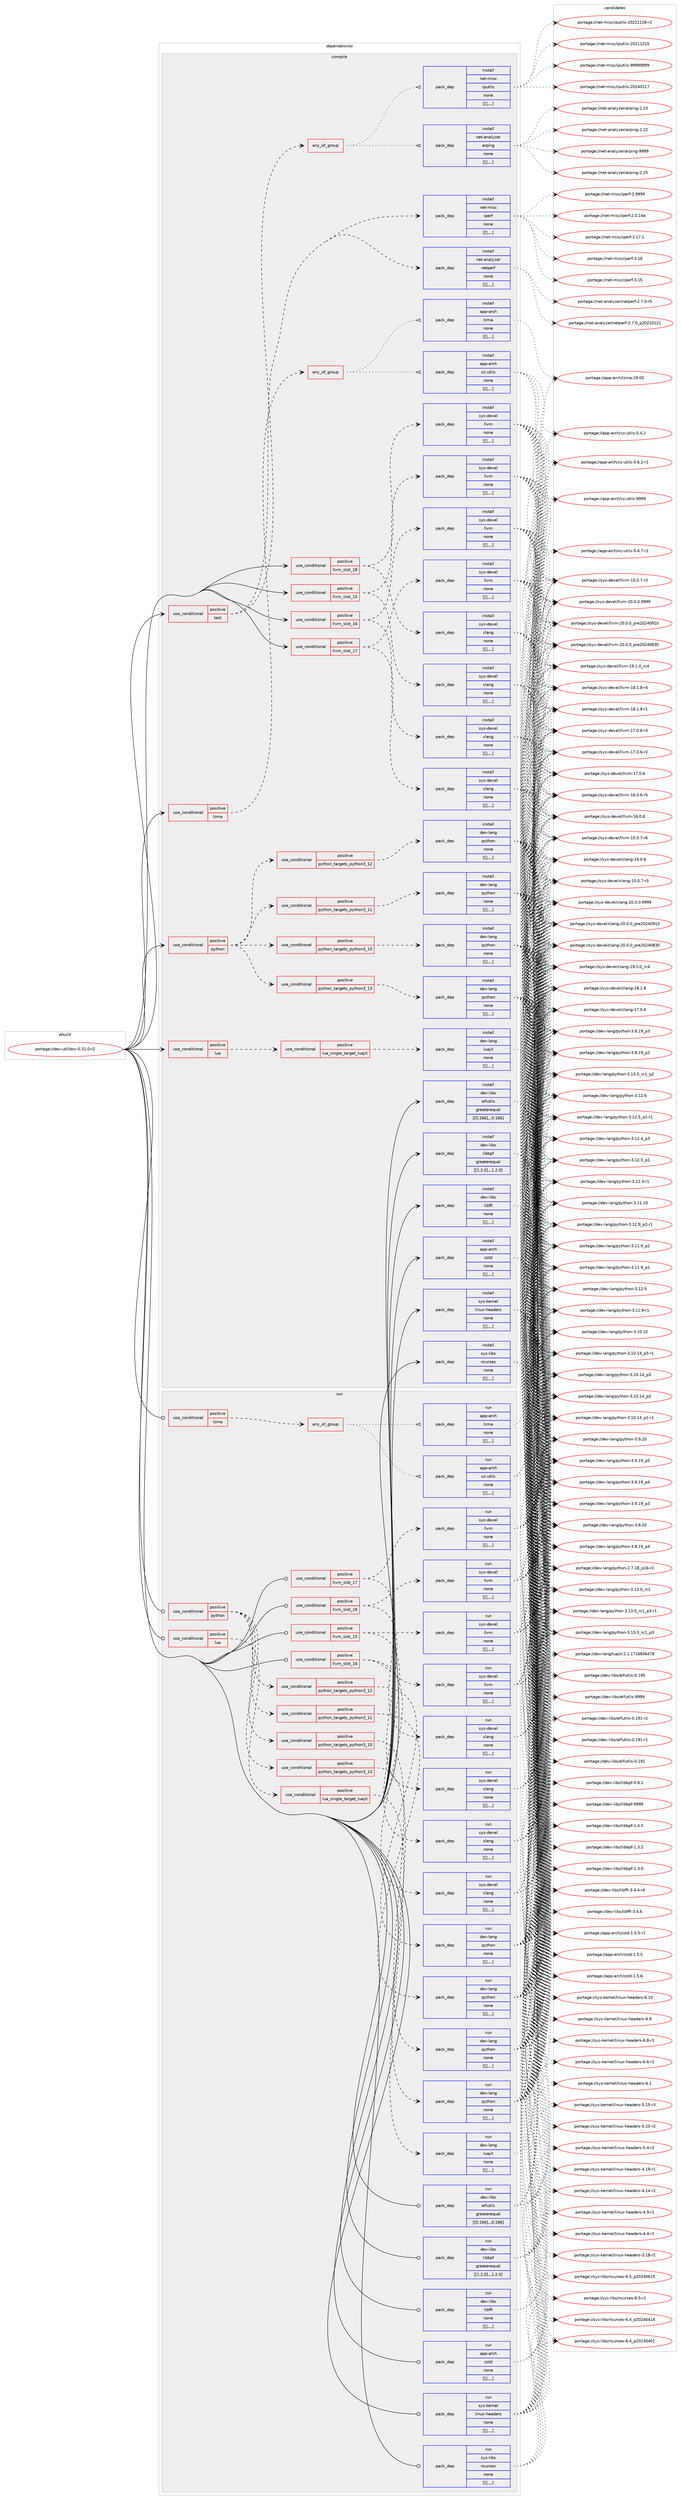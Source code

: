 digraph prolog {

# *************
# Graph options
# *************

newrank=true;
concentrate=true;
compound=true;
graph [rankdir=LR,fontname=Helvetica,fontsize=10,ranksep=1.5];#, ranksep=2.5, nodesep=0.2];
edge  [arrowhead=vee];
node  [fontname=Helvetica,fontsize=10];

# **********
# The ebuild
# **********

subgraph cluster_leftcol {
color=gray;
label=<<i>ebuild</i>>;
id [label="portage://dev-util/bcc-0.31.0-r2", color=red, width=4, href="../dev-util/bcc-0.31.0-r2.svg"];
}

# ****************
# The dependencies
# ****************

subgraph cluster_midcol {
color=gray;
label=<<i>dependencies</i>>;
subgraph cluster_compile {
fillcolor="#eeeeee";
style=filled;
label=<<i>compile</i>>;
subgraph cond60990 {
dependency214411 [label=<<TABLE BORDER="0" CELLBORDER="1" CELLSPACING="0" CELLPADDING="4"><TR><TD ROWSPAN="3" CELLPADDING="10">use_conditional</TD></TR><TR><TD>positive</TD></TR><TR><TD>llvm_slot_15</TD></TR></TABLE>>, shape=none, color=red];
subgraph pack152034 {
dependency214412 [label=<<TABLE BORDER="0" CELLBORDER="1" CELLSPACING="0" CELLPADDING="4" WIDTH="220"><TR><TD ROWSPAN="6" CELLPADDING="30">pack_dep</TD></TR><TR><TD WIDTH="110">install</TD></TR><TR><TD>sys-devel</TD></TR><TR><TD>clang</TD></TR><TR><TD>none</TD></TR><TR><TD>[[],,,,]</TD></TR></TABLE>>, shape=none, color=blue];
}
dependency214411:e -> dependency214412:w [weight=20,style="dashed",arrowhead="vee"];
subgraph pack152035 {
dependency214413 [label=<<TABLE BORDER="0" CELLBORDER="1" CELLSPACING="0" CELLPADDING="4" WIDTH="220"><TR><TD ROWSPAN="6" CELLPADDING="30">pack_dep</TD></TR><TR><TD WIDTH="110">install</TD></TR><TR><TD>sys-devel</TD></TR><TR><TD>llvm</TD></TR><TR><TD>none</TD></TR><TR><TD>[[],,,,]</TD></TR></TABLE>>, shape=none, color=blue];
}
dependency214411:e -> dependency214413:w [weight=20,style="dashed",arrowhead="vee"];
}
id:e -> dependency214411:w [weight=20,style="solid",arrowhead="vee"];
subgraph cond60991 {
dependency214414 [label=<<TABLE BORDER="0" CELLBORDER="1" CELLSPACING="0" CELLPADDING="4"><TR><TD ROWSPAN="3" CELLPADDING="10">use_conditional</TD></TR><TR><TD>positive</TD></TR><TR><TD>llvm_slot_16</TD></TR></TABLE>>, shape=none, color=red];
subgraph pack152036 {
dependency214415 [label=<<TABLE BORDER="0" CELLBORDER="1" CELLSPACING="0" CELLPADDING="4" WIDTH="220"><TR><TD ROWSPAN="6" CELLPADDING="30">pack_dep</TD></TR><TR><TD WIDTH="110">install</TD></TR><TR><TD>sys-devel</TD></TR><TR><TD>clang</TD></TR><TR><TD>none</TD></TR><TR><TD>[[],,,,]</TD></TR></TABLE>>, shape=none, color=blue];
}
dependency214414:e -> dependency214415:w [weight=20,style="dashed",arrowhead="vee"];
subgraph pack152037 {
dependency214416 [label=<<TABLE BORDER="0" CELLBORDER="1" CELLSPACING="0" CELLPADDING="4" WIDTH="220"><TR><TD ROWSPAN="6" CELLPADDING="30">pack_dep</TD></TR><TR><TD WIDTH="110">install</TD></TR><TR><TD>sys-devel</TD></TR><TR><TD>llvm</TD></TR><TR><TD>none</TD></TR><TR><TD>[[],,,,]</TD></TR></TABLE>>, shape=none, color=blue];
}
dependency214414:e -> dependency214416:w [weight=20,style="dashed",arrowhead="vee"];
}
id:e -> dependency214414:w [weight=20,style="solid",arrowhead="vee"];
subgraph cond60992 {
dependency214417 [label=<<TABLE BORDER="0" CELLBORDER="1" CELLSPACING="0" CELLPADDING="4"><TR><TD ROWSPAN="3" CELLPADDING="10">use_conditional</TD></TR><TR><TD>positive</TD></TR><TR><TD>llvm_slot_17</TD></TR></TABLE>>, shape=none, color=red];
subgraph pack152038 {
dependency214418 [label=<<TABLE BORDER="0" CELLBORDER="1" CELLSPACING="0" CELLPADDING="4" WIDTH="220"><TR><TD ROWSPAN="6" CELLPADDING="30">pack_dep</TD></TR><TR><TD WIDTH="110">install</TD></TR><TR><TD>sys-devel</TD></TR><TR><TD>clang</TD></TR><TR><TD>none</TD></TR><TR><TD>[[],,,,]</TD></TR></TABLE>>, shape=none, color=blue];
}
dependency214417:e -> dependency214418:w [weight=20,style="dashed",arrowhead="vee"];
subgraph pack152039 {
dependency214419 [label=<<TABLE BORDER="0" CELLBORDER="1" CELLSPACING="0" CELLPADDING="4" WIDTH="220"><TR><TD ROWSPAN="6" CELLPADDING="30">pack_dep</TD></TR><TR><TD WIDTH="110">install</TD></TR><TR><TD>sys-devel</TD></TR><TR><TD>llvm</TD></TR><TR><TD>none</TD></TR><TR><TD>[[],,,,]</TD></TR></TABLE>>, shape=none, color=blue];
}
dependency214417:e -> dependency214419:w [weight=20,style="dashed",arrowhead="vee"];
}
id:e -> dependency214417:w [weight=20,style="solid",arrowhead="vee"];
subgraph cond60993 {
dependency214420 [label=<<TABLE BORDER="0" CELLBORDER="1" CELLSPACING="0" CELLPADDING="4"><TR><TD ROWSPAN="3" CELLPADDING="10">use_conditional</TD></TR><TR><TD>positive</TD></TR><TR><TD>llvm_slot_18</TD></TR></TABLE>>, shape=none, color=red];
subgraph pack152040 {
dependency214421 [label=<<TABLE BORDER="0" CELLBORDER="1" CELLSPACING="0" CELLPADDING="4" WIDTH="220"><TR><TD ROWSPAN="6" CELLPADDING="30">pack_dep</TD></TR><TR><TD WIDTH="110">install</TD></TR><TR><TD>sys-devel</TD></TR><TR><TD>clang</TD></TR><TR><TD>none</TD></TR><TR><TD>[[],,,,]</TD></TR></TABLE>>, shape=none, color=blue];
}
dependency214420:e -> dependency214421:w [weight=20,style="dashed",arrowhead="vee"];
subgraph pack152041 {
dependency214422 [label=<<TABLE BORDER="0" CELLBORDER="1" CELLSPACING="0" CELLPADDING="4" WIDTH="220"><TR><TD ROWSPAN="6" CELLPADDING="30">pack_dep</TD></TR><TR><TD WIDTH="110">install</TD></TR><TR><TD>sys-devel</TD></TR><TR><TD>llvm</TD></TR><TR><TD>none</TD></TR><TR><TD>[[],,,,]</TD></TR></TABLE>>, shape=none, color=blue];
}
dependency214420:e -> dependency214422:w [weight=20,style="dashed",arrowhead="vee"];
}
id:e -> dependency214420:w [weight=20,style="solid",arrowhead="vee"];
subgraph cond60994 {
dependency214423 [label=<<TABLE BORDER="0" CELLBORDER="1" CELLSPACING="0" CELLPADDING="4"><TR><TD ROWSPAN="3" CELLPADDING="10">use_conditional</TD></TR><TR><TD>positive</TD></TR><TR><TD>lua</TD></TR></TABLE>>, shape=none, color=red];
subgraph cond60995 {
dependency214424 [label=<<TABLE BORDER="0" CELLBORDER="1" CELLSPACING="0" CELLPADDING="4"><TR><TD ROWSPAN="3" CELLPADDING="10">use_conditional</TD></TR><TR><TD>positive</TD></TR><TR><TD>lua_single_target_luajit</TD></TR></TABLE>>, shape=none, color=red];
subgraph pack152042 {
dependency214425 [label=<<TABLE BORDER="0" CELLBORDER="1" CELLSPACING="0" CELLPADDING="4" WIDTH="220"><TR><TD ROWSPAN="6" CELLPADDING="30">pack_dep</TD></TR><TR><TD WIDTH="110">install</TD></TR><TR><TD>dev-lang</TD></TR><TR><TD>luajit</TD></TR><TR><TD>none</TD></TR><TR><TD>[[],,,,]</TD></TR></TABLE>>, shape=none, color=blue];
}
dependency214424:e -> dependency214425:w [weight=20,style="dashed",arrowhead="vee"];
}
dependency214423:e -> dependency214424:w [weight=20,style="dashed",arrowhead="vee"];
}
id:e -> dependency214423:w [weight=20,style="solid",arrowhead="vee"];
subgraph cond60996 {
dependency214426 [label=<<TABLE BORDER="0" CELLBORDER="1" CELLSPACING="0" CELLPADDING="4"><TR><TD ROWSPAN="3" CELLPADDING="10">use_conditional</TD></TR><TR><TD>positive</TD></TR><TR><TD>lzma</TD></TR></TABLE>>, shape=none, color=red];
subgraph any1237 {
dependency214427 [label=<<TABLE BORDER="0" CELLBORDER="1" CELLSPACING="0" CELLPADDING="4"><TR><TD CELLPADDING="10">any_of_group</TD></TR></TABLE>>, shape=none, color=red];subgraph pack152043 {
dependency214428 [label=<<TABLE BORDER="0" CELLBORDER="1" CELLSPACING="0" CELLPADDING="4" WIDTH="220"><TR><TD ROWSPAN="6" CELLPADDING="30">pack_dep</TD></TR><TR><TD WIDTH="110">install</TD></TR><TR><TD>app-arch</TD></TR><TR><TD>xz-utils</TD></TR><TR><TD>none</TD></TR><TR><TD>[[],,,,]</TD></TR></TABLE>>, shape=none, color=blue];
}
dependency214427:e -> dependency214428:w [weight=20,style="dotted",arrowhead="oinv"];
subgraph pack152044 {
dependency214429 [label=<<TABLE BORDER="0" CELLBORDER="1" CELLSPACING="0" CELLPADDING="4" WIDTH="220"><TR><TD ROWSPAN="6" CELLPADDING="30">pack_dep</TD></TR><TR><TD WIDTH="110">install</TD></TR><TR><TD>app-arch</TD></TR><TR><TD>lzma</TD></TR><TR><TD>none</TD></TR><TR><TD>[[],,,,]</TD></TR></TABLE>>, shape=none, color=blue];
}
dependency214427:e -> dependency214429:w [weight=20,style="dotted",arrowhead="oinv"];
}
dependency214426:e -> dependency214427:w [weight=20,style="dashed",arrowhead="vee"];
}
id:e -> dependency214426:w [weight=20,style="solid",arrowhead="vee"];
subgraph cond60997 {
dependency214430 [label=<<TABLE BORDER="0" CELLBORDER="1" CELLSPACING="0" CELLPADDING="4"><TR><TD ROWSPAN="3" CELLPADDING="10">use_conditional</TD></TR><TR><TD>positive</TD></TR><TR><TD>python</TD></TR></TABLE>>, shape=none, color=red];
subgraph cond60998 {
dependency214431 [label=<<TABLE BORDER="0" CELLBORDER="1" CELLSPACING="0" CELLPADDING="4"><TR><TD ROWSPAN="3" CELLPADDING="10">use_conditional</TD></TR><TR><TD>positive</TD></TR><TR><TD>python_targets_python3_10</TD></TR></TABLE>>, shape=none, color=red];
subgraph pack152045 {
dependency214432 [label=<<TABLE BORDER="0" CELLBORDER="1" CELLSPACING="0" CELLPADDING="4" WIDTH="220"><TR><TD ROWSPAN="6" CELLPADDING="30">pack_dep</TD></TR><TR><TD WIDTH="110">install</TD></TR><TR><TD>dev-lang</TD></TR><TR><TD>python</TD></TR><TR><TD>none</TD></TR><TR><TD>[[],,,,]</TD></TR></TABLE>>, shape=none, color=blue];
}
dependency214431:e -> dependency214432:w [weight=20,style="dashed",arrowhead="vee"];
}
dependency214430:e -> dependency214431:w [weight=20,style="dashed",arrowhead="vee"];
subgraph cond60999 {
dependency214433 [label=<<TABLE BORDER="0" CELLBORDER="1" CELLSPACING="0" CELLPADDING="4"><TR><TD ROWSPAN="3" CELLPADDING="10">use_conditional</TD></TR><TR><TD>positive</TD></TR><TR><TD>python_targets_python3_11</TD></TR></TABLE>>, shape=none, color=red];
subgraph pack152046 {
dependency214434 [label=<<TABLE BORDER="0" CELLBORDER="1" CELLSPACING="0" CELLPADDING="4" WIDTH="220"><TR><TD ROWSPAN="6" CELLPADDING="30">pack_dep</TD></TR><TR><TD WIDTH="110">install</TD></TR><TR><TD>dev-lang</TD></TR><TR><TD>python</TD></TR><TR><TD>none</TD></TR><TR><TD>[[],,,,]</TD></TR></TABLE>>, shape=none, color=blue];
}
dependency214433:e -> dependency214434:w [weight=20,style="dashed",arrowhead="vee"];
}
dependency214430:e -> dependency214433:w [weight=20,style="dashed",arrowhead="vee"];
subgraph cond61000 {
dependency214435 [label=<<TABLE BORDER="0" CELLBORDER="1" CELLSPACING="0" CELLPADDING="4"><TR><TD ROWSPAN="3" CELLPADDING="10">use_conditional</TD></TR><TR><TD>positive</TD></TR><TR><TD>python_targets_python3_12</TD></TR></TABLE>>, shape=none, color=red];
subgraph pack152047 {
dependency214436 [label=<<TABLE BORDER="0" CELLBORDER="1" CELLSPACING="0" CELLPADDING="4" WIDTH="220"><TR><TD ROWSPAN="6" CELLPADDING="30">pack_dep</TD></TR><TR><TD WIDTH="110">install</TD></TR><TR><TD>dev-lang</TD></TR><TR><TD>python</TD></TR><TR><TD>none</TD></TR><TR><TD>[[],,,,]</TD></TR></TABLE>>, shape=none, color=blue];
}
dependency214435:e -> dependency214436:w [weight=20,style="dashed",arrowhead="vee"];
}
dependency214430:e -> dependency214435:w [weight=20,style="dashed",arrowhead="vee"];
subgraph cond61001 {
dependency214437 [label=<<TABLE BORDER="0" CELLBORDER="1" CELLSPACING="0" CELLPADDING="4"><TR><TD ROWSPAN="3" CELLPADDING="10">use_conditional</TD></TR><TR><TD>positive</TD></TR><TR><TD>python_targets_python3_13</TD></TR></TABLE>>, shape=none, color=red];
subgraph pack152048 {
dependency214438 [label=<<TABLE BORDER="0" CELLBORDER="1" CELLSPACING="0" CELLPADDING="4" WIDTH="220"><TR><TD ROWSPAN="6" CELLPADDING="30">pack_dep</TD></TR><TR><TD WIDTH="110">install</TD></TR><TR><TD>dev-lang</TD></TR><TR><TD>python</TD></TR><TR><TD>none</TD></TR><TR><TD>[[],,,,]</TD></TR></TABLE>>, shape=none, color=blue];
}
dependency214437:e -> dependency214438:w [weight=20,style="dashed",arrowhead="vee"];
}
dependency214430:e -> dependency214437:w [weight=20,style="dashed",arrowhead="vee"];
}
id:e -> dependency214430:w [weight=20,style="solid",arrowhead="vee"];
subgraph cond61002 {
dependency214439 [label=<<TABLE BORDER="0" CELLBORDER="1" CELLSPACING="0" CELLPADDING="4"><TR><TD ROWSPAN="3" CELLPADDING="10">use_conditional</TD></TR><TR><TD>positive</TD></TR><TR><TD>test</TD></TR></TABLE>>, shape=none, color=red];
subgraph any1238 {
dependency214440 [label=<<TABLE BORDER="0" CELLBORDER="1" CELLSPACING="0" CELLPADDING="4"><TR><TD CELLPADDING="10">any_of_group</TD></TR></TABLE>>, shape=none, color=red];subgraph pack152049 {
dependency214441 [label=<<TABLE BORDER="0" CELLBORDER="1" CELLSPACING="0" CELLPADDING="4" WIDTH="220"><TR><TD ROWSPAN="6" CELLPADDING="30">pack_dep</TD></TR><TR><TD WIDTH="110">install</TD></TR><TR><TD>net-misc</TD></TR><TR><TD>iputils</TD></TR><TR><TD>none</TD></TR><TR><TD>[[],,,,]</TD></TR></TABLE>>, shape=none, color=blue];
}
dependency214440:e -> dependency214441:w [weight=20,style="dotted",arrowhead="oinv"];
subgraph pack152050 {
dependency214442 [label=<<TABLE BORDER="0" CELLBORDER="1" CELLSPACING="0" CELLPADDING="4" WIDTH="220"><TR><TD ROWSPAN="6" CELLPADDING="30">pack_dep</TD></TR><TR><TD WIDTH="110">install</TD></TR><TR><TD>net-analyzer</TD></TR><TR><TD>arping</TD></TR><TR><TD>none</TD></TR><TR><TD>[[],,,,]</TD></TR></TABLE>>, shape=none, color=blue];
}
dependency214440:e -> dependency214442:w [weight=20,style="dotted",arrowhead="oinv"];
}
dependency214439:e -> dependency214440:w [weight=20,style="dashed",arrowhead="vee"];
subgraph pack152051 {
dependency214443 [label=<<TABLE BORDER="0" CELLBORDER="1" CELLSPACING="0" CELLPADDING="4" WIDTH="220"><TR><TD ROWSPAN="6" CELLPADDING="30">pack_dep</TD></TR><TR><TD WIDTH="110">install</TD></TR><TR><TD>net-analyzer</TD></TR><TR><TD>netperf</TD></TR><TR><TD>none</TD></TR><TR><TD>[[],,,,]</TD></TR></TABLE>>, shape=none, color=blue];
}
dependency214439:e -> dependency214443:w [weight=20,style="dashed",arrowhead="vee"];
subgraph pack152052 {
dependency214444 [label=<<TABLE BORDER="0" CELLBORDER="1" CELLSPACING="0" CELLPADDING="4" WIDTH="220"><TR><TD ROWSPAN="6" CELLPADDING="30">pack_dep</TD></TR><TR><TD WIDTH="110">install</TD></TR><TR><TD>net-misc</TD></TR><TR><TD>iperf</TD></TR><TR><TD>none</TD></TR><TR><TD>[[],,,,]</TD></TR></TABLE>>, shape=none, color=blue];
}
dependency214439:e -> dependency214444:w [weight=20,style="dashed",arrowhead="vee"];
}
id:e -> dependency214439:w [weight=20,style="solid",arrowhead="vee"];
subgraph pack152053 {
dependency214445 [label=<<TABLE BORDER="0" CELLBORDER="1" CELLSPACING="0" CELLPADDING="4" WIDTH="220"><TR><TD ROWSPAN="6" CELLPADDING="30">pack_dep</TD></TR><TR><TD WIDTH="110">install</TD></TR><TR><TD>app-arch</TD></TR><TR><TD>zstd</TD></TR><TR><TD>none</TD></TR><TR><TD>[[],,,,]</TD></TR></TABLE>>, shape=none, color=blue];
}
id:e -> dependency214445:w [weight=20,style="solid",arrowhead="vee"];
subgraph pack152054 {
dependency214446 [label=<<TABLE BORDER="0" CELLBORDER="1" CELLSPACING="0" CELLPADDING="4" WIDTH="220"><TR><TD ROWSPAN="6" CELLPADDING="30">pack_dep</TD></TR><TR><TD WIDTH="110">install</TD></TR><TR><TD>dev-libs</TD></TR><TR><TD>elfutils</TD></TR><TR><TD>greaterequal</TD></TR><TR><TD>[[0,166],,,0.166]</TD></TR></TABLE>>, shape=none, color=blue];
}
id:e -> dependency214446:w [weight=20,style="solid",arrowhead="vee"];
subgraph pack152055 {
dependency214447 [label=<<TABLE BORDER="0" CELLBORDER="1" CELLSPACING="0" CELLPADDING="4" WIDTH="220"><TR><TD ROWSPAN="6" CELLPADDING="30">pack_dep</TD></TR><TR><TD WIDTH="110">install</TD></TR><TR><TD>dev-libs</TD></TR><TR><TD>libbpf</TD></TR><TR><TD>greaterequal</TD></TR><TR><TD>[[1,2,0],,,1.2.0]</TD></TR></TABLE>>, shape=none, color=blue];
}
id:e -> dependency214447:w [weight=20,style="solid",arrowhead="vee"];
subgraph pack152056 {
dependency214448 [label=<<TABLE BORDER="0" CELLBORDER="1" CELLSPACING="0" CELLPADDING="4" WIDTH="220"><TR><TD ROWSPAN="6" CELLPADDING="30">pack_dep</TD></TR><TR><TD WIDTH="110">install</TD></TR><TR><TD>dev-libs</TD></TR><TR><TD>libffi</TD></TR><TR><TD>none</TD></TR><TR><TD>[[],,,,]</TD></TR></TABLE>>, shape=none, color=blue];
}
id:e -> dependency214448:w [weight=20,style="solid",arrowhead="vee"];
subgraph pack152057 {
dependency214449 [label=<<TABLE BORDER="0" CELLBORDER="1" CELLSPACING="0" CELLPADDING="4" WIDTH="220"><TR><TD ROWSPAN="6" CELLPADDING="30">pack_dep</TD></TR><TR><TD WIDTH="110">install</TD></TR><TR><TD>sys-kernel</TD></TR><TR><TD>linux-headers</TD></TR><TR><TD>none</TD></TR><TR><TD>[[],,,,]</TD></TR></TABLE>>, shape=none, color=blue];
}
id:e -> dependency214449:w [weight=20,style="solid",arrowhead="vee"];
subgraph pack152058 {
dependency214450 [label=<<TABLE BORDER="0" CELLBORDER="1" CELLSPACING="0" CELLPADDING="4" WIDTH="220"><TR><TD ROWSPAN="6" CELLPADDING="30">pack_dep</TD></TR><TR><TD WIDTH="110">install</TD></TR><TR><TD>sys-libs</TD></TR><TR><TD>ncurses</TD></TR><TR><TD>none</TD></TR><TR><TD>[[],,,,]</TD></TR></TABLE>>, shape=none, color=blue];
}
id:e -> dependency214450:w [weight=20,style="solid",arrowhead="vee"];
}
subgraph cluster_compileandrun {
fillcolor="#eeeeee";
style=filled;
label=<<i>compile and run</i>>;
}
subgraph cluster_run {
fillcolor="#eeeeee";
style=filled;
label=<<i>run</i>>;
subgraph cond61003 {
dependency214451 [label=<<TABLE BORDER="0" CELLBORDER="1" CELLSPACING="0" CELLPADDING="4"><TR><TD ROWSPAN="3" CELLPADDING="10">use_conditional</TD></TR><TR><TD>positive</TD></TR><TR><TD>llvm_slot_15</TD></TR></TABLE>>, shape=none, color=red];
subgraph pack152059 {
dependency214452 [label=<<TABLE BORDER="0" CELLBORDER="1" CELLSPACING="0" CELLPADDING="4" WIDTH="220"><TR><TD ROWSPAN="6" CELLPADDING="30">pack_dep</TD></TR><TR><TD WIDTH="110">run</TD></TR><TR><TD>sys-devel</TD></TR><TR><TD>clang</TD></TR><TR><TD>none</TD></TR><TR><TD>[[],,,,]</TD></TR></TABLE>>, shape=none, color=blue];
}
dependency214451:e -> dependency214452:w [weight=20,style="dashed",arrowhead="vee"];
subgraph pack152060 {
dependency214453 [label=<<TABLE BORDER="0" CELLBORDER="1" CELLSPACING="0" CELLPADDING="4" WIDTH="220"><TR><TD ROWSPAN="6" CELLPADDING="30">pack_dep</TD></TR><TR><TD WIDTH="110">run</TD></TR><TR><TD>sys-devel</TD></TR><TR><TD>llvm</TD></TR><TR><TD>none</TD></TR><TR><TD>[[],,,,]</TD></TR></TABLE>>, shape=none, color=blue];
}
dependency214451:e -> dependency214453:w [weight=20,style="dashed",arrowhead="vee"];
}
id:e -> dependency214451:w [weight=20,style="solid",arrowhead="odot"];
subgraph cond61004 {
dependency214454 [label=<<TABLE BORDER="0" CELLBORDER="1" CELLSPACING="0" CELLPADDING="4"><TR><TD ROWSPAN="3" CELLPADDING="10">use_conditional</TD></TR><TR><TD>positive</TD></TR><TR><TD>llvm_slot_16</TD></TR></TABLE>>, shape=none, color=red];
subgraph pack152061 {
dependency214455 [label=<<TABLE BORDER="0" CELLBORDER="1" CELLSPACING="0" CELLPADDING="4" WIDTH="220"><TR><TD ROWSPAN="6" CELLPADDING="30">pack_dep</TD></TR><TR><TD WIDTH="110">run</TD></TR><TR><TD>sys-devel</TD></TR><TR><TD>clang</TD></TR><TR><TD>none</TD></TR><TR><TD>[[],,,,]</TD></TR></TABLE>>, shape=none, color=blue];
}
dependency214454:e -> dependency214455:w [weight=20,style="dashed",arrowhead="vee"];
subgraph pack152062 {
dependency214456 [label=<<TABLE BORDER="0" CELLBORDER="1" CELLSPACING="0" CELLPADDING="4" WIDTH="220"><TR><TD ROWSPAN="6" CELLPADDING="30">pack_dep</TD></TR><TR><TD WIDTH="110">run</TD></TR><TR><TD>sys-devel</TD></TR><TR><TD>llvm</TD></TR><TR><TD>none</TD></TR><TR><TD>[[],,,,]</TD></TR></TABLE>>, shape=none, color=blue];
}
dependency214454:e -> dependency214456:w [weight=20,style="dashed",arrowhead="vee"];
}
id:e -> dependency214454:w [weight=20,style="solid",arrowhead="odot"];
subgraph cond61005 {
dependency214457 [label=<<TABLE BORDER="0" CELLBORDER="1" CELLSPACING="0" CELLPADDING="4"><TR><TD ROWSPAN="3" CELLPADDING="10">use_conditional</TD></TR><TR><TD>positive</TD></TR><TR><TD>llvm_slot_17</TD></TR></TABLE>>, shape=none, color=red];
subgraph pack152063 {
dependency214458 [label=<<TABLE BORDER="0" CELLBORDER="1" CELLSPACING="0" CELLPADDING="4" WIDTH="220"><TR><TD ROWSPAN="6" CELLPADDING="30">pack_dep</TD></TR><TR><TD WIDTH="110">run</TD></TR><TR><TD>sys-devel</TD></TR><TR><TD>clang</TD></TR><TR><TD>none</TD></TR><TR><TD>[[],,,,]</TD></TR></TABLE>>, shape=none, color=blue];
}
dependency214457:e -> dependency214458:w [weight=20,style="dashed",arrowhead="vee"];
subgraph pack152064 {
dependency214459 [label=<<TABLE BORDER="0" CELLBORDER="1" CELLSPACING="0" CELLPADDING="4" WIDTH="220"><TR><TD ROWSPAN="6" CELLPADDING="30">pack_dep</TD></TR><TR><TD WIDTH="110">run</TD></TR><TR><TD>sys-devel</TD></TR><TR><TD>llvm</TD></TR><TR><TD>none</TD></TR><TR><TD>[[],,,,]</TD></TR></TABLE>>, shape=none, color=blue];
}
dependency214457:e -> dependency214459:w [weight=20,style="dashed",arrowhead="vee"];
}
id:e -> dependency214457:w [weight=20,style="solid",arrowhead="odot"];
subgraph cond61006 {
dependency214460 [label=<<TABLE BORDER="0" CELLBORDER="1" CELLSPACING="0" CELLPADDING="4"><TR><TD ROWSPAN="3" CELLPADDING="10">use_conditional</TD></TR><TR><TD>positive</TD></TR><TR><TD>llvm_slot_18</TD></TR></TABLE>>, shape=none, color=red];
subgraph pack152065 {
dependency214461 [label=<<TABLE BORDER="0" CELLBORDER="1" CELLSPACING="0" CELLPADDING="4" WIDTH="220"><TR><TD ROWSPAN="6" CELLPADDING="30">pack_dep</TD></TR><TR><TD WIDTH="110">run</TD></TR><TR><TD>sys-devel</TD></TR><TR><TD>clang</TD></TR><TR><TD>none</TD></TR><TR><TD>[[],,,,]</TD></TR></TABLE>>, shape=none, color=blue];
}
dependency214460:e -> dependency214461:w [weight=20,style="dashed",arrowhead="vee"];
subgraph pack152066 {
dependency214462 [label=<<TABLE BORDER="0" CELLBORDER="1" CELLSPACING="0" CELLPADDING="4" WIDTH="220"><TR><TD ROWSPAN="6" CELLPADDING="30">pack_dep</TD></TR><TR><TD WIDTH="110">run</TD></TR><TR><TD>sys-devel</TD></TR><TR><TD>llvm</TD></TR><TR><TD>none</TD></TR><TR><TD>[[],,,,]</TD></TR></TABLE>>, shape=none, color=blue];
}
dependency214460:e -> dependency214462:w [weight=20,style="dashed",arrowhead="vee"];
}
id:e -> dependency214460:w [weight=20,style="solid",arrowhead="odot"];
subgraph cond61007 {
dependency214463 [label=<<TABLE BORDER="0" CELLBORDER="1" CELLSPACING="0" CELLPADDING="4"><TR><TD ROWSPAN="3" CELLPADDING="10">use_conditional</TD></TR><TR><TD>positive</TD></TR><TR><TD>lua</TD></TR></TABLE>>, shape=none, color=red];
subgraph cond61008 {
dependency214464 [label=<<TABLE BORDER="0" CELLBORDER="1" CELLSPACING="0" CELLPADDING="4"><TR><TD ROWSPAN="3" CELLPADDING="10">use_conditional</TD></TR><TR><TD>positive</TD></TR><TR><TD>lua_single_target_luajit</TD></TR></TABLE>>, shape=none, color=red];
subgraph pack152067 {
dependency214465 [label=<<TABLE BORDER="0" CELLBORDER="1" CELLSPACING="0" CELLPADDING="4" WIDTH="220"><TR><TD ROWSPAN="6" CELLPADDING="30">pack_dep</TD></TR><TR><TD WIDTH="110">run</TD></TR><TR><TD>dev-lang</TD></TR><TR><TD>luajit</TD></TR><TR><TD>none</TD></TR><TR><TD>[[],,,,]</TD></TR></TABLE>>, shape=none, color=blue];
}
dependency214464:e -> dependency214465:w [weight=20,style="dashed",arrowhead="vee"];
}
dependency214463:e -> dependency214464:w [weight=20,style="dashed",arrowhead="vee"];
}
id:e -> dependency214463:w [weight=20,style="solid",arrowhead="odot"];
subgraph cond61009 {
dependency214466 [label=<<TABLE BORDER="0" CELLBORDER="1" CELLSPACING="0" CELLPADDING="4"><TR><TD ROWSPAN="3" CELLPADDING="10">use_conditional</TD></TR><TR><TD>positive</TD></TR><TR><TD>lzma</TD></TR></TABLE>>, shape=none, color=red];
subgraph any1239 {
dependency214467 [label=<<TABLE BORDER="0" CELLBORDER="1" CELLSPACING="0" CELLPADDING="4"><TR><TD CELLPADDING="10">any_of_group</TD></TR></TABLE>>, shape=none, color=red];subgraph pack152068 {
dependency214468 [label=<<TABLE BORDER="0" CELLBORDER="1" CELLSPACING="0" CELLPADDING="4" WIDTH="220"><TR><TD ROWSPAN="6" CELLPADDING="30">pack_dep</TD></TR><TR><TD WIDTH="110">run</TD></TR><TR><TD>app-arch</TD></TR><TR><TD>xz-utils</TD></TR><TR><TD>none</TD></TR><TR><TD>[[],,,,]</TD></TR></TABLE>>, shape=none, color=blue];
}
dependency214467:e -> dependency214468:w [weight=20,style="dotted",arrowhead="oinv"];
subgraph pack152069 {
dependency214469 [label=<<TABLE BORDER="0" CELLBORDER="1" CELLSPACING="0" CELLPADDING="4" WIDTH="220"><TR><TD ROWSPAN="6" CELLPADDING="30">pack_dep</TD></TR><TR><TD WIDTH="110">run</TD></TR><TR><TD>app-arch</TD></TR><TR><TD>lzma</TD></TR><TR><TD>none</TD></TR><TR><TD>[[],,,,]</TD></TR></TABLE>>, shape=none, color=blue];
}
dependency214467:e -> dependency214469:w [weight=20,style="dotted",arrowhead="oinv"];
}
dependency214466:e -> dependency214467:w [weight=20,style="dashed",arrowhead="vee"];
}
id:e -> dependency214466:w [weight=20,style="solid",arrowhead="odot"];
subgraph cond61010 {
dependency214470 [label=<<TABLE BORDER="0" CELLBORDER="1" CELLSPACING="0" CELLPADDING="4"><TR><TD ROWSPAN="3" CELLPADDING="10">use_conditional</TD></TR><TR><TD>positive</TD></TR><TR><TD>python</TD></TR></TABLE>>, shape=none, color=red];
subgraph cond61011 {
dependency214471 [label=<<TABLE BORDER="0" CELLBORDER="1" CELLSPACING="0" CELLPADDING="4"><TR><TD ROWSPAN="3" CELLPADDING="10">use_conditional</TD></TR><TR><TD>positive</TD></TR><TR><TD>python_targets_python3_10</TD></TR></TABLE>>, shape=none, color=red];
subgraph pack152070 {
dependency214472 [label=<<TABLE BORDER="0" CELLBORDER="1" CELLSPACING="0" CELLPADDING="4" WIDTH="220"><TR><TD ROWSPAN="6" CELLPADDING="30">pack_dep</TD></TR><TR><TD WIDTH="110">run</TD></TR><TR><TD>dev-lang</TD></TR><TR><TD>python</TD></TR><TR><TD>none</TD></TR><TR><TD>[[],,,,]</TD></TR></TABLE>>, shape=none, color=blue];
}
dependency214471:e -> dependency214472:w [weight=20,style="dashed",arrowhead="vee"];
}
dependency214470:e -> dependency214471:w [weight=20,style="dashed",arrowhead="vee"];
subgraph cond61012 {
dependency214473 [label=<<TABLE BORDER="0" CELLBORDER="1" CELLSPACING="0" CELLPADDING="4"><TR><TD ROWSPAN="3" CELLPADDING="10">use_conditional</TD></TR><TR><TD>positive</TD></TR><TR><TD>python_targets_python3_11</TD></TR></TABLE>>, shape=none, color=red];
subgraph pack152071 {
dependency214474 [label=<<TABLE BORDER="0" CELLBORDER="1" CELLSPACING="0" CELLPADDING="4" WIDTH="220"><TR><TD ROWSPAN="6" CELLPADDING="30">pack_dep</TD></TR><TR><TD WIDTH="110">run</TD></TR><TR><TD>dev-lang</TD></TR><TR><TD>python</TD></TR><TR><TD>none</TD></TR><TR><TD>[[],,,,]</TD></TR></TABLE>>, shape=none, color=blue];
}
dependency214473:e -> dependency214474:w [weight=20,style="dashed",arrowhead="vee"];
}
dependency214470:e -> dependency214473:w [weight=20,style="dashed",arrowhead="vee"];
subgraph cond61013 {
dependency214475 [label=<<TABLE BORDER="0" CELLBORDER="1" CELLSPACING="0" CELLPADDING="4"><TR><TD ROWSPAN="3" CELLPADDING="10">use_conditional</TD></TR><TR><TD>positive</TD></TR><TR><TD>python_targets_python3_12</TD></TR></TABLE>>, shape=none, color=red];
subgraph pack152072 {
dependency214476 [label=<<TABLE BORDER="0" CELLBORDER="1" CELLSPACING="0" CELLPADDING="4" WIDTH="220"><TR><TD ROWSPAN="6" CELLPADDING="30">pack_dep</TD></TR><TR><TD WIDTH="110">run</TD></TR><TR><TD>dev-lang</TD></TR><TR><TD>python</TD></TR><TR><TD>none</TD></TR><TR><TD>[[],,,,]</TD></TR></TABLE>>, shape=none, color=blue];
}
dependency214475:e -> dependency214476:w [weight=20,style="dashed",arrowhead="vee"];
}
dependency214470:e -> dependency214475:w [weight=20,style="dashed",arrowhead="vee"];
subgraph cond61014 {
dependency214477 [label=<<TABLE BORDER="0" CELLBORDER="1" CELLSPACING="0" CELLPADDING="4"><TR><TD ROWSPAN="3" CELLPADDING="10">use_conditional</TD></TR><TR><TD>positive</TD></TR><TR><TD>python_targets_python3_13</TD></TR></TABLE>>, shape=none, color=red];
subgraph pack152073 {
dependency214478 [label=<<TABLE BORDER="0" CELLBORDER="1" CELLSPACING="0" CELLPADDING="4" WIDTH="220"><TR><TD ROWSPAN="6" CELLPADDING="30">pack_dep</TD></TR><TR><TD WIDTH="110">run</TD></TR><TR><TD>dev-lang</TD></TR><TR><TD>python</TD></TR><TR><TD>none</TD></TR><TR><TD>[[],,,,]</TD></TR></TABLE>>, shape=none, color=blue];
}
dependency214477:e -> dependency214478:w [weight=20,style="dashed",arrowhead="vee"];
}
dependency214470:e -> dependency214477:w [weight=20,style="dashed",arrowhead="vee"];
}
id:e -> dependency214470:w [weight=20,style="solid",arrowhead="odot"];
subgraph pack152074 {
dependency214479 [label=<<TABLE BORDER="0" CELLBORDER="1" CELLSPACING="0" CELLPADDING="4" WIDTH="220"><TR><TD ROWSPAN="6" CELLPADDING="30">pack_dep</TD></TR><TR><TD WIDTH="110">run</TD></TR><TR><TD>app-arch</TD></TR><TR><TD>zstd</TD></TR><TR><TD>none</TD></TR><TR><TD>[[],,,,]</TD></TR></TABLE>>, shape=none, color=blue];
}
id:e -> dependency214479:w [weight=20,style="solid",arrowhead="odot"];
subgraph pack152075 {
dependency214480 [label=<<TABLE BORDER="0" CELLBORDER="1" CELLSPACING="0" CELLPADDING="4" WIDTH="220"><TR><TD ROWSPAN="6" CELLPADDING="30">pack_dep</TD></TR><TR><TD WIDTH="110">run</TD></TR><TR><TD>dev-libs</TD></TR><TR><TD>elfutils</TD></TR><TR><TD>greaterequal</TD></TR><TR><TD>[[0,166],,,0.166]</TD></TR></TABLE>>, shape=none, color=blue];
}
id:e -> dependency214480:w [weight=20,style="solid",arrowhead="odot"];
subgraph pack152076 {
dependency214481 [label=<<TABLE BORDER="0" CELLBORDER="1" CELLSPACING="0" CELLPADDING="4" WIDTH="220"><TR><TD ROWSPAN="6" CELLPADDING="30">pack_dep</TD></TR><TR><TD WIDTH="110">run</TD></TR><TR><TD>dev-libs</TD></TR><TR><TD>libbpf</TD></TR><TR><TD>greaterequal</TD></TR><TR><TD>[[1,2,0],,,1.2.0]</TD></TR></TABLE>>, shape=none, color=blue];
}
id:e -> dependency214481:w [weight=20,style="solid",arrowhead="odot"];
subgraph pack152077 {
dependency214482 [label=<<TABLE BORDER="0" CELLBORDER="1" CELLSPACING="0" CELLPADDING="4" WIDTH="220"><TR><TD ROWSPAN="6" CELLPADDING="30">pack_dep</TD></TR><TR><TD WIDTH="110">run</TD></TR><TR><TD>dev-libs</TD></TR><TR><TD>libffi</TD></TR><TR><TD>none</TD></TR><TR><TD>[[],,,,]</TD></TR></TABLE>>, shape=none, color=blue];
}
id:e -> dependency214482:w [weight=20,style="solid",arrowhead="odot"];
subgraph pack152078 {
dependency214483 [label=<<TABLE BORDER="0" CELLBORDER="1" CELLSPACING="0" CELLPADDING="4" WIDTH="220"><TR><TD ROWSPAN="6" CELLPADDING="30">pack_dep</TD></TR><TR><TD WIDTH="110">run</TD></TR><TR><TD>sys-kernel</TD></TR><TR><TD>linux-headers</TD></TR><TR><TD>none</TD></TR><TR><TD>[[],,,,]</TD></TR></TABLE>>, shape=none, color=blue];
}
id:e -> dependency214483:w [weight=20,style="solid",arrowhead="odot"];
subgraph pack152079 {
dependency214484 [label=<<TABLE BORDER="0" CELLBORDER="1" CELLSPACING="0" CELLPADDING="4" WIDTH="220"><TR><TD ROWSPAN="6" CELLPADDING="30">pack_dep</TD></TR><TR><TD WIDTH="110">run</TD></TR><TR><TD>sys-libs</TD></TR><TR><TD>ncurses</TD></TR><TR><TD>none</TD></TR><TR><TD>[[],,,,]</TD></TR></TABLE>>, shape=none, color=blue];
}
id:e -> dependency214484:w [weight=20,style="solid",arrowhead="odot"];
}
}

# **************
# The candidates
# **************

subgraph cluster_choices {
rank=same;
color=gray;
label=<<i>candidates</i>>;

subgraph choice152034 {
color=black;
nodesep=1;
choice11512111545100101118101108479910897110103455048464846484657575757 [label="portage://sys-devel/clang-20.0.0.9999", color=red, width=4,href="../sys-devel/clang-20.0.0.9999.svg"];
choice1151211154510010111810110847991089711010345504846484648951121141015048505248574948 [label="portage://sys-devel/clang-20.0.0_pre20240910", color=red, width=4,href="../sys-devel/clang-20.0.0_pre20240910.svg"];
choice1151211154510010111810110847991089711010345504846484648951121141015048505248565148 [label="portage://sys-devel/clang-20.0.0_pre20240830", color=red, width=4,href="../sys-devel/clang-20.0.0_pre20240830.svg"];
choice1151211154510010111810110847991089711010345495746494648951149952 [label="portage://sys-devel/clang-19.1.0_rc4", color=red, width=4,href="../sys-devel/clang-19.1.0_rc4.svg"];
choice1151211154510010111810110847991089711010345495646494656 [label="portage://sys-devel/clang-18.1.8", color=red, width=4,href="../sys-devel/clang-18.1.8.svg"];
choice1151211154510010111810110847991089711010345495546484654 [label="portage://sys-devel/clang-17.0.6", color=red, width=4,href="../sys-devel/clang-17.0.6.svg"];
choice1151211154510010111810110847991089711010345495446484654 [label="portage://sys-devel/clang-16.0.6", color=red, width=4,href="../sys-devel/clang-16.0.6.svg"];
choice11512111545100101118101108479910897110103454953464846554511451 [label="portage://sys-devel/clang-15.0.7-r3", color=red, width=4,href="../sys-devel/clang-15.0.7-r3.svg"];
dependency214412:e -> choice11512111545100101118101108479910897110103455048464846484657575757:w [style=dotted,weight="100"];
dependency214412:e -> choice1151211154510010111810110847991089711010345504846484648951121141015048505248574948:w [style=dotted,weight="100"];
dependency214412:e -> choice1151211154510010111810110847991089711010345504846484648951121141015048505248565148:w [style=dotted,weight="100"];
dependency214412:e -> choice1151211154510010111810110847991089711010345495746494648951149952:w [style=dotted,weight="100"];
dependency214412:e -> choice1151211154510010111810110847991089711010345495646494656:w [style=dotted,weight="100"];
dependency214412:e -> choice1151211154510010111810110847991089711010345495546484654:w [style=dotted,weight="100"];
dependency214412:e -> choice1151211154510010111810110847991089711010345495446484654:w [style=dotted,weight="100"];
dependency214412:e -> choice11512111545100101118101108479910897110103454953464846554511451:w [style=dotted,weight="100"];
}
subgraph choice152035 {
color=black;
nodesep=1;
choice1151211154510010111810110847108108118109455048464846484657575757 [label="portage://sys-devel/llvm-20.0.0.9999", color=red, width=4,href="../sys-devel/llvm-20.0.0.9999.svg"];
choice115121115451001011181011084710810811810945504846484648951121141015048505248574948 [label="portage://sys-devel/llvm-20.0.0_pre20240910", color=red, width=4,href="../sys-devel/llvm-20.0.0_pre20240910.svg"];
choice115121115451001011181011084710810811810945504846484648951121141015048505248565148 [label="portage://sys-devel/llvm-20.0.0_pre20240830", color=red, width=4,href="../sys-devel/llvm-20.0.0_pre20240830.svg"];
choice115121115451001011181011084710810811810945495746494648951149952 [label="portage://sys-devel/llvm-19.1.0_rc4", color=red, width=4,href="../sys-devel/llvm-19.1.0_rc4.svg"];
choice1151211154510010111810110847108108118109454956464946564511452 [label="portage://sys-devel/llvm-18.1.8-r4", color=red, width=4,href="../sys-devel/llvm-18.1.8-r4.svg"];
choice1151211154510010111810110847108108118109454956464946564511449 [label="portage://sys-devel/llvm-18.1.8-r1", color=red, width=4,href="../sys-devel/llvm-18.1.8-r1.svg"];
choice1151211154510010111810110847108108118109454955464846544511451 [label="portage://sys-devel/llvm-17.0.6-r3", color=red, width=4,href="../sys-devel/llvm-17.0.6-r3.svg"];
choice1151211154510010111810110847108108118109454955464846544511450 [label="portage://sys-devel/llvm-17.0.6-r2", color=red, width=4,href="../sys-devel/llvm-17.0.6-r2.svg"];
choice115121115451001011181011084710810811810945495546484654 [label="portage://sys-devel/llvm-17.0.6", color=red, width=4,href="../sys-devel/llvm-17.0.6.svg"];
choice1151211154510010111810110847108108118109454954464846544511453 [label="portage://sys-devel/llvm-16.0.6-r5", color=red, width=4,href="../sys-devel/llvm-16.0.6-r5.svg"];
choice115121115451001011181011084710810811810945495446484654 [label="portage://sys-devel/llvm-16.0.6", color=red, width=4,href="../sys-devel/llvm-16.0.6.svg"];
choice1151211154510010111810110847108108118109454953464846554511454 [label="portage://sys-devel/llvm-15.0.7-r6", color=red, width=4,href="../sys-devel/llvm-15.0.7-r6.svg"];
choice1151211154510010111810110847108108118109454953464846554511451 [label="portage://sys-devel/llvm-15.0.7-r3", color=red, width=4,href="../sys-devel/llvm-15.0.7-r3.svg"];
dependency214413:e -> choice1151211154510010111810110847108108118109455048464846484657575757:w [style=dotted,weight="100"];
dependency214413:e -> choice115121115451001011181011084710810811810945504846484648951121141015048505248574948:w [style=dotted,weight="100"];
dependency214413:e -> choice115121115451001011181011084710810811810945504846484648951121141015048505248565148:w [style=dotted,weight="100"];
dependency214413:e -> choice115121115451001011181011084710810811810945495746494648951149952:w [style=dotted,weight="100"];
dependency214413:e -> choice1151211154510010111810110847108108118109454956464946564511452:w [style=dotted,weight="100"];
dependency214413:e -> choice1151211154510010111810110847108108118109454956464946564511449:w [style=dotted,weight="100"];
dependency214413:e -> choice1151211154510010111810110847108108118109454955464846544511451:w [style=dotted,weight="100"];
dependency214413:e -> choice1151211154510010111810110847108108118109454955464846544511450:w [style=dotted,weight="100"];
dependency214413:e -> choice115121115451001011181011084710810811810945495546484654:w [style=dotted,weight="100"];
dependency214413:e -> choice1151211154510010111810110847108108118109454954464846544511453:w [style=dotted,weight="100"];
dependency214413:e -> choice115121115451001011181011084710810811810945495446484654:w [style=dotted,weight="100"];
dependency214413:e -> choice1151211154510010111810110847108108118109454953464846554511454:w [style=dotted,weight="100"];
dependency214413:e -> choice1151211154510010111810110847108108118109454953464846554511451:w [style=dotted,weight="100"];
}
subgraph choice152036 {
color=black;
nodesep=1;
choice11512111545100101118101108479910897110103455048464846484657575757 [label="portage://sys-devel/clang-20.0.0.9999", color=red, width=4,href="../sys-devel/clang-20.0.0.9999.svg"];
choice1151211154510010111810110847991089711010345504846484648951121141015048505248574948 [label="portage://sys-devel/clang-20.0.0_pre20240910", color=red, width=4,href="../sys-devel/clang-20.0.0_pre20240910.svg"];
choice1151211154510010111810110847991089711010345504846484648951121141015048505248565148 [label="portage://sys-devel/clang-20.0.0_pre20240830", color=red, width=4,href="../sys-devel/clang-20.0.0_pre20240830.svg"];
choice1151211154510010111810110847991089711010345495746494648951149952 [label="portage://sys-devel/clang-19.1.0_rc4", color=red, width=4,href="../sys-devel/clang-19.1.0_rc4.svg"];
choice1151211154510010111810110847991089711010345495646494656 [label="portage://sys-devel/clang-18.1.8", color=red, width=4,href="../sys-devel/clang-18.1.8.svg"];
choice1151211154510010111810110847991089711010345495546484654 [label="portage://sys-devel/clang-17.0.6", color=red, width=4,href="../sys-devel/clang-17.0.6.svg"];
choice1151211154510010111810110847991089711010345495446484654 [label="portage://sys-devel/clang-16.0.6", color=red, width=4,href="../sys-devel/clang-16.0.6.svg"];
choice11512111545100101118101108479910897110103454953464846554511451 [label="portage://sys-devel/clang-15.0.7-r3", color=red, width=4,href="../sys-devel/clang-15.0.7-r3.svg"];
dependency214415:e -> choice11512111545100101118101108479910897110103455048464846484657575757:w [style=dotted,weight="100"];
dependency214415:e -> choice1151211154510010111810110847991089711010345504846484648951121141015048505248574948:w [style=dotted,weight="100"];
dependency214415:e -> choice1151211154510010111810110847991089711010345504846484648951121141015048505248565148:w [style=dotted,weight="100"];
dependency214415:e -> choice1151211154510010111810110847991089711010345495746494648951149952:w [style=dotted,weight="100"];
dependency214415:e -> choice1151211154510010111810110847991089711010345495646494656:w [style=dotted,weight="100"];
dependency214415:e -> choice1151211154510010111810110847991089711010345495546484654:w [style=dotted,weight="100"];
dependency214415:e -> choice1151211154510010111810110847991089711010345495446484654:w [style=dotted,weight="100"];
dependency214415:e -> choice11512111545100101118101108479910897110103454953464846554511451:w [style=dotted,weight="100"];
}
subgraph choice152037 {
color=black;
nodesep=1;
choice1151211154510010111810110847108108118109455048464846484657575757 [label="portage://sys-devel/llvm-20.0.0.9999", color=red, width=4,href="../sys-devel/llvm-20.0.0.9999.svg"];
choice115121115451001011181011084710810811810945504846484648951121141015048505248574948 [label="portage://sys-devel/llvm-20.0.0_pre20240910", color=red, width=4,href="../sys-devel/llvm-20.0.0_pre20240910.svg"];
choice115121115451001011181011084710810811810945504846484648951121141015048505248565148 [label="portage://sys-devel/llvm-20.0.0_pre20240830", color=red, width=4,href="../sys-devel/llvm-20.0.0_pre20240830.svg"];
choice115121115451001011181011084710810811810945495746494648951149952 [label="portage://sys-devel/llvm-19.1.0_rc4", color=red, width=4,href="../sys-devel/llvm-19.1.0_rc4.svg"];
choice1151211154510010111810110847108108118109454956464946564511452 [label="portage://sys-devel/llvm-18.1.8-r4", color=red, width=4,href="../sys-devel/llvm-18.1.8-r4.svg"];
choice1151211154510010111810110847108108118109454956464946564511449 [label="portage://sys-devel/llvm-18.1.8-r1", color=red, width=4,href="../sys-devel/llvm-18.1.8-r1.svg"];
choice1151211154510010111810110847108108118109454955464846544511451 [label="portage://sys-devel/llvm-17.0.6-r3", color=red, width=4,href="../sys-devel/llvm-17.0.6-r3.svg"];
choice1151211154510010111810110847108108118109454955464846544511450 [label="portage://sys-devel/llvm-17.0.6-r2", color=red, width=4,href="../sys-devel/llvm-17.0.6-r2.svg"];
choice115121115451001011181011084710810811810945495546484654 [label="portage://sys-devel/llvm-17.0.6", color=red, width=4,href="../sys-devel/llvm-17.0.6.svg"];
choice1151211154510010111810110847108108118109454954464846544511453 [label="portage://sys-devel/llvm-16.0.6-r5", color=red, width=4,href="../sys-devel/llvm-16.0.6-r5.svg"];
choice115121115451001011181011084710810811810945495446484654 [label="portage://sys-devel/llvm-16.0.6", color=red, width=4,href="../sys-devel/llvm-16.0.6.svg"];
choice1151211154510010111810110847108108118109454953464846554511454 [label="portage://sys-devel/llvm-15.0.7-r6", color=red, width=4,href="../sys-devel/llvm-15.0.7-r6.svg"];
choice1151211154510010111810110847108108118109454953464846554511451 [label="portage://sys-devel/llvm-15.0.7-r3", color=red, width=4,href="../sys-devel/llvm-15.0.7-r3.svg"];
dependency214416:e -> choice1151211154510010111810110847108108118109455048464846484657575757:w [style=dotted,weight="100"];
dependency214416:e -> choice115121115451001011181011084710810811810945504846484648951121141015048505248574948:w [style=dotted,weight="100"];
dependency214416:e -> choice115121115451001011181011084710810811810945504846484648951121141015048505248565148:w [style=dotted,weight="100"];
dependency214416:e -> choice115121115451001011181011084710810811810945495746494648951149952:w [style=dotted,weight="100"];
dependency214416:e -> choice1151211154510010111810110847108108118109454956464946564511452:w [style=dotted,weight="100"];
dependency214416:e -> choice1151211154510010111810110847108108118109454956464946564511449:w [style=dotted,weight="100"];
dependency214416:e -> choice1151211154510010111810110847108108118109454955464846544511451:w [style=dotted,weight="100"];
dependency214416:e -> choice1151211154510010111810110847108108118109454955464846544511450:w [style=dotted,weight="100"];
dependency214416:e -> choice115121115451001011181011084710810811810945495546484654:w [style=dotted,weight="100"];
dependency214416:e -> choice1151211154510010111810110847108108118109454954464846544511453:w [style=dotted,weight="100"];
dependency214416:e -> choice115121115451001011181011084710810811810945495446484654:w [style=dotted,weight="100"];
dependency214416:e -> choice1151211154510010111810110847108108118109454953464846554511454:w [style=dotted,weight="100"];
dependency214416:e -> choice1151211154510010111810110847108108118109454953464846554511451:w [style=dotted,weight="100"];
}
subgraph choice152038 {
color=black;
nodesep=1;
choice11512111545100101118101108479910897110103455048464846484657575757 [label="portage://sys-devel/clang-20.0.0.9999", color=red, width=4,href="../sys-devel/clang-20.0.0.9999.svg"];
choice1151211154510010111810110847991089711010345504846484648951121141015048505248574948 [label="portage://sys-devel/clang-20.0.0_pre20240910", color=red, width=4,href="../sys-devel/clang-20.0.0_pre20240910.svg"];
choice1151211154510010111810110847991089711010345504846484648951121141015048505248565148 [label="portage://sys-devel/clang-20.0.0_pre20240830", color=red, width=4,href="../sys-devel/clang-20.0.0_pre20240830.svg"];
choice1151211154510010111810110847991089711010345495746494648951149952 [label="portage://sys-devel/clang-19.1.0_rc4", color=red, width=4,href="../sys-devel/clang-19.1.0_rc4.svg"];
choice1151211154510010111810110847991089711010345495646494656 [label="portage://sys-devel/clang-18.1.8", color=red, width=4,href="../sys-devel/clang-18.1.8.svg"];
choice1151211154510010111810110847991089711010345495546484654 [label="portage://sys-devel/clang-17.0.6", color=red, width=4,href="../sys-devel/clang-17.0.6.svg"];
choice1151211154510010111810110847991089711010345495446484654 [label="portage://sys-devel/clang-16.0.6", color=red, width=4,href="../sys-devel/clang-16.0.6.svg"];
choice11512111545100101118101108479910897110103454953464846554511451 [label="portage://sys-devel/clang-15.0.7-r3", color=red, width=4,href="../sys-devel/clang-15.0.7-r3.svg"];
dependency214418:e -> choice11512111545100101118101108479910897110103455048464846484657575757:w [style=dotted,weight="100"];
dependency214418:e -> choice1151211154510010111810110847991089711010345504846484648951121141015048505248574948:w [style=dotted,weight="100"];
dependency214418:e -> choice1151211154510010111810110847991089711010345504846484648951121141015048505248565148:w [style=dotted,weight="100"];
dependency214418:e -> choice1151211154510010111810110847991089711010345495746494648951149952:w [style=dotted,weight="100"];
dependency214418:e -> choice1151211154510010111810110847991089711010345495646494656:w [style=dotted,weight="100"];
dependency214418:e -> choice1151211154510010111810110847991089711010345495546484654:w [style=dotted,weight="100"];
dependency214418:e -> choice1151211154510010111810110847991089711010345495446484654:w [style=dotted,weight="100"];
dependency214418:e -> choice11512111545100101118101108479910897110103454953464846554511451:w [style=dotted,weight="100"];
}
subgraph choice152039 {
color=black;
nodesep=1;
choice1151211154510010111810110847108108118109455048464846484657575757 [label="portage://sys-devel/llvm-20.0.0.9999", color=red, width=4,href="../sys-devel/llvm-20.0.0.9999.svg"];
choice115121115451001011181011084710810811810945504846484648951121141015048505248574948 [label="portage://sys-devel/llvm-20.0.0_pre20240910", color=red, width=4,href="../sys-devel/llvm-20.0.0_pre20240910.svg"];
choice115121115451001011181011084710810811810945504846484648951121141015048505248565148 [label="portage://sys-devel/llvm-20.0.0_pre20240830", color=red, width=4,href="../sys-devel/llvm-20.0.0_pre20240830.svg"];
choice115121115451001011181011084710810811810945495746494648951149952 [label="portage://sys-devel/llvm-19.1.0_rc4", color=red, width=4,href="../sys-devel/llvm-19.1.0_rc4.svg"];
choice1151211154510010111810110847108108118109454956464946564511452 [label="portage://sys-devel/llvm-18.1.8-r4", color=red, width=4,href="../sys-devel/llvm-18.1.8-r4.svg"];
choice1151211154510010111810110847108108118109454956464946564511449 [label="portage://sys-devel/llvm-18.1.8-r1", color=red, width=4,href="../sys-devel/llvm-18.1.8-r1.svg"];
choice1151211154510010111810110847108108118109454955464846544511451 [label="portage://sys-devel/llvm-17.0.6-r3", color=red, width=4,href="../sys-devel/llvm-17.0.6-r3.svg"];
choice1151211154510010111810110847108108118109454955464846544511450 [label="portage://sys-devel/llvm-17.0.6-r2", color=red, width=4,href="../sys-devel/llvm-17.0.6-r2.svg"];
choice115121115451001011181011084710810811810945495546484654 [label="portage://sys-devel/llvm-17.0.6", color=red, width=4,href="../sys-devel/llvm-17.0.6.svg"];
choice1151211154510010111810110847108108118109454954464846544511453 [label="portage://sys-devel/llvm-16.0.6-r5", color=red, width=4,href="../sys-devel/llvm-16.0.6-r5.svg"];
choice115121115451001011181011084710810811810945495446484654 [label="portage://sys-devel/llvm-16.0.6", color=red, width=4,href="../sys-devel/llvm-16.0.6.svg"];
choice1151211154510010111810110847108108118109454953464846554511454 [label="portage://sys-devel/llvm-15.0.7-r6", color=red, width=4,href="../sys-devel/llvm-15.0.7-r6.svg"];
choice1151211154510010111810110847108108118109454953464846554511451 [label="portage://sys-devel/llvm-15.0.7-r3", color=red, width=4,href="../sys-devel/llvm-15.0.7-r3.svg"];
dependency214419:e -> choice1151211154510010111810110847108108118109455048464846484657575757:w [style=dotted,weight="100"];
dependency214419:e -> choice115121115451001011181011084710810811810945504846484648951121141015048505248574948:w [style=dotted,weight="100"];
dependency214419:e -> choice115121115451001011181011084710810811810945504846484648951121141015048505248565148:w [style=dotted,weight="100"];
dependency214419:e -> choice115121115451001011181011084710810811810945495746494648951149952:w [style=dotted,weight="100"];
dependency214419:e -> choice1151211154510010111810110847108108118109454956464946564511452:w [style=dotted,weight="100"];
dependency214419:e -> choice1151211154510010111810110847108108118109454956464946564511449:w [style=dotted,weight="100"];
dependency214419:e -> choice1151211154510010111810110847108108118109454955464846544511451:w [style=dotted,weight="100"];
dependency214419:e -> choice1151211154510010111810110847108108118109454955464846544511450:w [style=dotted,weight="100"];
dependency214419:e -> choice115121115451001011181011084710810811810945495546484654:w [style=dotted,weight="100"];
dependency214419:e -> choice1151211154510010111810110847108108118109454954464846544511453:w [style=dotted,weight="100"];
dependency214419:e -> choice115121115451001011181011084710810811810945495446484654:w [style=dotted,weight="100"];
dependency214419:e -> choice1151211154510010111810110847108108118109454953464846554511454:w [style=dotted,weight="100"];
dependency214419:e -> choice1151211154510010111810110847108108118109454953464846554511451:w [style=dotted,weight="100"];
}
subgraph choice152040 {
color=black;
nodesep=1;
choice11512111545100101118101108479910897110103455048464846484657575757 [label="portage://sys-devel/clang-20.0.0.9999", color=red, width=4,href="../sys-devel/clang-20.0.0.9999.svg"];
choice1151211154510010111810110847991089711010345504846484648951121141015048505248574948 [label="portage://sys-devel/clang-20.0.0_pre20240910", color=red, width=4,href="../sys-devel/clang-20.0.0_pre20240910.svg"];
choice1151211154510010111810110847991089711010345504846484648951121141015048505248565148 [label="portage://sys-devel/clang-20.0.0_pre20240830", color=red, width=4,href="../sys-devel/clang-20.0.0_pre20240830.svg"];
choice1151211154510010111810110847991089711010345495746494648951149952 [label="portage://sys-devel/clang-19.1.0_rc4", color=red, width=4,href="../sys-devel/clang-19.1.0_rc4.svg"];
choice1151211154510010111810110847991089711010345495646494656 [label="portage://sys-devel/clang-18.1.8", color=red, width=4,href="../sys-devel/clang-18.1.8.svg"];
choice1151211154510010111810110847991089711010345495546484654 [label="portage://sys-devel/clang-17.0.6", color=red, width=4,href="../sys-devel/clang-17.0.6.svg"];
choice1151211154510010111810110847991089711010345495446484654 [label="portage://sys-devel/clang-16.0.6", color=red, width=4,href="../sys-devel/clang-16.0.6.svg"];
choice11512111545100101118101108479910897110103454953464846554511451 [label="portage://sys-devel/clang-15.0.7-r3", color=red, width=4,href="../sys-devel/clang-15.0.7-r3.svg"];
dependency214421:e -> choice11512111545100101118101108479910897110103455048464846484657575757:w [style=dotted,weight="100"];
dependency214421:e -> choice1151211154510010111810110847991089711010345504846484648951121141015048505248574948:w [style=dotted,weight="100"];
dependency214421:e -> choice1151211154510010111810110847991089711010345504846484648951121141015048505248565148:w [style=dotted,weight="100"];
dependency214421:e -> choice1151211154510010111810110847991089711010345495746494648951149952:w [style=dotted,weight="100"];
dependency214421:e -> choice1151211154510010111810110847991089711010345495646494656:w [style=dotted,weight="100"];
dependency214421:e -> choice1151211154510010111810110847991089711010345495546484654:w [style=dotted,weight="100"];
dependency214421:e -> choice1151211154510010111810110847991089711010345495446484654:w [style=dotted,weight="100"];
dependency214421:e -> choice11512111545100101118101108479910897110103454953464846554511451:w [style=dotted,weight="100"];
}
subgraph choice152041 {
color=black;
nodesep=1;
choice1151211154510010111810110847108108118109455048464846484657575757 [label="portage://sys-devel/llvm-20.0.0.9999", color=red, width=4,href="../sys-devel/llvm-20.0.0.9999.svg"];
choice115121115451001011181011084710810811810945504846484648951121141015048505248574948 [label="portage://sys-devel/llvm-20.0.0_pre20240910", color=red, width=4,href="../sys-devel/llvm-20.0.0_pre20240910.svg"];
choice115121115451001011181011084710810811810945504846484648951121141015048505248565148 [label="portage://sys-devel/llvm-20.0.0_pre20240830", color=red, width=4,href="../sys-devel/llvm-20.0.0_pre20240830.svg"];
choice115121115451001011181011084710810811810945495746494648951149952 [label="portage://sys-devel/llvm-19.1.0_rc4", color=red, width=4,href="../sys-devel/llvm-19.1.0_rc4.svg"];
choice1151211154510010111810110847108108118109454956464946564511452 [label="portage://sys-devel/llvm-18.1.8-r4", color=red, width=4,href="../sys-devel/llvm-18.1.8-r4.svg"];
choice1151211154510010111810110847108108118109454956464946564511449 [label="portage://sys-devel/llvm-18.1.8-r1", color=red, width=4,href="../sys-devel/llvm-18.1.8-r1.svg"];
choice1151211154510010111810110847108108118109454955464846544511451 [label="portage://sys-devel/llvm-17.0.6-r3", color=red, width=4,href="../sys-devel/llvm-17.0.6-r3.svg"];
choice1151211154510010111810110847108108118109454955464846544511450 [label="portage://sys-devel/llvm-17.0.6-r2", color=red, width=4,href="../sys-devel/llvm-17.0.6-r2.svg"];
choice115121115451001011181011084710810811810945495546484654 [label="portage://sys-devel/llvm-17.0.6", color=red, width=4,href="../sys-devel/llvm-17.0.6.svg"];
choice1151211154510010111810110847108108118109454954464846544511453 [label="portage://sys-devel/llvm-16.0.6-r5", color=red, width=4,href="../sys-devel/llvm-16.0.6-r5.svg"];
choice115121115451001011181011084710810811810945495446484654 [label="portage://sys-devel/llvm-16.0.6", color=red, width=4,href="../sys-devel/llvm-16.0.6.svg"];
choice1151211154510010111810110847108108118109454953464846554511454 [label="portage://sys-devel/llvm-15.0.7-r6", color=red, width=4,href="../sys-devel/llvm-15.0.7-r6.svg"];
choice1151211154510010111810110847108108118109454953464846554511451 [label="portage://sys-devel/llvm-15.0.7-r3", color=red, width=4,href="../sys-devel/llvm-15.0.7-r3.svg"];
dependency214422:e -> choice1151211154510010111810110847108108118109455048464846484657575757:w [style=dotted,weight="100"];
dependency214422:e -> choice115121115451001011181011084710810811810945504846484648951121141015048505248574948:w [style=dotted,weight="100"];
dependency214422:e -> choice115121115451001011181011084710810811810945504846484648951121141015048505248565148:w [style=dotted,weight="100"];
dependency214422:e -> choice115121115451001011181011084710810811810945495746494648951149952:w [style=dotted,weight="100"];
dependency214422:e -> choice1151211154510010111810110847108108118109454956464946564511452:w [style=dotted,weight="100"];
dependency214422:e -> choice1151211154510010111810110847108108118109454956464946564511449:w [style=dotted,weight="100"];
dependency214422:e -> choice1151211154510010111810110847108108118109454955464846544511451:w [style=dotted,weight="100"];
dependency214422:e -> choice1151211154510010111810110847108108118109454955464846544511450:w [style=dotted,weight="100"];
dependency214422:e -> choice115121115451001011181011084710810811810945495546484654:w [style=dotted,weight="100"];
dependency214422:e -> choice1151211154510010111810110847108108118109454954464846544511453:w [style=dotted,weight="100"];
dependency214422:e -> choice115121115451001011181011084710810811810945495446484654:w [style=dotted,weight="100"];
dependency214422:e -> choice1151211154510010111810110847108108118109454953464846554511454:w [style=dotted,weight="100"];
dependency214422:e -> choice1151211154510010111810110847108108118109454953464846554511451:w [style=dotted,weight="100"];
}
subgraph choice152042 {
color=black;
nodesep=1;
choice10010111845108971101034710811797106105116455046494649554954545354525556 [label="portage://dev-lang/luajit-2.1.1716656478", color=red, width=4,href="../dev-lang/luajit-2.1.1716656478.svg"];
dependency214425:e -> choice10010111845108971101034710811797106105116455046494649554954545354525556:w [style=dotted,weight="100"];
}
subgraph choice152043 {
color=black;
nodesep=1;
choice9711211245971149910447120122451171161051081154557575757 [label="portage://app-arch/xz-utils-9999", color=red, width=4,href="../app-arch/xz-utils-9999.svg"];
choice9711211245971149910447120122451171161051081154553465446504511449 [label="portage://app-arch/xz-utils-5.6.2-r1", color=red, width=4,href="../app-arch/xz-utils-5.6.2-r1.svg"];
choice9711211245971149910447120122451171161051081154553465246554511449 [label="portage://app-arch/xz-utils-5.4.7-r1", color=red, width=4,href="../app-arch/xz-utils-5.4.7-r1.svg"];
choice971121124597114991044712012245117116105108115455346524650 [label="portage://app-arch/xz-utils-5.4.2", color=red, width=4,href="../app-arch/xz-utils-5.4.2.svg"];
dependency214428:e -> choice9711211245971149910447120122451171161051081154557575757:w [style=dotted,weight="100"];
dependency214428:e -> choice9711211245971149910447120122451171161051081154553465446504511449:w [style=dotted,weight="100"];
dependency214428:e -> choice9711211245971149910447120122451171161051081154553465246554511449:w [style=dotted,weight="100"];
dependency214428:e -> choice971121124597114991044712012245117116105108115455346524650:w [style=dotted,weight="100"];
}
subgraph choice152044 {
color=black;
nodesep=1;
choice971121124597114991044710812210997454957464848 [label="portage://app-arch/lzma-19.00", color=red, width=4,href="../app-arch/lzma-19.00.svg"];
dependency214429:e -> choice971121124597114991044710812210997454957464848:w [style=dotted,weight="100"];
}
subgraph choice152045 {
color=black;
nodesep=1;
choice10010111845108971101034711212111610411111045514649514648951149950 [label="portage://dev-lang/python-3.13.0_rc2", color=red, width=4,href="../dev-lang/python-3.13.0_rc2.svg"];
choice1001011184510897110103471121211161041111104551464951464895114994995112514511449 [label="portage://dev-lang/python-3.13.0_rc1_p3-r1", color=red, width=4,href="../dev-lang/python-3.13.0_rc1_p3-r1.svg"];
choice100101118451089711010347112121116104111110455146495146489511499499511251 [label="portage://dev-lang/python-3.13.0_rc1_p3", color=red, width=4,href="../dev-lang/python-3.13.0_rc1_p3.svg"];
choice100101118451089711010347112121116104111110455146495146489511499499511250 [label="portage://dev-lang/python-3.13.0_rc1_p2", color=red, width=4,href="../dev-lang/python-3.13.0_rc1_p2.svg"];
choice10010111845108971101034711212111610411111045514649504654 [label="portage://dev-lang/python-3.12.6", color=red, width=4,href="../dev-lang/python-3.12.6.svg"];
choice1001011184510897110103471121211161041111104551464950465395112494511449 [label="portage://dev-lang/python-3.12.5_p1-r1", color=red, width=4,href="../dev-lang/python-3.12.5_p1-r1.svg"];
choice100101118451089711010347112121116104111110455146495046539511249 [label="portage://dev-lang/python-3.12.5_p1", color=red, width=4,href="../dev-lang/python-3.12.5_p1.svg"];
choice10010111845108971101034711212111610411111045514649504653 [label="portage://dev-lang/python-3.12.5", color=red, width=4,href="../dev-lang/python-3.12.5.svg"];
choice100101118451089711010347112121116104111110455146495046529511251 [label="portage://dev-lang/python-3.12.4_p3", color=red, width=4,href="../dev-lang/python-3.12.4_p3.svg"];
choice100101118451089711010347112121116104111110455146495046514511449 [label="portage://dev-lang/python-3.12.3-r1", color=red, width=4,href="../dev-lang/python-3.12.3-r1.svg"];
choice1001011184510897110103471121211161041111104551464949464948 [label="portage://dev-lang/python-3.11.10", color=red, width=4,href="../dev-lang/python-3.11.10.svg"];
choice1001011184510897110103471121211161041111104551464949465795112504511449 [label="portage://dev-lang/python-3.11.9_p2-r1", color=red, width=4,href="../dev-lang/python-3.11.9_p2-r1.svg"];
choice100101118451089711010347112121116104111110455146494946579511250 [label="portage://dev-lang/python-3.11.9_p2", color=red, width=4,href="../dev-lang/python-3.11.9_p2.svg"];
choice100101118451089711010347112121116104111110455146494946579511249 [label="portage://dev-lang/python-3.11.9_p1", color=red, width=4,href="../dev-lang/python-3.11.9_p1.svg"];
choice100101118451089711010347112121116104111110455146494946574511449 [label="portage://dev-lang/python-3.11.9-r1", color=red, width=4,href="../dev-lang/python-3.11.9-r1.svg"];
choice1001011184510897110103471121211161041111104551464948464953 [label="portage://dev-lang/python-3.10.15", color=red, width=4,href="../dev-lang/python-3.10.15.svg"];
choice100101118451089711010347112121116104111110455146494846495295112514511449 [label="portage://dev-lang/python-3.10.14_p3-r1", color=red, width=4,href="../dev-lang/python-3.10.14_p3-r1.svg"];
choice10010111845108971101034711212111610411111045514649484649529511251 [label="portage://dev-lang/python-3.10.14_p3", color=red, width=4,href="../dev-lang/python-3.10.14_p3.svg"];
choice10010111845108971101034711212111610411111045514649484649529511250 [label="portage://dev-lang/python-3.10.14_p2", color=red, width=4,href="../dev-lang/python-3.10.14_p2.svg"];
choice100101118451089711010347112121116104111110455146494846495295112494511449 [label="portage://dev-lang/python-3.10.14_p1-r1", color=red, width=4,href="../dev-lang/python-3.10.14_p1-r1.svg"];
choice10010111845108971101034711212111610411111045514657465048 [label="portage://dev-lang/python-3.9.20", color=red, width=4,href="../dev-lang/python-3.9.20.svg"];
choice100101118451089711010347112121116104111110455146574649579511253 [label="portage://dev-lang/python-3.9.19_p5", color=red, width=4,href="../dev-lang/python-3.9.19_p5.svg"];
choice100101118451089711010347112121116104111110455146574649579511252 [label="portage://dev-lang/python-3.9.19_p4", color=red, width=4,href="../dev-lang/python-3.9.19_p4.svg"];
choice100101118451089711010347112121116104111110455146574649579511251 [label="portage://dev-lang/python-3.9.19_p3", color=red, width=4,href="../dev-lang/python-3.9.19_p3.svg"];
choice10010111845108971101034711212111610411111045514656465048 [label="portage://dev-lang/python-3.8.20", color=red, width=4,href="../dev-lang/python-3.8.20.svg"];
choice100101118451089711010347112121116104111110455146564649579511252 [label="portage://dev-lang/python-3.8.19_p4", color=red, width=4,href="../dev-lang/python-3.8.19_p4.svg"];
choice100101118451089711010347112121116104111110455146564649579511251 [label="portage://dev-lang/python-3.8.19_p3", color=red, width=4,href="../dev-lang/python-3.8.19_p3.svg"];
choice100101118451089711010347112121116104111110455146564649579511250 [label="portage://dev-lang/python-3.8.19_p2", color=red, width=4,href="../dev-lang/python-3.8.19_p2.svg"];
choice100101118451089711010347112121116104111110455046554649569511249544511450 [label="portage://dev-lang/python-2.7.18_p16-r2", color=red, width=4,href="../dev-lang/python-2.7.18_p16-r2.svg"];
dependency214432:e -> choice10010111845108971101034711212111610411111045514649514648951149950:w [style=dotted,weight="100"];
dependency214432:e -> choice1001011184510897110103471121211161041111104551464951464895114994995112514511449:w [style=dotted,weight="100"];
dependency214432:e -> choice100101118451089711010347112121116104111110455146495146489511499499511251:w [style=dotted,weight="100"];
dependency214432:e -> choice100101118451089711010347112121116104111110455146495146489511499499511250:w [style=dotted,weight="100"];
dependency214432:e -> choice10010111845108971101034711212111610411111045514649504654:w [style=dotted,weight="100"];
dependency214432:e -> choice1001011184510897110103471121211161041111104551464950465395112494511449:w [style=dotted,weight="100"];
dependency214432:e -> choice100101118451089711010347112121116104111110455146495046539511249:w [style=dotted,weight="100"];
dependency214432:e -> choice10010111845108971101034711212111610411111045514649504653:w [style=dotted,weight="100"];
dependency214432:e -> choice100101118451089711010347112121116104111110455146495046529511251:w [style=dotted,weight="100"];
dependency214432:e -> choice100101118451089711010347112121116104111110455146495046514511449:w [style=dotted,weight="100"];
dependency214432:e -> choice1001011184510897110103471121211161041111104551464949464948:w [style=dotted,weight="100"];
dependency214432:e -> choice1001011184510897110103471121211161041111104551464949465795112504511449:w [style=dotted,weight="100"];
dependency214432:e -> choice100101118451089711010347112121116104111110455146494946579511250:w [style=dotted,weight="100"];
dependency214432:e -> choice100101118451089711010347112121116104111110455146494946579511249:w [style=dotted,weight="100"];
dependency214432:e -> choice100101118451089711010347112121116104111110455146494946574511449:w [style=dotted,weight="100"];
dependency214432:e -> choice1001011184510897110103471121211161041111104551464948464953:w [style=dotted,weight="100"];
dependency214432:e -> choice100101118451089711010347112121116104111110455146494846495295112514511449:w [style=dotted,weight="100"];
dependency214432:e -> choice10010111845108971101034711212111610411111045514649484649529511251:w [style=dotted,weight="100"];
dependency214432:e -> choice10010111845108971101034711212111610411111045514649484649529511250:w [style=dotted,weight="100"];
dependency214432:e -> choice100101118451089711010347112121116104111110455146494846495295112494511449:w [style=dotted,weight="100"];
dependency214432:e -> choice10010111845108971101034711212111610411111045514657465048:w [style=dotted,weight="100"];
dependency214432:e -> choice100101118451089711010347112121116104111110455146574649579511253:w [style=dotted,weight="100"];
dependency214432:e -> choice100101118451089711010347112121116104111110455146574649579511252:w [style=dotted,weight="100"];
dependency214432:e -> choice100101118451089711010347112121116104111110455146574649579511251:w [style=dotted,weight="100"];
dependency214432:e -> choice10010111845108971101034711212111610411111045514656465048:w [style=dotted,weight="100"];
dependency214432:e -> choice100101118451089711010347112121116104111110455146564649579511252:w [style=dotted,weight="100"];
dependency214432:e -> choice100101118451089711010347112121116104111110455146564649579511251:w [style=dotted,weight="100"];
dependency214432:e -> choice100101118451089711010347112121116104111110455146564649579511250:w [style=dotted,weight="100"];
dependency214432:e -> choice100101118451089711010347112121116104111110455046554649569511249544511450:w [style=dotted,weight="100"];
}
subgraph choice152046 {
color=black;
nodesep=1;
choice10010111845108971101034711212111610411111045514649514648951149950 [label="portage://dev-lang/python-3.13.0_rc2", color=red, width=4,href="../dev-lang/python-3.13.0_rc2.svg"];
choice1001011184510897110103471121211161041111104551464951464895114994995112514511449 [label="portage://dev-lang/python-3.13.0_rc1_p3-r1", color=red, width=4,href="../dev-lang/python-3.13.0_rc1_p3-r1.svg"];
choice100101118451089711010347112121116104111110455146495146489511499499511251 [label="portage://dev-lang/python-3.13.0_rc1_p3", color=red, width=4,href="../dev-lang/python-3.13.0_rc1_p3.svg"];
choice100101118451089711010347112121116104111110455146495146489511499499511250 [label="portage://dev-lang/python-3.13.0_rc1_p2", color=red, width=4,href="../dev-lang/python-3.13.0_rc1_p2.svg"];
choice10010111845108971101034711212111610411111045514649504654 [label="portage://dev-lang/python-3.12.6", color=red, width=4,href="../dev-lang/python-3.12.6.svg"];
choice1001011184510897110103471121211161041111104551464950465395112494511449 [label="portage://dev-lang/python-3.12.5_p1-r1", color=red, width=4,href="../dev-lang/python-3.12.5_p1-r1.svg"];
choice100101118451089711010347112121116104111110455146495046539511249 [label="portage://dev-lang/python-3.12.5_p1", color=red, width=4,href="../dev-lang/python-3.12.5_p1.svg"];
choice10010111845108971101034711212111610411111045514649504653 [label="portage://dev-lang/python-3.12.5", color=red, width=4,href="../dev-lang/python-3.12.5.svg"];
choice100101118451089711010347112121116104111110455146495046529511251 [label="portage://dev-lang/python-3.12.4_p3", color=red, width=4,href="../dev-lang/python-3.12.4_p3.svg"];
choice100101118451089711010347112121116104111110455146495046514511449 [label="portage://dev-lang/python-3.12.3-r1", color=red, width=4,href="../dev-lang/python-3.12.3-r1.svg"];
choice1001011184510897110103471121211161041111104551464949464948 [label="portage://dev-lang/python-3.11.10", color=red, width=4,href="../dev-lang/python-3.11.10.svg"];
choice1001011184510897110103471121211161041111104551464949465795112504511449 [label="portage://dev-lang/python-3.11.9_p2-r1", color=red, width=4,href="../dev-lang/python-3.11.9_p2-r1.svg"];
choice100101118451089711010347112121116104111110455146494946579511250 [label="portage://dev-lang/python-3.11.9_p2", color=red, width=4,href="../dev-lang/python-3.11.9_p2.svg"];
choice100101118451089711010347112121116104111110455146494946579511249 [label="portage://dev-lang/python-3.11.9_p1", color=red, width=4,href="../dev-lang/python-3.11.9_p1.svg"];
choice100101118451089711010347112121116104111110455146494946574511449 [label="portage://dev-lang/python-3.11.9-r1", color=red, width=4,href="../dev-lang/python-3.11.9-r1.svg"];
choice1001011184510897110103471121211161041111104551464948464953 [label="portage://dev-lang/python-3.10.15", color=red, width=4,href="../dev-lang/python-3.10.15.svg"];
choice100101118451089711010347112121116104111110455146494846495295112514511449 [label="portage://dev-lang/python-3.10.14_p3-r1", color=red, width=4,href="../dev-lang/python-3.10.14_p3-r1.svg"];
choice10010111845108971101034711212111610411111045514649484649529511251 [label="portage://dev-lang/python-3.10.14_p3", color=red, width=4,href="../dev-lang/python-3.10.14_p3.svg"];
choice10010111845108971101034711212111610411111045514649484649529511250 [label="portage://dev-lang/python-3.10.14_p2", color=red, width=4,href="../dev-lang/python-3.10.14_p2.svg"];
choice100101118451089711010347112121116104111110455146494846495295112494511449 [label="portage://dev-lang/python-3.10.14_p1-r1", color=red, width=4,href="../dev-lang/python-3.10.14_p1-r1.svg"];
choice10010111845108971101034711212111610411111045514657465048 [label="portage://dev-lang/python-3.9.20", color=red, width=4,href="../dev-lang/python-3.9.20.svg"];
choice100101118451089711010347112121116104111110455146574649579511253 [label="portage://dev-lang/python-3.9.19_p5", color=red, width=4,href="../dev-lang/python-3.9.19_p5.svg"];
choice100101118451089711010347112121116104111110455146574649579511252 [label="portage://dev-lang/python-3.9.19_p4", color=red, width=4,href="../dev-lang/python-3.9.19_p4.svg"];
choice100101118451089711010347112121116104111110455146574649579511251 [label="portage://dev-lang/python-3.9.19_p3", color=red, width=4,href="../dev-lang/python-3.9.19_p3.svg"];
choice10010111845108971101034711212111610411111045514656465048 [label="portage://dev-lang/python-3.8.20", color=red, width=4,href="../dev-lang/python-3.8.20.svg"];
choice100101118451089711010347112121116104111110455146564649579511252 [label="portage://dev-lang/python-3.8.19_p4", color=red, width=4,href="../dev-lang/python-3.8.19_p4.svg"];
choice100101118451089711010347112121116104111110455146564649579511251 [label="portage://dev-lang/python-3.8.19_p3", color=red, width=4,href="../dev-lang/python-3.8.19_p3.svg"];
choice100101118451089711010347112121116104111110455146564649579511250 [label="portage://dev-lang/python-3.8.19_p2", color=red, width=4,href="../dev-lang/python-3.8.19_p2.svg"];
choice100101118451089711010347112121116104111110455046554649569511249544511450 [label="portage://dev-lang/python-2.7.18_p16-r2", color=red, width=4,href="../dev-lang/python-2.7.18_p16-r2.svg"];
dependency214434:e -> choice10010111845108971101034711212111610411111045514649514648951149950:w [style=dotted,weight="100"];
dependency214434:e -> choice1001011184510897110103471121211161041111104551464951464895114994995112514511449:w [style=dotted,weight="100"];
dependency214434:e -> choice100101118451089711010347112121116104111110455146495146489511499499511251:w [style=dotted,weight="100"];
dependency214434:e -> choice100101118451089711010347112121116104111110455146495146489511499499511250:w [style=dotted,weight="100"];
dependency214434:e -> choice10010111845108971101034711212111610411111045514649504654:w [style=dotted,weight="100"];
dependency214434:e -> choice1001011184510897110103471121211161041111104551464950465395112494511449:w [style=dotted,weight="100"];
dependency214434:e -> choice100101118451089711010347112121116104111110455146495046539511249:w [style=dotted,weight="100"];
dependency214434:e -> choice10010111845108971101034711212111610411111045514649504653:w [style=dotted,weight="100"];
dependency214434:e -> choice100101118451089711010347112121116104111110455146495046529511251:w [style=dotted,weight="100"];
dependency214434:e -> choice100101118451089711010347112121116104111110455146495046514511449:w [style=dotted,weight="100"];
dependency214434:e -> choice1001011184510897110103471121211161041111104551464949464948:w [style=dotted,weight="100"];
dependency214434:e -> choice1001011184510897110103471121211161041111104551464949465795112504511449:w [style=dotted,weight="100"];
dependency214434:e -> choice100101118451089711010347112121116104111110455146494946579511250:w [style=dotted,weight="100"];
dependency214434:e -> choice100101118451089711010347112121116104111110455146494946579511249:w [style=dotted,weight="100"];
dependency214434:e -> choice100101118451089711010347112121116104111110455146494946574511449:w [style=dotted,weight="100"];
dependency214434:e -> choice1001011184510897110103471121211161041111104551464948464953:w [style=dotted,weight="100"];
dependency214434:e -> choice100101118451089711010347112121116104111110455146494846495295112514511449:w [style=dotted,weight="100"];
dependency214434:e -> choice10010111845108971101034711212111610411111045514649484649529511251:w [style=dotted,weight="100"];
dependency214434:e -> choice10010111845108971101034711212111610411111045514649484649529511250:w [style=dotted,weight="100"];
dependency214434:e -> choice100101118451089711010347112121116104111110455146494846495295112494511449:w [style=dotted,weight="100"];
dependency214434:e -> choice10010111845108971101034711212111610411111045514657465048:w [style=dotted,weight="100"];
dependency214434:e -> choice100101118451089711010347112121116104111110455146574649579511253:w [style=dotted,weight="100"];
dependency214434:e -> choice100101118451089711010347112121116104111110455146574649579511252:w [style=dotted,weight="100"];
dependency214434:e -> choice100101118451089711010347112121116104111110455146574649579511251:w [style=dotted,weight="100"];
dependency214434:e -> choice10010111845108971101034711212111610411111045514656465048:w [style=dotted,weight="100"];
dependency214434:e -> choice100101118451089711010347112121116104111110455146564649579511252:w [style=dotted,weight="100"];
dependency214434:e -> choice100101118451089711010347112121116104111110455146564649579511251:w [style=dotted,weight="100"];
dependency214434:e -> choice100101118451089711010347112121116104111110455146564649579511250:w [style=dotted,weight="100"];
dependency214434:e -> choice100101118451089711010347112121116104111110455046554649569511249544511450:w [style=dotted,weight="100"];
}
subgraph choice152047 {
color=black;
nodesep=1;
choice10010111845108971101034711212111610411111045514649514648951149950 [label="portage://dev-lang/python-3.13.0_rc2", color=red, width=4,href="../dev-lang/python-3.13.0_rc2.svg"];
choice1001011184510897110103471121211161041111104551464951464895114994995112514511449 [label="portage://dev-lang/python-3.13.0_rc1_p3-r1", color=red, width=4,href="../dev-lang/python-3.13.0_rc1_p3-r1.svg"];
choice100101118451089711010347112121116104111110455146495146489511499499511251 [label="portage://dev-lang/python-3.13.0_rc1_p3", color=red, width=4,href="../dev-lang/python-3.13.0_rc1_p3.svg"];
choice100101118451089711010347112121116104111110455146495146489511499499511250 [label="portage://dev-lang/python-3.13.0_rc1_p2", color=red, width=4,href="../dev-lang/python-3.13.0_rc1_p2.svg"];
choice10010111845108971101034711212111610411111045514649504654 [label="portage://dev-lang/python-3.12.6", color=red, width=4,href="../dev-lang/python-3.12.6.svg"];
choice1001011184510897110103471121211161041111104551464950465395112494511449 [label="portage://dev-lang/python-3.12.5_p1-r1", color=red, width=4,href="../dev-lang/python-3.12.5_p1-r1.svg"];
choice100101118451089711010347112121116104111110455146495046539511249 [label="portage://dev-lang/python-3.12.5_p1", color=red, width=4,href="../dev-lang/python-3.12.5_p1.svg"];
choice10010111845108971101034711212111610411111045514649504653 [label="portage://dev-lang/python-3.12.5", color=red, width=4,href="../dev-lang/python-3.12.5.svg"];
choice100101118451089711010347112121116104111110455146495046529511251 [label="portage://dev-lang/python-3.12.4_p3", color=red, width=4,href="../dev-lang/python-3.12.4_p3.svg"];
choice100101118451089711010347112121116104111110455146495046514511449 [label="portage://dev-lang/python-3.12.3-r1", color=red, width=4,href="../dev-lang/python-3.12.3-r1.svg"];
choice1001011184510897110103471121211161041111104551464949464948 [label="portage://dev-lang/python-3.11.10", color=red, width=4,href="../dev-lang/python-3.11.10.svg"];
choice1001011184510897110103471121211161041111104551464949465795112504511449 [label="portage://dev-lang/python-3.11.9_p2-r1", color=red, width=4,href="../dev-lang/python-3.11.9_p2-r1.svg"];
choice100101118451089711010347112121116104111110455146494946579511250 [label="portage://dev-lang/python-3.11.9_p2", color=red, width=4,href="../dev-lang/python-3.11.9_p2.svg"];
choice100101118451089711010347112121116104111110455146494946579511249 [label="portage://dev-lang/python-3.11.9_p1", color=red, width=4,href="../dev-lang/python-3.11.9_p1.svg"];
choice100101118451089711010347112121116104111110455146494946574511449 [label="portage://dev-lang/python-3.11.9-r1", color=red, width=4,href="../dev-lang/python-3.11.9-r1.svg"];
choice1001011184510897110103471121211161041111104551464948464953 [label="portage://dev-lang/python-3.10.15", color=red, width=4,href="../dev-lang/python-3.10.15.svg"];
choice100101118451089711010347112121116104111110455146494846495295112514511449 [label="portage://dev-lang/python-3.10.14_p3-r1", color=red, width=4,href="../dev-lang/python-3.10.14_p3-r1.svg"];
choice10010111845108971101034711212111610411111045514649484649529511251 [label="portage://dev-lang/python-3.10.14_p3", color=red, width=4,href="../dev-lang/python-3.10.14_p3.svg"];
choice10010111845108971101034711212111610411111045514649484649529511250 [label="portage://dev-lang/python-3.10.14_p2", color=red, width=4,href="../dev-lang/python-3.10.14_p2.svg"];
choice100101118451089711010347112121116104111110455146494846495295112494511449 [label="portage://dev-lang/python-3.10.14_p1-r1", color=red, width=4,href="../dev-lang/python-3.10.14_p1-r1.svg"];
choice10010111845108971101034711212111610411111045514657465048 [label="portage://dev-lang/python-3.9.20", color=red, width=4,href="../dev-lang/python-3.9.20.svg"];
choice100101118451089711010347112121116104111110455146574649579511253 [label="portage://dev-lang/python-3.9.19_p5", color=red, width=4,href="../dev-lang/python-3.9.19_p5.svg"];
choice100101118451089711010347112121116104111110455146574649579511252 [label="portage://dev-lang/python-3.9.19_p4", color=red, width=4,href="../dev-lang/python-3.9.19_p4.svg"];
choice100101118451089711010347112121116104111110455146574649579511251 [label="portage://dev-lang/python-3.9.19_p3", color=red, width=4,href="../dev-lang/python-3.9.19_p3.svg"];
choice10010111845108971101034711212111610411111045514656465048 [label="portage://dev-lang/python-3.8.20", color=red, width=4,href="../dev-lang/python-3.8.20.svg"];
choice100101118451089711010347112121116104111110455146564649579511252 [label="portage://dev-lang/python-3.8.19_p4", color=red, width=4,href="../dev-lang/python-3.8.19_p4.svg"];
choice100101118451089711010347112121116104111110455146564649579511251 [label="portage://dev-lang/python-3.8.19_p3", color=red, width=4,href="../dev-lang/python-3.8.19_p3.svg"];
choice100101118451089711010347112121116104111110455146564649579511250 [label="portage://dev-lang/python-3.8.19_p2", color=red, width=4,href="../dev-lang/python-3.8.19_p2.svg"];
choice100101118451089711010347112121116104111110455046554649569511249544511450 [label="portage://dev-lang/python-2.7.18_p16-r2", color=red, width=4,href="../dev-lang/python-2.7.18_p16-r2.svg"];
dependency214436:e -> choice10010111845108971101034711212111610411111045514649514648951149950:w [style=dotted,weight="100"];
dependency214436:e -> choice1001011184510897110103471121211161041111104551464951464895114994995112514511449:w [style=dotted,weight="100"];
dependency214436:e -> choice100101118451089711010347112121116104111110455146495146489511499499511251:w [style=dotted,weight="100"];
dependency214436:e -> choice100101118451089711010347112121116104111110455146495146489511499499511250:w [style=dotted,weight="100"];
dependency214436:e -> choice10010111845108971101034711212111610411111045514649504654:w [style=dotted,weight="100"];
dependency214436:e -> choice1001011184510897110103471121211161041111104551464950465395112494511449:w [style=dotted,weight="100"];
dependency214436:e -> choice100101118451089711010347112121116104111110455146495046539511249:w [style=dotted,weight="100"];
dependency214436:e -> choice10010111845108971101034711212111610411111045514649504653:w [style=dotted,weight="100"];
dependency214436:e -> choice100101118451089711010347112121116104111110455146495046529511251:w [style=dotted,weight="100"];
dependency214436:e -> choice100101118451089711010347112121116104111110455146495046514511449:w [style=dotted,weight="100"];
dependency214436:e -> choice1001011184510897110103471121211161041111104551464949464948:w [style=dotted,weight="100"];
dependency214436:e -> choice1001011184510897110103471121211161041111104551464949465795112504511449:w [style=dotted,weight="100"];
dependency214436:e -> choice100101118451089711010347112121116104111110455146494946579511250:w [style=dotted,weight="100"];
dependency214436:e -> choice100101118451089711010347112121116104111110455146494946579511249:w [style=dotted,weight="100"];
dependency214436:e -> choice100101118451089711010347112121116104111110455146494946574511449:w [style=dotted,weight="100"];
dependency214436:e -> choice1001011184510897110103471121211161041111104551464948464953:w [style=dotted,weight="100"];
dependency214436:e -> choice100101118451089711010347112121116104111110455146494846495295112514511449:w [style=dotted,weight="100"];
dependency214436:e -> choice10010111845108971101034711212111610411111045514649484649529511251:w [style=dotted,weight="100"];
dependency214436:e -> choice10010111845108971101034711212111610411111045514649484649529511250:w [style=dotted,weight="100"];
dependency214436:e -> choice100101118451089711010347112121116104111110455146494846495295112494511449:w [style=dotted,weight="100"];
dependency214436:e -> choice10010111845108971101034711212111610411111045514657465048:w [style=dotted,weight="100"];
dependency214436:e -> choice100101118451089711010347112121116104111110455146574649579511253:w [style=dotted,weight="100"];
dependency214436:e -> choice100101118451089711010347112121116104111110455146574649579511252:w [style=dotted,weight="100"];
dependency214436:e -> choice100101118451089711010347112121116104111110455146574649579511251:w [style=dotted,weight="100"];
dependency214436:e -> choice10010111845108971101034711212111610411111045514656465048:w [style=dotted,weight="100"];
dependency214436:e -> choice100101118451089711010347112121116104111110455146564649579511252:w [style=dotted,weight="100"];
dependency214436:e -> choice100101118451089711010347112121116104111110455146564649579511251:w [style=dotted,weight="100"];
dependency214436:e -> choice100101118451089711010347112121116104111110455146564649579511250:w [style=dotted,weight="100"];
dependency214436:e -> choice100101118451089711010347112121116104111110455046554649569511249544511450:w [style=dotted,weight="100"];
}
subgraph choice152048 {
color=black;
nodesep=1;
choice10010111845108971101034711212111610411111045514649514648951149950 [label="portage://dev-lang/python-3.13.0_rc2", color=red, width=4,href="../dev-lang/python-3.13.0_rc2.svg"];
choice1001011184510897110103471121211161041111104551464951464895114994995112514511449 [label="portage://dev-lang/python-3.13.0_rc1_p3-r1", color=red, width=4,href="../dev-lang/python-3.13.0_rc1_p3-r1.svg"];
choice100101118451089711010347112121116104111110455146495146489511499499511251 [label="portage://dev-lang/python-3.13.0_rc1_p3", color=red, width=4,href="../dev-lang/python-3.13.0_rc1_p3.svg"];
choice100101118451089711010347112121116104111110455146495146489511499499511250 [label="portage://dev-lang/python-3.13.0_rc1_p2", color=red, width=4,href="../dev-lang/python-3.13.0_rc1_p2.svg"];
choice10010111845108971101034711212111610411111045514649504654 [label="portage://dev-lang/python-3.12.6", color=red, width=4,href="../dev-lang/python-3.12.6.svg"];
choice1001011184510897110103471121211161041111104551464950465395112494511449 [label="portage://dev-lang/python-3.12.5_p1-r1", color=red, width=4,href="../dev-lang/python-3.12.5_p1-r1.svg"];
choice100101118451089711010347112121116104111110455146495046539511249 [label="portage://dev-lang/python-3.12.5_p1", color=red, width=4,href="../dev-lang/python-3.12.5_p1.svg"];
choice10010111845108971101034711212111610411111045514649504653 [label="portage://dev-lang/python-3.12.5", color=red, width=4,href="../dev-lang/python-3.12.5.svg"];
choice100101118451089711010347112121116104111110455146495046529511251 [label="portage://dev-lang/python-3.12.4_p3", color=red, width=4,href="../dev-lang/python-3.12.4_p3.svg"];
choice100101118451089711010347112121116104111110455146495046514511449 [label="portage://dev-lang/python-3.12.3-r1", color=red, width=4,href="../dev-lang/python-3.12.3-r1.svg"];
choice1001011184510897110103471121211161041111104551464949464948 [label="portage://dev-lang/python-3.11.10", color=red, width=4,href="../dev-lang/python-3.11.10.svg"];
choice1001011184510897110103471121211161041111104551464949465795112504511449 [label="portage://dev-lang/python-3.11.9_p2-r1", color=red, width=4,href="../dev-lang/python-3.11.9_p2-r1.svg"];
choice100101118451089711010347112121116104111110455146494946579511250 [label="portage://dev-lang/python-3.11.9_p2", color=red, width=4,href="../dev-lang/python-3.11.9_p2.svg"];
choice100101118451089711010347112121116104111110455146494946579511249 [label="portage://dev-lang/python-3.11.9_p1", color=red, width=4,href="../dev-lang/python-3.11.9_p1.svg"];
choice100101118451089711010347112121116104111110455146494946574511449 [label="portage://dev-lang/python-3.11.9-r1", color=red, width=4,href="../dev-lang/python-3.11.9-r1.svg"];
choice1001011184510897110103471121211161041111104551464948464953 [label="portage://dev-lang/python-3.10.15", color=red, width=4,href="../dev-lang/python-3.10.15.svg"];
choice100101118451089711010347112121116104111110455146494846495295112514511449 [label="portage://dev-lang/python-3.10.14_p3-r1", color=red, width=4,href="../dev-lang/python-3.10.14_p3-r1.svg"];
choice10010111845108971101034711212111610411111045514649484649529511251 [label="portage://dev-lang/python-3.10.14_p3", color=red, width=4,href="../dev-lang/python-3.10.14_p3.svg"];
choice10010111845108971101034711212111610411111045514649484649529511250 [label="portage://dev-lang/python-3.10.14_p2", color=red, width=4,href="../dev-lang/python-3.10.14_p2.svg"];
choice100101118451089711010347112121116104111110455146494846495295112494511449 [label="portage://dev-lang/python-3.10.14_p1-r1", color=red, width=4,href="../dev-lang/python-3.10.14_p1-r1.svg"];
choice10010111845108971101034711212111610411111045514657465048 [label="portage://dev-lang/python-3.9.20", color=red, width=4,href="../dev-lang/python-3.9.20.svg"];
choice100101118451089711010347112121116104111110455146574649579511253 [label="portage://dev-lang/python-3.9.19_p5", color=red, width=4,href="../dev-lang/python-3.9.19_p5.svg"];
choice100101118451089711010347112121116104111110455146574649579511252 [label="portage://dev-lang/python-3.9.19_p4", color=red, width=4,href="../dev-lang/python-3.9.19_p4.svg"];
choice100101118451089711010347112121116104111110455146574649579511251 [label="portage://dev-lang/python-3.9.19_p3", color=red, width=4,href="../dev-lang/python-3.9.19_p3.svg"];
choice10010111845108971101034711212111610411111045514656465048 [label="portage://dev-lang/python-3.8.20", color=red, width=4,href="../dev-lang/python-3.8.20.svg"];
choice100101118451089711010347112121116104111110455146564649579511252 [label="portage://dev-lang/python-3.8.19_p4", color=red, width=4,href="../dev-lang/python-3.8.19_p4.svg"];
choice100101118451089711010347112121116104111110455146564649579511251 [label="portage://dev-lang/python-3.8.19_p3", color=red, width=4,href="../dev-lang/python-3.8.19_p3.svg"];
choice100101118451089711010347112121116104111110455146564649579511250 [label="portage://dev-lang/python-3.8.19_p2", color=red, width=4,href="../dev-lang/python-3.8.19_p2.svg"];
choice100101118451089711010347112121116104111110455046554649569511249544511450 [label="portage://dev-lang/python-2.7.18_p16-r2", color=red, width=4,href="../dev-lang/python-2.7.18_p16-r2.svg"];
dependency214438:e -> choice10010111845108971101034711212111610411111045514649514648951149950:w [style=dotted,weight="100"];
dependency214438:e -> choice1001011184510897110103471121211161041111104551464951464895114994995112514511449:w [style=dotted,weight="100"];
dependency214438:e -> choice100101118451089711010347112121116104111110455146495146489511499499511251:w [style=dotted,weight="100"];
dependency214438:e -> choice100101118451089711010347112121116104111110455146495146489511499499511250:w [style=dotted,weight="100"];
dependency214438:e -> choice10010111845108971101034711212111610411111045514649504654:w [style=dotted,weight="100"];
dependency214438:e -> choice1001011184510897110103471121211161041111104551464950465395112494511449:w [style=dotted,weight="100"];
dependency214438:e -> choice100101118451089711010347112121116104111110455146495046539511249:w [style=dotted,weight="100"];
dependency214438:e -> choice10010111845108971101034711212111610411111045514649504653:w [style=dotted,weight="100"];
dependency214438:e -> choice100101118451089711010347112121116104111110455146495046529511251:w [style=dotted,weight="100"];
dependency214438:e -> choice100101118451089711010347112121116104111110455146495046514511449:w [style=dotted,weight="100"];
dependency214438:e -> choice1001011184510897110103471121211161041111104551464949464948:w [style=dotted,weight="100"];
dependency214438:e -> choice1001011184510897110103471121211161041111104551464949465795112504511449:w [style=dotted,weight="100"];
dependency214438:e -> choice100101118451089711010347112121116104111110455146494946579511250:w [style=dotted,weight="100"];
dependency214438:e -> choice100101118451089711010347112121116104111110455146494946579511249:w [style=dotted,weight="100"];
dependency214438:e -> choice100101118451089711010347112121116104111110455146494946574511449:w [style=dotted,weight="100"];
dependency214438:e -> choice1001011184510897110103471121211161041111104551464948464953:w [style=dotted,weight="100"];
dependency214438:e -> choice100101118451089711010347112121116104111110455146494846495295112514511449:w [style=dotted,weight="100"];
dependency214438:e -> choice10010111845108971101034711212111610411111045514649484649529511251:w [style=dotted,weight="100"];
dependency214438:e -> choice10010111845108971101034711212111610411111045514649484649529511250:w [style=dotted,weight="100"];
dependency214438:e -> choice100101118451089711010347112121116104111110455146494846495295112494511449:w [style=dotted,weight="100"];
dependency214438:e -> choice10010111845108971101034711212111610411111045514657465048:w [style=dotted,weight="100"];
dependency214438:e -> choice100101118451089711010347112121116104111110455146574649579511253:w [style=dotted,weight="100"];
dependency214438:e -> choice100101118451089711010347112121116104111110455146574649579511252:w [style=dotted,weight="100"];
dependency214438:e -> choice100101118451089711010347112121116104111110455146574649579511251:w [style=dotted,weight="100"];
dependency214438:e -> choice10010111845108971101034711212111610411111045514656465048:w [style=dotted,weight="100"];
dependency214438:e -> choice100101118451089711010347112121116104111110455146564649579511252:w [style=dotted,weight="100"];
dependency214438:e -> choice100101118451089711010347112121116104111110455146564649579511251:w [style=dotted,weight="100"];
dependency214438:e -> choice100101118451089711010347112121116104111110455146564649579511250:w [style=dotted,weight="100"];
dependency214438:e -> choice100101118451089711010347112121116104111110455046554649569511249544511450:w [style=dotted,weight="100"];
}
subgraph choice152049 {
color=black;
nodesep=1;
choice110101116451091051159947105112117116105108115455757575757575757 [label="portage://net-misc/iputils-99999999", color=red, width=4,href="../net-misc/iputils-99999999.svg"];
choice110101116451091051159947105112117116105108115455048505248494955 [label="portage://net-misc/iputils-20240117", color=red, width=4,href="../net-misc/iputils-20240117.svg"];
choice1101011164510910511599471051121171161051081154550485050494950544511449 [label="portage://net-misc/iputils-20221126-r1", color=red, width=4,href="../net-misc/iputils-20221126-r1.svg"];
choice110101116451091051159947105112117116105108115455048504949504953 [label="portage://net-misc/iputils-20211215", color=red, width=4,href="../net-misc/iputils-20211215.svg"];
dependency214441:e -> choice110101116451091051159947105112117116105108115455757575757575757:w [style=dotted,weight="100"];
dependency214441:e -> choice110101116451091051159947105112117116105108115455048505248494955:w [style=dotted,weight="100"];
dependency214441:e -> choice1101011164510910511599471051121171161051081154550485050494950544511449:w [style=dotted,weight="100"];
dependency214441:e -> choice110101116451091051159947105112117116105108115455048504949504953:w [style=dotted,weight="100"];
}
subgraph choice152050 {
color=black;
nodesep=1;
choice11010111645971109710812112210111447971141121051101034557575757 [label="portage://net-analyzer/arping-9999", color=red, width=4,href="../net-analyzer/arping-9999.svg"];
choice11010111645971109710812112210111447971141121051101034550465053 [label="portage://net-analyzer/arping-2.25", color=red, width=4,href="../net-analyzer/arping-2.25.svg"];
choice11010111645971109710812112210111447971141121051101034550465051 [label="portage://net-analyzer/arping-2.23", color=red, width=4,href="../net-analyzer/arping-2.23.svg"];
choice11010111645971109710812112210111447971141121051101034550465050 [label="portage://net-analyzer/arping-2.22", color=red, width=4,href="../net-analyzer/arping-2.22.svg"];
dependency214442:e -> choice11010111645971109710812112210111447971141121051101034557575757:w [style=dotted,weight="100"];
dependency214442:e -> choice11010111645971109710812112210111447971141121051101034550465053:w [style=dotted,weight="100"];
dependency214442:e -> choice11010111645971109710812112210111447971141121051101034550465051:w [style=dotted,weight="100"];
dependency214442:e -> choice11010111645971109710812112210111447971141121051101034550465050:w [style=dotted,weight="100"];
}
subgraph choice152051 {
color=black;
nodesep=1;
choice11010111645971109710812112210111447110101116112101114102455046554648951125048504948495049 [label="portage://net-analyzer/netperf-2.7.0_p20210121", color=red, width=4,href="../net-analyzer/netperf-2.7.0_p20210121.svg"];
choice110101116459711097108121122101114471101011161121011141024550465546484511453 [label="portage://net-analyzer/netperf-2.7.0-r5", color=red, width=4,href="../net-analyzer/netperf-2.7.0-r5.svg"];
dependency214443:e -> choice11010111645971109710812112210111447110101116112101114102455046554648951125048504948495049:w [style=dotted,weight="100"];
dependency214443:e -> choice110101116459711097108121122101114471101011161121011141024550465546484511453:w [style=dotted,weight="100"];
}
subgraph choice152052 {
color=black;
nodesep=1;
choice11010111645109105115994710511210111410245514649554649 [label="portage://net-misc/iperf-3.17.1", color=red, width=4,href="../net-misc/iperf-3.17.1.svg"];
choice1101011164510910511599471051121011141024551464954 [label="portage://net-misc/iperf-3.16", color=red, width=4,href="../net-misc/iperf-3.16.svg"];
choice1101011164510910511599471051121011141024551464953 [label="portage://net-misc/iperf-3.15", color=red, width=4,href="../net-misc/iperf-3.15.svg"];
choice11010111645109105115994710511210111410245504657575757 [label="portage://net-misc/iperf-2.9999", color=red, width=4,href="../net-misc/iperf-2.9999.svg"];
choice1101011164510910511599471051121011141024550464846495297 [label="portage://net-misc/iperf-2.0.14a", color=red, width=4,href="../net-misc/iperf-2.0.14a.svg"];
dependency214444:e -> choice11010111645109105115994710511210111410245514649554649:w [style=dotted,weight="100"];
dependency214444:e -> choice1101011164510910511599471051121011141024551464954:w [style=dotted,weight="100"];
dependency214444:e -> choice1101011164510910511599471051121011141024551464953:w [style=dotted,weight="100"];
dependency214444:e -> choice11010111645109105115994710511210111410245504657575757:w [style=dotted,weight="100"];
dependency214444:e -> choice1101011164510910511599471051121011141024550464846495297:w [style=dotted,weight="100"];
}
subgraph choice152053 {
color=black;
nodesep=1;
choice9711211245971149910447122115116100454946534654 [label="portage://app-arch/zstd-1.5.6", color=red, width=4,href="../app-arch/zstd-1.5.6.svg"];
choice97112112459711499104471221151161004549465346534511449 [label="portage://app-arch/zstd-1.5.5-r1", color=red, width=4,href="../app-arch/zstd-1.5.5-r1.svg"];
choice9711211245971149910447122115116100454946534653 [label="portage://app-arch/zstd-1.5.5", color=red, width=4,href="../app-arch/zstd-1.5.5.svg"];
dependency214445:e -> choice9711211245971149910447122115116100454946534654:w [style=dotted,weight="100"];
dependency214445:e -> choice97112112459711499104471221151161004549465346534511449:w [style=dotted,weight="100"];
dependency214445:e -> choice9711211245971149910447122115116100454946534653:w [style=dotted,weight="100"];
}
subgraph choice152054 {
color=black;
nodesep=1;
choice1001011184510810598115471011081021171161051081154557575757 [label="portage://dev-libs/elfutils-9999", color=red, width=4,href="../dev-libs/elfutils-9999.svg"];
choice1001011184510810598115471011081021171161051081154548464957494511450 [label="portage://dev-libs/elfutils-0.191-r2", color=red, width=4,href="../dev-libs/elfutils-0.191-r2.svg"];
choice1001011184510810598115471011081021171161051081154548464957494511449 [label="portage://dev-libs/elfutils-0.191-r1", color=red, width=4,href="../dev-libs/elfutils-0.191-r1.svg"];
choice100101118451081059811547101108102117116105108115454846495749 [label="portage://dev-libs/elfutils-0.191", color=red, width=4,href="../dev-libs/elfutils-0.191.svg"];
choice100101118451081059811547101108102117116105108115454846495748 [label="portage://dev-libs/elfutils-0.190", color=red, width=4,href="../dev-libs/elfutils-0.190.svg"];
dependency214446:e -> choice1001011184510810598115471011081021171161051081154557575757:w [style=dotted,weight="100"];
dependency214446:e -> choice1001011184510810598115471011081021171161051081154548464957494511450:w [style=dotted,weight="100"];
dependency214446:e -> choice1001011184510810598115471011081021171161051081154548464957494511449:w [style=dotted,weight="100"];
dependency214446:e -> choice100101118451081059811547101108102117116105108115454846495749:w [style=dotted,weight="100"];
dependency214446:e -> choice100101118451081059811547101108102117116105108115454846495748:w [style=dotted,weight="100"];
}
subgraph choice152055 {
color=black;
nodesep=1;
choice10010111845108105981154710810598981121024557575757 [label="portage://dev-libs/libbpf-9999", color=red, width=4,href="../dev-libs/libbpf-9999.svg"];
choice1001011184510810598115471081059898112102454946524653 [label="portage://dev-libs/libbpf-1.4.5", color=red, width=4,href="../dev-libs/libbpf-1.4.5.svg"];
choice1001011184510810598115471081059898112102454946514650 [label="portage://dev-libs/libbpf-1.3.2", color=red, width=4,href="../dev-libs/libbpf-1.3.2.svg"];
choice1001011184510810598115471081059898112102454946514648 [label="portage://dev-libs/libbpf-1.3.0", color=red, width=4,href="../dev-libs/libbpf-1.3.0.svg"];
choice1001011184510810598115471081059898112102454846564649 [label="portage://dev-libs/libbpf-0.8.1", color=red, width=4,href="../dev-libs/libbpf-0.8.1.svg"];
dependency214447:e -> choice10010111845108105981154710810598981121024557575757:w [style=dotted,weight="100"];
dependency214447:e -> choice1001011184510810598115471081059898112102454946524653:w [style=dotted,weight="100"];
dependency214447:e -> choice1001011184510810598115471081059898112102454946514650:w [style=dotted,weight="100"];
dependency214447:e -> choice1001011184510810598115471081059898112102454946514648:w [style=dotted,weight="100"];
dependency214447:e -> choice1001011184510810598115471081059898112102454846564649:w [style=dotted,weight="100"];
}
subgraph choice152056 {
color=black;
nodesep=1;
choice10010111845108105981154710810598102102105455146524654 [label="portage://dev-libs/libffi-3.4.6", color=red, width=4,href="../dev-libs/libffi-3.4.6.svg"];
choice100101118451081059811547108105981021021054551465246524511452 [label="portage://dev-libs/libffi-3.4.4-r4", color=red, width=4,href="../dev-libs/libffi-3.4.4-r4.svg"];
dependency214448:e -> choice10010111845108105981154710810598102102105455146524654:w [style=dotted,weight="100"];
dependency214448:e -> choice100101118451081059811547108105981021021054551465246524511452:w [style=dotted,weight="100"];
}
subgraph choice152057 {
color=black;
nodesep=1;
choice115121115451071011141101011084710810511011712045104101971001011141154554464948 [label="portage://sys-kernel/linux-headers-6.10", color=red, width=4,href="../sys-kernel/linux-headers-6.10.svg"];
choice1151211154510710111411010110847108105110117120451041019710010111411545544657 [label="portage://sys-kernel/linux-headers-6.9", color=red, width=4,href="../sys-kernel/linux-headers-6.9.svg"];
choice11512111545107101114110101108471081051101171204510410197100101114115455446564511449 [label="portage://sys-kernel/linux-headers-6.8-r1", color=red, width=4,href="../sys-kernel/linux-headers-6.8-r1.svg"];
choice11512111545107101114110101108471081051101171204510410197100101114115455446544511449 [label="portage://sys-kernel/linux-headers-6.6-r1", color=red, width=4,href="../sys-kernel/linux-headers-6.6-r1.svg"];
choice1151211154510710111411010110847108105110117120451041019710010111411545544649 [label="portage://sys-kernel/linux-headers-6.1", color=red, width=4,href="../sys-kernel/linux-headers-6.1.svg"];
choice1151211154510710111411010110847108105110117120451041019710010111411545534649534511451 [label="portage://sys-kernel/linux-headers-5.15-r3", color=red, width=4,href="../sys-kernel/linux-headers-5.15-r3.svg"];
choice1151211154510710111411010110847108105110117120451041019710010111411545534649484511450 [label="portage://sys-kernel/linux-headers-5.10-r2", color=red, width=4,href="../sys-kernel/linux-headers-5.10-r2.svg"];
choice11512111545107101114110101108471081051101171204510410197100101114115455346524511450 [label="portage://sys-kernel/linux-headers-5.4-r2", color=red, width=4,href="../sys-kernel/linux-headers-5.4-r2.svg"];
choice1151211154510710111411010110847108105110117120451041019710010111411545524649574511449 [label="portage://sys-kernel/linux-headers-4.19-r1", color=red, width=4,href="../sys-kernel/linux-headers-4.19-r1.svg"];
choice1151211154510710111411010110847108105110117120451041019710010111411545524649524511450 [label="portage://sys-kernel/linux-headers-4.14-r2", color=red, width=4,href="../sys-kernel/linux-headers-4.14-r2.svg"];
choice11512111545107101114110101108471081051101171204510410197100101114115455246574511449 [label="portage://sys-kernel/linux-headers-4.9-r1", color=red, width=4,href="../sys-kernel/linux-headers-4.9-r1.svg"];
choice11512111545107101114110101108471081051101171204510410197100101114115455246524511449 [label="portage://sys-kernel/linux-headers-4.4-r1", color=red, width=4,href="../sys-kernel/linux-headers-4.4-r1.svg"];
choice1151211154510710111411010110847108105110117120451041019710010111411545514649564511449 [label="portage://sys-kernel/linux-headers-3.18-r1", color=red, width=4,href="../sys-kernel/linux-headers-3.18-r1.svg"];
dependency214449:e -> choice115121115451071011141101011084710810511011712045104101971001011141154554464948:w [style=dotted,weight="100"];
dependency214449:e -> choice1151211154510710111411010110847108105110117120451041019710010111411545544657:w [style=dotted,weight="100"];
dependency214449:e -> choice11512111545107101114110101108471081051101171204510410197100101114115455446564511449:w [style=dotted,weight="100"];
dependency214449:e -> choice11512111545107101114110101108471081051101171204510410197100101114115455446544511449:w [style=dotted,weight="100"];
dependency214449:e -> choice1151211154510710111411010110847108105110117120451041019710010111411545544649:w [style=dotted,weight="100"];
dependency214449:e -> choice1151211154510710111411010110847108105110117120451041019710010111411545534649534511451:w [style=dotted,weight="100"];
dependency214449:e -> choice1151211154510710111411010110847108105110117120451041019710010111411545534649484511450:w [style=dotted,weight="100"];
dependency214449:e -> choice11512111545107101114110101108471081051101171204510410197100101114115455346524511450:w [style=dotted,weight="100"];
dependency214449:e -> choice1151211154510710111411010110847108105110117120451041019710010111411545524649574511449:w [style=dotted,weight="100"];
dependency214449:e -> choice1151211154510710111411010110847108105110117120451041019710010111411545524649524511450:w [style=dotted,weight="100"];
dependency214449:e -> choice11512111545107101114110101108471081051101171204510410197100101114115455246574511449:w [style=dotted,weight="100"];
dependency214449:e -> choice11512111545107101114110101108471081051101171204510410197100101114115455246524511449:w [style=dotted,weight="100"];
dependency214449:e -> choice1151211154510710111411010110847108105110117120451041019710010111411545514649564511449:w [style=dotted,weight="100"];
}
subgraph choice152058 {
color=black;
nodesep=1;
choice1151211154510810598115471109911711411510111545544653951125048505248544953 [label="portage://sys-libs/ncurses-6.5_p20240615", color=red, width=4,href="../sys-libs/ncurses-6.5_p20240615.svg"];
choice11512111545108105981154711099117114115101115455446534511449 [label="portage://sys-libs/ncurses-6.5-r1", color=red, width=4,href="../sys-libs/ncurses-6.5-r1.svg"];
choice1151211154510810598115471109911711411510111545544652951125048505248524952 [label="portage://sys-libs/ncurses-6.4_p20240414", color=red, width=4,href="../sys-libs/ncurses-6.4_p20240414.svg"];
choice1151211154510810598115471109911711411510111545544652951125048505148524849 [label="portage://sys-libs/ncurses-6.4_p20230401", color=red, width=4,href="../sys-libs/ncurses-6.4_p20230401.svg"];
dependency214450:e -> choice1151211154510810598115471109911711411510111545544653951125048505248544953:w [style=dotted,weight="100"];
dependency214450:e -> choice11512111545108105981154711099117114115101115455446534511449:w [style=dotted,weight="100"];
dependency214450:e -> choice1151211154510810598115471109911711411510111545544652951125048505248524952:w [style=dotted,weight="100"];
dependency214450:e -> choice1151211154510810598115471109911711411510111545544652951125048505148524849:w [style=dotted,weight="100"];
}
subgraph choice152059 {
color=black;
nodesep=1;
choice11512111545100101118101108479910897110103455048464846484657575757 [label="portage://sys-devel/clang-20.0.0.9999", color=red, width=4,href="../sys-devel/clang-20.0.0.9999.svg"];
choice1151211154510010111810110847991089711010345504846484648951121141015048505248574948 [label="portage://sys-devel/clang-20.0.0_pre20240910", color=red, width=4,href="../sys-devel/clang-20.0.0_pre20240910.svg"];
choice1151211154510010111810110847991089711010345504846484648951121141015048505248565148 [label="portage://sys-devel/clang-20.0.0_pre20240830", color=red, width=4,href="../sys-devel/clang-20.0.0_pre20240830.svg"];
choice1151211154510010111810110847991089711010345495746494648951149952 [label="portage://sys-devel/clang-19.1.0_rc4", color=red, width=4,href="../sys-devel/clang-19.1.0_rc4.svg"];
choice1151211154510010111810110847991089711010345495646494656 [label="portage://sys-devel/clang-18.1.8", color=red, width=4,href="../sys-devel/clang-18.1.8.svg"];
choice1151211154510010111810110847991089711010345495546484654 [label="portage://sys-devel/clang-17.0.6", color=red, width=4,href="../sys-devel/clang-17.0.6.svg"];
choice1151211154510010111810110847991089711010345495446484654 [label="portage://sys-devel/clang-16.0.6", color=red, width=4,href="../sys-devel/clang-16.0.6.svg"];
choice11512111545100101118101108479910897110103454953464846554511451 [label="portage://sys-devel/clang-15.0.7-r3", color=red, width=4,href="../sys-devel/clang-15.0.7-r3.svg"];
dependency214452:e -> choice11512111545100101118101108479910897110103455048464846484657575757:w [style=dotted,weight="100"];
dependency214452:e -> choice1151211154510010111810110847991089711010345504846484648951121141015048505248574948:w [style=dotted,weight="100"];
dependency214452:e -> choice1151211154510010111810110847991089711010345504846484648951121141015048505248565148:w [style=dotted,weight="100"];
dependency214452:e -> choice1151211154510010111810110847991089711010345495746494648951149952:w [style=dotted,weight="100"];
dependency214452:e -> choice1151211154510010111810110847991089711010345495646494656:w [style=dotted,weight="100"];
dependency214452:e -> choice1151211154510010111810110847991089711010345495546484654:w [style=dotted,weight="100"];
dependency214452:e -> choice1151211154510010111810110847991089711010345495446484654:w [style=dotted,weight="100"];
dependency214452:e -> choice11512111545100101118101108479910897110103454953464846554511451:w [style=dotted,weight="100"];
}
subgraph choice152060 {
color=black;
nodesep=1;
choice1151211154510010111810110847108108118109455048464846484657575757 [label="portage://sys-devel/llvm-20.0.0.9999", color=red, width=4,href="../sys-devel/llvm-20.0.0.9999.svg"];
choice115121115451001011181011084710810811810945504846484648951121141015048505248574948 [label="portage://sys-devel/llvm-20.0.0_pre20240910", color=red, width=4,href="../sys-devel/llvm-20.0.0_pre20240910.svg"];
choice115121115451001011181011084710810811810945504846484648951121141015048505248565148 [label="portage://sys-devel/llvm-20.0.0_pre20240830", color=red, width=4,href="../sys-devel/llvm-20.0.0_pre20240830.svg"];
choice115121115451001011181011084710810811810945495746494648951149952 [label="portage://sys-devel/llvm-19.1.0_rc4", color=red, width=4,href="../sys-devel/llvm-19.1.0_rc4.svg"];
choice1151211154510010111810110847108108118109454956464946564511452 [label="portage://sys-devel/llvm-18.1.8-r4", color=red, width=4,href="../sys-devel/llvm-18.1.8-r4.svg"];
choice1151211154510010111810110847108108118109454956464946564511449 [label="portage://sys-devel/llvm-18.1.8-r1", color=red, width=4,href="../sys-devel/llvm-18.1.8-r1.svg"];
choice1151211154510010111810110847108108118109454955464846544511451 [label="portage://sys-devel/llvm-17.0.6-r3", color=red, width=4,href="../sys-devel/llvm-17.0.6-r3.svg"];
choice1151211154510010111810110847108108118109454955464846544511450 [label="portage://sys-devel/llvm-17.0.6-r2", color=red, width=4,href="../sys-devel/llvm-17.0.6-r2.svg"];
choice115121115451001011181011084710810811810945495546484654 [label="portage://sys-devel/llvm-17.0.6", color=red, width=4,href="../sys-devel/llvm-17.0.6.svg"];
choice1151211154510010111810110847108108118109454954464846544511453 [label="portage://sys-devel/llvm-16.0.6-r5", color=red, width=4,href="../sys-devel/llvm-16.0.6-r5.svg"];
choice115121115451001011181011084710810811810945495446484654 [label="portage://sys-devel/llvm-16.0.6", color=red, width=4,href="../sys-devel/llvm-16.0.6.svg"];
choice1151211154510010111810110847108108118109454953464846554511454 [label="portage://sys-devel/llvm-15.0.7-r6", color=red, width=4,href="../sys-devel/llvm-15.0.7-r6.svg"];
choice1151211154510010111810110847108108118109454953464846554511451 [label="portage://sys-devel/llvm-15.0.7-r3", color=red, width=4,href="../sys-devel/llvm-15.0.7-r3.svg"];
dependency214453:e -> choice1151211154510010111810110847108108118109455048464846484657575757:w [style=dotted,weight="100"];
dependency214453:e -> choice115121115451001011181011084710810811810945504846484648951121141015048505248574948:w [style=dotted,weight="100"];
dependency214453:e -> choice115121115451001011181011084710810811810945504846484648951121141015048505248565148:w [style=dotted,weight="100"];
dependency214453:e -> choice115121115451001011181011084710810811810945495746494648951149952:w [style=dotted,weight="100"];
dependency214453:e -> choice1151211154510010111810110847108108118109454956464946564511452:w [style=dotted,weight="100"];
dependency214453:e -> choice1151211154510010111810110847108108118109454956464946564511449:w [style=dotted,weight="100"];
dependency214453:e -> choice1151211154510010111810110847108108118109454955464846544511451:w [style=dotted,weight="100"];
dependency214453:e -> choice1151211154510010111810110847108108118109454955464846544511450:w [style=dotted,weight="100"];
dependency214453:e -> choice115121115451001011181011084710810811810945495546484654:w [style=dotted,weight="100"];
dependency214453:e -> choice1151211154510010111810110847108108118109454954464846544511453:w [style=dotted,weight="100"];
dependency214453:e -> choice115121115451001011181011084710810811810945495446484654:w [style=dotted,weight="100"];
dependency214453:e -> choice1151211154510010111810110847108108118109454953464846554511454:w [style=dotted,weight="100"];
dependency214453:e -> choice1151211154510010111810110847108108118109454953464846554511451:w [style=dotted,weight="100"];
}
subgraph choice152061 {
color=black;
nodesep=1;
choice11512111545100101118101108479910897110103455048464846484657575757 [label="portage://sys-devel/clang-20.0.0.9999", color=red, width=4,href="../sys-devel/clang-20.0.0.9999.svg"];
choice1151211154510010111810110847991089711010345504846484648951121141015048505248574948 [label="portage://sys-devel/clang-20.0.0_pre20240910", color=red, width=4,href="../sys-devel/clang-20.0.0_pre20240910.svg"];
choice1151211154510010111810110847991089711010345504846484648951121141015048505248565148 [label="portage://sys-devel/clang-20.0.0_pre20240830", color=red, width=4,href="../sys-devel/clang-20.0.0_pre20240830.svg"];
choice1151211154510010111810110847991089711010345495746494648951149952 [label="portage://sys-devel/clang-19.1.0_rc4", color=red, width=4,href="../sys-devel/clang-19.1.0_rc4.svg"];
choice1151211154510010111810110847991089711010345495646494656 [label="portage://sys-devel/clang-18.1.8", color=red, width=4,href="../sys-devel/clang-18.1.8.svg"];
choice1151211154510010111810110847991089711010345495546484654 [label="portage://sys-devel/clang-17.0.6", color=red, width=4,href="../sys-devel/clang-17.0.6.svg"];
choice1151211154510010111810110847991089711010345495446484654 [label="portage://sys-devel/clang-16.0.6", color=red, width=4,href="../sys-devel/clang-16.0.6.svg"];
choice11512111545100101118101108479910897110103454953464846554511451 [label="portage://sys-devel/clang-15.0.7-r3", color=red, width=4,href="../sys-devel/clang-15.0.7-r3.svg"];
dependency214455:e -> choice11512111545100101118101108479910897110103455048464846484657575757:w [style=dotted,weight="100"];
dependency214455:e -> choice1151211154510010111810110847991089711010345504846484648951121141015048505248574948:w [style=dotted,weight="100"];
dependency214455:e -> choice1151211154510010111810110847991089711010345504846484648951121141015048505248565148:w [style=dotted,weight="100"];
dependency214455:e -> choice1151211154510010111810110847991089711010345495746494648951149952:w [style=dotted,weight="100"];
dependency214455:e -> choice1151211154510010111810110847991089711010345495646494656:w [style=dotted,weight="100"];
dependency214455:e -> choice1151211154510010111810110847991089711010345495546484654:w [style=dotted,weight="100"];
dependency214455:e -> choice1151211154510010111810110847991089711010345495446484654:w [style=dotted,weight="100"];
dependency214455:e -> choice11512111545100101118101108479910897110103454953464846554511451:w [style=dotted,weight="100"];
}
subgraph choice152062 {
color=black;
nodesep=1;
choice1151211154510010111810110847108108118109455048464846484657575757 [label="portage://sys-devel/llvm-20.0.0.9999", color=red, width=4,href="../sys-devel/llvm-20.0.0.9999.svg"];
choice115121115451001011181011084710810811810945504846484648951121141015048505248574948 [label="portage://sys-devel/llvm-20.0.0_pre20240910", color=red, width=4,href="../sys-devel/llvm-20.0.0_pre20240910.svg"];
choice115121115451001011181011084710810811810945504846484648951121141015048505248565148 [label="portage://sys-devel/llvm-20.0.0_pre20240830", color=red, width=4,href="../sys-devel/llvm-20.0.0_pre20240830.svg"];
choice115121115451001011181011084710810811810945495746494648951149952 [label="portage://sys-devel/llvm-19.1.0_rc4", color=red, width=4,href="../sys-devel/llvm-19.1.0_rc4.svg"];
choice1151211154510010111810110847108108118109454956464946564511452 [label="portage://sys-devel/llvm-18.1.8-r4", color=red, width=4,href="../sys-devel/llvm-18.1.8-r4.svg"];
choice1151211154510010111810110847108108118109454956464946564511449 [label="portage://sys-devel/llvm-18.1.8-r1", color=red, width=4,href="../sys-devel/llvm-18.1.8-r1.svg"];
choice1151211154510010111810110847108108118109454955464846544511451 [label="portage://sys-devel/llvm-17.0.6-r3", color=red, width=4,href="../sys-devel/llvm-17.0.6-r3.svg"];
choice1151211154510010111810110847108108118109454955464846544511450 [label="portage://sys-devel/llvm-17.0.6-r2", color=red, width=4,href="../sys-devel/llvm-17.0.6-r2.svg"];
choice115121115451001011181011084710810811810945495546484654 [label="portage://sys-devel/llvm-17.0.6", color=red, width=4,href="../sys-devel/llvm-17.0.6.svg"];
choice1151211154510010111810110847108108118109454954464846544511453 [label="portage://sys-devel/llvm-16.0.6-r5", color=red, width=4,href="../sys-devel/llvm-16.0.6-r5.svg"];
choice115121115451001011181011084710810811810945495446484654 [label="portage://sys-devel/llvm-16.0.6", color=red, width=4,href="../sys-devel/llvm-16.0.6.svg"];
choice1151211154510010111810110847108108118109454953464846554511454 [label="portage://sys-devel/llvm-15.0.7-r6", color=red, width=4,href="../sys-devel/llvm-15.0.7-r6.svg"];
choice1151211154510010111810110847108108118109454953464846554511451 [label="portage://sys-devel/llvm-15.0.7-r3", color=red, width=4,href="../sys-devel/llvm-15.0.7-r3.svg"];
dependency214456:e -> choice1151211154510010111810110847108108118109455048464846484657575757:w [style=dotted,weight="100"];
dependency214456:e -> choice115121115451001011181011084710810811810945504846484648951121141015048505248574948:w [style=dotted,weight="100"];
dependency214456:e -> choice115121115451001011181011084710810811810945504846484648951121141015048505248565148:w [style=dotted,weight="100"];
dependency214456:e -> choice115121115451001011181011084710810811810945495746494648951149952:w [style=dotted,weight="100"];
dependency214456:e -> choice1151211154510010111810110847108108118109454956464946564511452:w [style=dotted,weight="100"];
dependency214456:e -> choice1151211154510010111810110847108108118109454956464946564511449:w [style=dotted,weight="100"];
dependency214456:e -> choice1151211154510010111810110847108108118109454955464846544511451:w [style=dotted,weight="100"];
dependency214456:e -> choice1151211154510010111810110847108108118109454955464846544511450:w [style=dotted,weight="100"];
dependency214456:e -> choice115121115451001011181011084710810811810945495546484654:w [style=dotted,weight="100"];
dependency214456:e -> choice1151211154510010111810110847108108118109454954464846544511453:w [style=dotted,weight="100"];
dependency214456:e -> choice115121115451001011181011084710810811810945495446484654:w [style=dotted,weight="100"];
dependency214456:e -> choice1151211154510010111810110847108108118109454953464846554511454:w [style=dotted,weight="100"];
dependency214456:e -> choice1151211154510010111810110847108108118109454953464846554511451:w [style=dotted,weight="100"];
}
subgraph choice152063 {
color=black;
nodesep=1;
choice11512111545100101118101108479910897110103455048464846484657575757 [label="portage://sys-devel/clang-20.0.0.9999", color=red, width=4,href="../sys-devel/clang-20.0.0.9999.svg"];
choice1151211154510010111810110847991089711010345504846484648951121141015048505248574948 [label="portage://sys-devel/clang-20.0.0_pre20240910", color=red, width=4,href="../sys-devel/clang-20.0.0_pre20240910.svg"];
choice1151211154510010111810110847991089711010345504846484648951121141015048505248565148 [label="portage://sys-devel/clang-20.0.0_pre20240830", color=red, width=4,href="../sys-devel/clang-20.0.0_pre20240830.svg"];
choice1151211154510010111810110847991089711010345495746494648951149952 [label="portage://sys-devel/clang-19.1.0_rc4", color=red, width=4,href="../sys-devel/clang-19.1.0_rc4.svg"];
choice1151211154510010111810110847991089711010345495646494656 [label="portage://sys-devel/clang-18.1.8", color=red, width=4,href="../sys-devel/clang-18.1.8.svg"];
choice1151211154510010111810110847991089711010345495546484654 [label="portage://sys-devel/clang-17.0.6", color=red, width=4,href="../sys-devel/clang-17.0.6.svg"];
choice1151211154510010111810110847991089711010345495446484654 [label="portage://sys-devel/clang-16.0.6", color=red, width=4,href="../sys-devel/clang-16.0.6.svg"];
choice11512111545100101118101108479910897110103454953464846554511451 [label="portage://sys-devel/clang-15.0.7-r3", color=red, width=4,href="../sys-devel/clang-15.0.7-r3.svg"];
dependency214458:e -> choice11512111545100101118101108479910897110103455048464846484657575757:w [style=dotted,weight="100"];
dependency214458:e -> choice1151211154510010111810110847991089711010345504846484648951121141015048505248574948:w [style=dotted,weight="100"];
dependency214458:e -> choice1151211154510010111810110847991089711010345504846484648951121141015048505248565148:w [style=dotted,weight="100"];
dependency214458:e -> choice1151211154510010111810110847991089711010345495746494648951149952:w [style=dotted,weight="100"];
dependency214458:e -> choice1151211154510010111810110847991089711010345495646494656:w [style=dotted,weight="100"];
dependency214458:e -> choice1151211154510010111810110847991089711010345495546484654:w [style=dotted,weight="100"];
dependency214458:e -> choice1151211154510010111810110847991089711010345495446484654:w [style=dotted,weight="100"];
dependency214458:e -> choice11512111545100101118101108479910897110103454953464846554511451:w [style=dotted,weight="100"];
}
subgraph choice152064 {
color=black;
nodesep=1;
choice1151211154510010111810110847108108118109455048464846484657575757 [label="portage://sys-devel/llvm-20.0.0.9999", color=red, width=4,href="../sys-devel/llvm-20.0.0.9999.svg"];
choice115121115451001011181011084710810811810945504846484648951121141015048505248574948 [label="portage://sys-devel/llvm-20.0.0_pre20240910", color=red, width=4,href="../sys-devel/llvm-20.0.0_pre20240910.svg"];
choice115121115451001011181011084710810811810945504846484648951121141015048505248565148 [label="portage://sys-devel/llvm-20.0.0_pre20240830", color=red, width=4,href="../sys-devel/llvm-20.0.0_pre20240830.svg"];
choice115121115451001011181011084710810811810945495746494648951149952 [label="portage://sys-devel/llvm-19.1.0_rc4", color=red, width=4,href="../sys-devel/llvm-19.1.0_rc4.svg"];
choice1151211154510010111810110847108108118109454956464946564511452 [label="portage://sys-devel/llvm-18.1.8-r4", color=red, width=4,href="../sys-devel/llvm-18.1.8-r4.svg"];
choice1151211154510010111810110847108108118109454956464946564511449 [label="portage://sys-devel/llvm-18.1.8-r1", color=red, width=4,href="../sys-devel/llvm-18.1.8-r1.svg"];
choice1151211154510010111810110847108108118109454955464846544511451 [label="portage://sys-devel/llvm-17.0.6-r3", color=red, width=4,href="../sys-devel/llvm-17.0.6-r3.svg"];
choice1151211154510010111810110847108108118109454955464846544511450 [label="portage://sys-devel/llvm-17.0.6-r2", color=red, width=4,href="../sys-devel/llvm-17.0.6-r2.svg"];
choice115121115451001011181011084710810811810945495546484654 [label="portage://sys-devel/llvm-17.0.6", color=red, width=4,href="../sys-devel/llvm-17.0.6.svg"];
choice1151211154510010111810110847108108118109454954464846544511453 [label="portage://sys-devel/llvm-16.0.6-r5", color=red, width=4,href="../sys-devel/llvm-16.0.6-r5.svg"];
choice115121115451001011181011084710810811810945495446484654 [label="portage://sys-devel/llvm-16.0.6", color=red, width=4,href="../sys-devel/llvm-16.0.6.svg"];
choice1151211154510010111810110847108108118109454953464846554511454 [label="portage://sys-devel/llvm-15.0.7-r6", color=red, width=4,href="../sys-devel/llvm-15.0.7-r6.svg"];
choice1151211154510010111810110847108108118109454953464846554511451 [label="portage://sys-devel/llvm-15.0.7-r3", color=red, width=4,href="../sys-devel/llvm-15.0.7-r3.svg"];
dependency214459:e -> choice1151211154510010111810110847108108118109455048464846484657575757:w [style=dotted,weight="100"];
dependency214459:e -> choice115121115451001011181011084710810811810945504846484648951121141015048505248574948:w [style=dotted,weight="100"];
dependency214459:e -> choice115121115451001011181011084710810811810945504846484648951121141015048505248565148:w [style=dotted,weight="100"];
dependency214459:e -> choice115121115451001011181011084710810811810945495746494648951149952:w [style=dotted,weight="100"];
dependency214459:e -> choice1151211154510010111810110847108108118109454956464946564511452:w [style=dotted,weight="100"];
dependency214459:e -> choice1151211154510010111810110847108108118109454956464946564511449:w [style=dotted,weight="100"];
dependency214459:e -> choice1151211154510010111810110847108108118109454955464846544511451:w [style=dotted,weight="100"];
dependency214459:e -> choice1151211154510010111810110847108108118109454955464846544511450:w [style=dotted,weight="100"];
dependency214459:e -> choice115121115451001011181011084710810811810945495546484654:w [style=dotted,weight="100"];
dependency214459:e -> choice1151211154510010111810110847108108118109454954464846544511453:w [style=dotted,weight="100"];
dependency214459:e -> choice115121115451001011181011084710810811810945495446484654:w [style=dotted,weight="100"];
dependency214459:e -> choice1151211154510010111810110847108108118109454953464846554511454:w [style=dotted,weight="100"];
dependency214459:e -> choice1151211154510010111810110847108108118109454953464846554511451:w [style=dotted,weight="100"];
}
subgraph choice152065 {
color=black;
nodesep=1;
choice11512111545100101118101108479910897110103455048464846484657575757 [label="portage://sys-devel/clang-20.0.0.9999", color=red, width=4,href="../sys-devel/clang-20.0.0.9999.svg"];
choice1151211154510010111810110847991089711010345504846484648951121141015048505248574948 [label="portage://sys-devel/clang-20.0.0_pre20240910", color=red, width=4,href="../sys-devel/clang-20.0.0_pre20240910.svg"];
choice1151211154510010111810110847991089711010345504846484648951121141015048505248565148 [label="portage://sys-devel/clang-20.0.0_pre20240830", color=red, width=4,href="../sys-devel/clang-20.0.0_pre20240830.svg"];
choice1151211154510010111810110847991089711010345495746494648951149952 [label="portage://sys-devel/clang-19.1.0_rc4", color=red, width=4,href="../sys-devel/clang-19.1.0_rc4.svg"];
choice1151211154510010111810110847991089711010345495646494656 [label="portage://sys-devel/clang-18.1.8", color=red, width=4,href="../sys-devel/clang-18.1.8.svg"];
choice1151211154510010111810110847991089711010345495546484654 [label="portage://sys-devel/clang-17.0.6", color=red, width=4,href="../sys-devel/clang-17.0.6.svg"];
choice1151211154510010111810110847991089711010345495446484654 [label="portage://sys-devel/clang-16.0.6", color=red, width=4,href="../sys-devel/clang-16.0.6.svg"];
choice11512111545100101118101108479910897110103454953464846554511451 [label="portage://sys-devel/clang-15.0.7-r3", color=red, width=4,href="../sys-devel/clang-15.0.7-r3.svg"];
dependency214461:e -> choice11512111545100101118101108479910897110103455048464846484657575757:w [style=dotted,weight="100"];
dependency214461:e -> choice1151211154510010111810110847991089711010345504846484648951121141015048505248574948:w [style=dotted,weight="100"];
dependency214461:e -> choice1151211154510010111810110847991089711010345504846484648951121141015048505248565148:w [style=dotted,weight="100"];
dependency214461:e -> choice1151211154510010111810110847991089711010345495746494648951149952:w [style=dotted,weight="100"];
dependency214461:e -> choice1151211154510010111810110847991089711010345495646494656:w [style=dotted,weight="100"];
dependency214461:e -> choice1151211154510010111810110847991089711010345495546484654:w [style=dotted,weight="100"];
dependency214461:e -> choice1151211154510010111810110847991089711010345495446484654:w [style=dotted,weight="100"];
dependency214461:e -> choice11512111545100101118101108479910897110103454953464846554511451:w [style=dotted,weight="100"];
}
subgraph choice152066 {
color=black;
nodesep=1;
choice1151211154510010111810110847108108118109455048464846484657575757 [label="portage://sys-devel/llvm-20.0.0.9999", color=red, width=4,href="../sys-devel/llvm-20.0.0.9999.svg"];
choice115121115451001011181011084710810811810945504846484648951121141015048505248574948 [label="portage://sys-devel/llvm-20.0.0_pre20240910", color=red, width=4,href="../sys-devel/llvm-20.0.0_pre20240910.svg"];
choice115121115451001011181011084710810811810945504846484648951121141015048505248565148 [label="portage://sys-devel/llvm-20.0.0_pre20240830", color=red, width=4,href="../sys-devel/llvm-20.0.0_pre20240830.svg"];
choice115121115451001011181011084710810811810945495746494648951149952 [label="portage://sys-devel/llvm-19.1.0_rc4", color=red, width=4,href="../sys-devel/llvm-19.1.0_rc4.svg"];
choice1151211154510010111810110847108108118109454956464946564511452 [label="portage://sys-devel/llvm-18.1.8-r4", color=red, width=4,href="../sys-devel/llvm-18.1.8-r4.svg"];
choice1151211154510010111810110847108108118109454956464946564511449 [label="portage://sys-devel/llvm-18.1.8-r1", color=red, width=4,href="../sys-devel/llvm-18.1.8-r1.svg"];
choice1151211154510010111810110847108108118109454955464846544511451 [label="portage://sys-devel/llvm-17.0.6-r3", color=red, width=4,href="../sys-devel/llvm-17.0.6-r3.svg"];
choice1151211154510010111810110847108108118109454955464846544511450 [label="portage://sys-devel/llvm-17.0.6-r2", color=red, width=4,href="../sys-devel/llvm-17.0.6-r2.svg"];
choice115121115451001011181011084710810811810945495546484654 [label="portage://sys-devel/llvm-17.0.6", color=red, width=4,href="../sys-devel/llvm-17.0.6.svg"];
choice1151211154510010111810110847108108118109454954464846544511453 [label="portage://sys-devel/llvm-16.0.6-r5", color=red, width=4,href="../sys-devel/llvm-16.0.6-r5.svg"];
choice115121115451001011181011084710810811810945495446484654 [label="portage://sys-devel/llvm-16.0.6", color=red, width=4,href="../sys-devel/llvm-16.0.6.svg"];
choice1151211154510010111810110847108108118109454953464846554511454 [label="portage://sys-devel/llvm-15.0.7-r6", color=red, width=4,href="../sys-devel/llvm-15.0.7-r6.svg"];
choice1151211154510010111810110847108108118109454953464846554511451 [label="portage://sys-devel/llvm-15.0.7-r3", color=red, width=4,href="../sys-devel/llvm-15.0.7-r3.svg"];
dependency214462:e -> choice1151211154510010111810110847108108118109455048464846484657575757:w [style=dotted,weight="100"];
dependency214462:e -> choice115121115451001011181011084710810811810945504846484648951121141015048505248574948:w [style=dotted,weight="100"];
dependency214462:e -> choice115121115451001011181011084710810811810945504846484648951121141015048505248565148:w [style=dotted,weight="100"];
dependency214462:e -> choice115121115451001011181011084710810811810945495746494648951149952:w [style=dotted,weight="100"];
dependency214462:e -> choice1151211154510010111810110847108108118109454956464946564511452:w [style=dotted,weight="100"];
dependency214462:e -> choice1151211154510010111810110847108108118109454956464946564511449:w [style=dotted,weight="100"];
dependency214462:e -> choice1151211154510010111810110847108108118109454955464846544511451:w [style=dotted,weight="100"];
dependency214462:e -> choice1151211154510010111810110847108108118109454955464846544511450:w [style=dotted,weight="100"];
dependency214462:e -> choice115121115451001011181011084710810811810945495546484654:w [style=dotted,weight="100"];
dependency214462:e -> choice1151211154510010111810110847108108118109454954464846544511453:w [style=dotted,weight="100"];
dependency214462:e -> choice115121115451001011181011084710810811810945495446484654:w [style=dotted,weight="100"];
dependency214462:e -> choice1151211154510010111810110847108108118109454953464846554511454:w [style=dotted,weight="100"];
dependency214462:e -> choice1151211154510010111810110847108108118109454953464846554511451:w [style=dotted,weight="100"];
}
subgraph choice152067 {
color=black;
nodesep=1;
choice10010111845108971101034710811797106105116455046494649554954545354525556 [label="portage://dev-lang/luajit-2.1.1716656478", color=red, width=4,href="../dev-lang/luajit-2.1.1716656478.svg"];
dependency214465:e -> choice10010111845108971101034710811797106105116455046494649554954545354525556:w [style=dotted,weight="100"];
}
subgraph choice152068 {
color=black;
nodesep=1;
choice9711211245971149910447120122451171161051081154557575757 [label="portage://app-arch/xz-utils-9999", color=red, width=4,href="../app-arch/xz-utils-9999.svg"];
choice9711211245971149910447120122451171161051081154553465446504511449 [label="portage://app-arch/xz-utils-5.6.2-r1", color=red, width=4,href="../app-arch/xz-utils-5.6.2-r1.svg"];
choice9711211245971149910447120122451171161051081154553465246554511449 [label="portage://app-arch/xz-utils-5.4.7-r1", color=red, width=4,href="../app-arch/xz-utils-5.4.7-r1.svg"];
choice971121124597114991044712012245117116105108115455346524650 [label="portage://app-arch/xz-utils-5.4.2", color=red, width=4,href="../app-arch/xz-utils-5.4.2.svg"];
dependency214468:e -> choice9711211245971149910447120122451171161051081154557575757:w [style=dotted,weight="100"];
dependency214468:e -> choice9711211245971149910447120122451171161051081154553465446504511449:w [style=dotted,weight="100"];
dependency214468:e -> choice9711211245971149910447120122451171161051081154553465246554511449:w [style=dotted,weight="100"];
dependency214468:e -> choice971121124597114991044712012245117116105108115455346524650:w [style=dotted,weight="100"];
}
subgraph choice152069 {
color=black;
nodesep=1;
choice971121124597114991044710812210997454957464848 [label="portage://app-arch/lzma-19.00", color=red, width=4,href="../app-arch/lzma-19.00.svg"];
dependency214469:e -> choice971121124597114991044710812210997454957464848:w [style=dotted,weight="100"];
}
subgraph choice152070 {
color=black;
nodesep=1;
choice10010111845108971101034711212111610411111045514649514648951149950 [label="portage://dev-lang/python-3.13.0_rc2", color=red, width=4,href="../dev-lang/python-3.13.0_rc2.svg"];
choice1001011184510897110103471121211161041111104551464951464895114994995112514511449 [label="portage://dev-lang/python-3.13.0_rc1_p3-r1", color=red, width=4,href="../dev-lang/python-3.13.0_rc1_p3-r1.svg"];
choice100101118451089711010347112121116104111110455146495146489511499499511251 [label="portage://dev-lang/python-3.13.0_rc1_p3", color=red, width=4,href="../dev-lang/python-3.13.0_rc1_p3.svg"];
choice100101118451089711010347112121116104111110455146495146489511499499511250 [label="portage://dev-lang/python-3.13.0_rc1_p2", color=red, width=4,href="../dev-lang/python-3.13.0_rc1_p2.svg"];
choice10010111845108971101034711212111610411111045514649504654 [label="portage://dev-lang/python-3.12.6", color=red, width=4,href="../dev-lang/python-3.12.6.svg"];
choice1001011184510897110103471121211161041111104551464950465395112494511449 [label="portage://dev-lang/python-3.12.5_p1-r1", color=red, width=4,href="../dev-lang/python-3.12.5_p1-r1.svg"];
choice100101118451089711010347112121116104111110455146495046539511249 [label="portage://dev-lang/python-3.12.5_p1", color=red, width=4,href="../dev-lang/python-3.12.5_p1.svg"];
choice10010111845108971101034711212111610411111045514649504653 [label="portage://dev-lang/python-3.12.5", color=red, width=4,href="../dev-lang/python-3.12.5.svg"];
choice100101118451089711010347112121116104111110455146495046529511251 [label="portage://dev-lang/python-3.12.4_p3", color=red, width=4,href="../dev-lang/python-3.12.4_p3.svg"];
choice100101118451089711010347112121116104111110455146495046514511449 [label="portage://dev-lang/python-3.12.3-r1", color=red, width=4,href="../dev-lang/python-3.12.3-r1.svg"];
choice1001011184510897110103471121211161041111104551464949464948 [label="portage://dev-lang/python-3.11.10", color=red, width=4,href="../dev-lang/python-3.11.10.svg"];
choice1001011184510897110103471121211161041111104551464949465795112504511449 [label="portage://dev-lang/python-3.11.9_p2-r1", color=red, width=4,href="../dev-lang/python-3.11.9_p2-r1.svg"];
choice100101118451089711010347112121116104111110455146494946579511250 [label="portage://dev-lang/python-3.11.9_p2", color=red, width=4,href="../dev-lang/python-3.11.9_p2.svg"];
choice100101118451089711010347112121116104111110455146494946579511249 [label="portage://dev-lang/python-3.11.9_p1", color=red, width=4,href="../dev-lang/python-3.11.9_p1.svg"];
choice100101118451089711010347112121116104111110455146494946574511449 [label="portage://dev-lang/python-3.11.9-r1", color=red, width=4,href="../dev-lang/python-3.11.9-r1.svg"];
choice1001011184510897110103471121211161041111104551464948464953 [label="portage://dev-lang/python-3.10.15", color=red, width=4,href="../dev-lang/python-3.10.15.svg"];
choice100101118451089711010347112121116104111110455146494846495295112514511449 [label="portage://dev-lang/python-3.10.14_p3-r1", color=red, width=4,href="../dev-lang/python-3.10.14_p3-r1.svg"];
choice10010111845108971101034711212111610411111045514649484649529511251 [label="portage://dev-lang/python-3.10.14_p3", color=red, width=4,href="../dev-lang/python-3.10.14_p3.svg"];
choice10010111845108971101034711212111610411111045514649484649529511250 [label="portage://dev-lang/python-3.10.14_p2", color=red, width=4,href="../dev-lang/python-3.10.14_p2.svg"];
choice100101118451089711010347112121116104111110455146494846495295112494511449 [label="portage://dev-lang/python-3.10.14_p1-r1", color=red, width=4,href="../dev-lang/python-3.10.14_p1-r1.svg"];
choice10010111845108971101034711212111610411111045514657465048 [label="portage://dev-lang/python-3.9.20", color=red, width=4,href="../dev-lang/python-3.9.20.svg"];
choice100101118451089711010347112121116104111110455146574649579511253 [label="portage://dev-lang/python-3.9.19_p5", color=red, width=4,href="../dev-lang/python-3.9.19_p5.svg"];
choice100101118451089711010347112121116104111110455146574649579511252 [label="portage://dev-lang/python-3.9.19_p4", color=red, width=4,href="../dev-lang/python-3.9.19_p4.svg"];
choice100101118451089711010347112121116104111110455146574649579511251 [label="portage://dev-lang/python-3.9.19_p3", color=red, width=4,href="../dev-lang/python-3.9.19_p3.svg"];
choice10010111845108971101034711212111610411111045514656465048 [label="portage://dev-lang/python-3.8.20", color=red, width=4,href="../dev-lang/python-3.8.20.svg"];
choice100101118451089711010347112121116104111110455146564649579511252 [label="portage://dev-lang/python-3.8.19_p4", color=red, width=4,href="../dev-lang/python-3.8.19_p4.svg"];
choice100101118451089711010347112121116104111110455146564649579511251 [label="portage://dev-lang/python-3.8.19_p3", color=red, width=4,href="../dev-lang/python-3.8.19_p3.svg"];
choice100101118451089711010347112121116104111110455146564649579511250 [label="portage://dev-lang/python-3.8.19_p2", color=red, width=4,href="../dev-lang/python-3.8.19_p2.svg"];
choice100101118451089711010347112121116104111110455046554649569511249544511450 [label="portage://dev-lang/python-2.7.18_p16-r2", color=red, width=4,href="../dev-lang/python-2.7.18_p16-r2.svg"];
dependency214472:e -> choice10010111845108971101034711212111610411111045514649514648951149950:w [style=dotted,weight="100"];
dependency214472:e -> choice1001011184510897110103471121211161041111104551464951464895114994995112514511449:w [style=dotted,weight="100"];
dependency214472:e -> choice100101118451089711010347112121116104111110455146495146489511499499511251:w [style=dotted,weight="100"];
dependency214472:e -> choice100101118451089711010347112121116104111110455146495146489511499499511250:w [style=dotted,weight="100"];
dependency214472:e -> choice10010111845108971101034711212111610411111045514649504654:w [style=dotted,weight="100"];
dependency214472:e -> choice1001011184510897110103471121211161041111104551464950465395112494511449:w [style=dotted,weight="100"];
dependency214472:e -> choice100101118451089711010347112121116104111110455146495046539511249:w [style=dotted,weight="100"];
dependency214472:e -> choice10010111845108971101034711212111610411111045514649504653:w [style=dotted,weight="100"];
dependency214472:e -> choice100101118451089711010347112121116104111110455146495046529511251:w [style=dotted,weight="100"];
dependency214472:e -> choice100101118451089711010347112121116104111110455146495046514511449:w [style=dotted,weight="100"];
dependency214472:e -> choice1001011184510897110103471121211161041111104551464949464948:w [style=dotted,weight="100"];
dependency214472:e -> choice1001011184510897110103471121211161041111104551464949465795112504511449:w [style=dotted,weight="100"];
dependency214472:e -> choice100101118451089711010347112121116104111110455146494946579511250:w [style=dotted,weight="100"];
dependency214472:e -> choice100101118451089711010347112121116104111110455146494946579511249:w [style=dotted,weight="100"];
dependency214472:e -> choice100101118451089711010347112121116104111110455146494946574511449:w [style=dotted,weight="100"];
dependency214472:e -> choice1001011184510897110103471121211161041111104551464948464953:w [style=dotted,weight="100"];
dependency214472:e -> choice100101118451089711010347112121116104111110455146494846495295112514511449:w [style=dotted,weight="100"];
dependency214472:e -> choice10010111845108971101034711212111610411111045514649484649529511251:w [style=dotted,weight="100"];
dependency214472:e -> choice10010111845108971101034711212111610411111045514649484649529511250:w [style=dotted,weight="100"];
dependency214472:e -> choice100101118451089711010347112121116104111110455146494846495295112494511449:w [style=dotted,weight="100"];
dependency214472:e -> choice10010111845108971101034711212111610411111045514657465048:w [style=dotted,weight="100"];
dependency214472:e -> choice100101118451089711010347112121116104111110455146574649579511253:w [style=dotted,weight="100"];
dependency214472:e -> choice100101118451089711010347112121116104111110455146574649579511252:w [style=dotted,weight="100"];
dependency214472:e -> choice100101118451089711010347112121116104111110455146574649579511251:w [style=dotted,weight="100"];
dependency214472:e -> choice10010111845108971101034711212111610411111045514656465048:w [style=dotted,weight="100"];
dependency214472:e -> choice100101118451089711010347112121116104111110455146564649579511252:w [style=dotted,weight="100"];
dependency214472:e -> choice100101118451089711010347112121116104111110455146564649579511251:w [style=dotted,weight="100"];
dependency214472:e -> choice100101118451089711010347112121116104111110455146564649579511250:w [style=dotted,weight="100"];
dependency214472:e -> choice100101118451089711010347112121116104111110455046554649569511249544511450:w [style=dotted,weight="100"];
}
subgraph choice152071 {
color=black;
nodesep=1;
choice10010111845108971101034711212111610411111045514649514648951149950 [label="portage://dev-lang/python-3.13.0_rc2", color=red, width=4,href="../dev-lang/python-3.13.0_rc2.svg"];
choice1001011184510897110103471121211161041111104551464951464895114994995112514511449 [label="portage://dev-lang/python-3.13.0_rc1_p3-r1", color=red, width=4,href="../dev-lang/python-3.13.0_rc1_p3-r1.svg"];
choice100101118451089711010347112121116104111110455146495146489511499499511251 [label="portage://dev-lang/python-3.13.0_rc1_p3", color=red, width=4,href="../dev-lang/python-3.13.0_rc1_p3.svg"];
choice100101118451089711010347112121116104111110455146495146489511499499511250 [label="portage://dev-lang/python-3.13.0_rc1_p2", color=red, width=4,href="../dev-lang/python-3.13.0_rc1_p2.svg"];
choice10010111845108971101034711212111610411111045514649504654 [label="portage://dev-lang/python-3.12.6", color=red, width=4,href="../dev-lang/python-3.12.6.svg"];
choice1001011184510897110103471121211161041111104551464950465395112494511449 [label="portage://dev-lang/python-3.12.5_p1-r1", color=red, width=4,href="../dev-lang/python-3.12.5_p1-r1.svg"];
choice100101118451089711010347112121116104111110455146495046539511249 [label="portage://dev-lang/python-3.12.5_p1", color=red, width=4,href="../dev-lang/python-3.12.5_p1.svg"];
choice10010111845108971101034711212111610411111045514649504653 [label="portage://dev-lang/python-3.12.5", color=red, width=4,href="../dev-lang/python-3.12.5.svg"];
choice100101118451089711010347112121116104111110455146495046529511251 [label="portage://dev-lang/python-3.12.4_p3", color=red, width=4,href="../dev-lang/python-3.12.4_p3.svg"];
choice100101118451089711010347112121116104111110455146495046514511449 [label="portage://dev-lang/python-3.12.3-r1", color=red, width=4,href="../dev-lang/python-3.12.3-r1.svg"];
choice1001011184510897110103471121211161041111104551464949464948 [label="portage://dev-lang/python-3.11.10", color=red, width=4,href="../dev-lang/python-3.11.10.svg"];
choice1001011184510897110103471121211161041111104551464949465795112504511449 [label="portage://dev-lang/python-3.11.9_p2-r1", color=red, width=4,href="../dev-lang/python-3.11.9_p2-r1.svg"];
choice100101118451089711010347112121116104111110455146494946579511250 [label="portage://dev-lang/python-3.11.9_p2", color=red, width=4,href="../dev-lang/python-3.11.9_p2.svg"];
choice100101118451089711010347112121116104111110455146494946579511249 [label="portage://dev-lang/python-3.11.9_p1", color=red, width=4,href="../dev-lang/python-3.11.9_p1.svg"];
choice100101118451089711010347112121116104111110455146494946574511449 [label="portage://dev-lang/python-3.11.9-r1", color=red, width=4,href="../dev-lang/python-3.11.9-r1.svg"];
choice1001011184510897110103471121211161041111104551464948464953 [label="portage://dev-lang/python-3.10.15", color=red, width=4,href="../dev-lang/python-3.10.15.svg"];
choice100101118451089711010347112121116104111110455146494846495295112514511449 [label="portage://dev-lang/python-3.10.14_p3-r1", color=red, width=4,href="../dev-lang/python-3.10.14_p3-r1.svg"];
choice10010111845108971101034711212111610411111045514649484649529511251 [label="portage://dev-lang/python-3.10.14_p3", color=red, width=4,href="../dev-lang/python-3.10.14_p3.svg"];
choice10010111845108971101034711212111610411111045514649484649529511250 [label="portage://dev-lang/python-3.10.14_p2", color=red, width=4,href="../dev-lang/python-3.10.14_p2.svg"];
choice100101118451089711010347112121116104111110455146494846495295112494511449 [label="portage://dev-lang/python-3.10.14_p1-r1", color=red, width=4,href="../dev-lang/python-3.10.14_p1-r1.svg"];
choice10010111845108971101034711212111610411111045514657465048 [label="portage://dev-lang/python-3.9.20", color=red, width=4,href="../dev-lang/python-3.9.20.svg"];
choice100101118451089711010347112121116104111110455146574649579511253 [label="portage://dev-lang/python-3.9.19_p5", color=red, width=4,href="../dev-lang/python-3.9.19_p5.svg"];
choice100101118451089711010347112121116104111110455146574649579511252 [label="portage://dev-lang/python-3.9.19_p4", color=red, width=4,href="../dev-lang/python-3.9.19_p4.svg"];
choice100101118451089711010347112121116104111110455146574649579511251 [label="portage://dev-lang/python-3.9.19_p3", color=red, width=4,href="../dev-lang/python-3.9.19_p3.svg"];
choice10010111845108971101034711212111610411111045514656465048 [label="portage://dev-lang/python-3.8.20", color=red, width=4,href="../dev-lang/python-3.8.20.svg"];
choice100101118451089711010347112121116104111110455146564649579511252 [label="portage://dev-lang/python-3.8.19_p4", color=red, width=4,href="../dev-lang/python-3.8.19_p4.svg"];
choice100101118451089711010347112121116104111110455146564649579511251 [label="portage://dev-lang/python-3.8.19_p3", color=red, width=4,href="../dev-lang/python-3.8.19_p3.svg"];
choice100101118451089711010347112121116104111110455146564649579511250 [label="portage://dev-lang/python-3.8.19_p2", color=red, width=4,href="../dev-lang/python-3.8.19_p2.svg"];
choice100101118451089711010347112121116104111110455046554649569511249544511450 [label="portage://dev-lang/python-2.7.18_p16-r2", color=red, width=4,href="../dev-lang/python-2.7.18_p16-r2.svg"];
dependency214474:e -> choice10010111845108971101034711212111610411111045514649514648951149950:w [style=dotted,weight="100"];
dependency214474:e -> choice1001011184510897110103471121211161041111104551464951464895114994995112514511449:w [style=dotted,weight="100"];
dependency214474:e -> choice100101118451089711010347112121116104111110455146495146489511499499511251:w [style=dotted,weight="100"];
dependency214474:e -> choice100101118451089711010347112121116104111110455146495146489511499499511250:w [style=dotted,weight="100"];
dependency214474:e -> choice10010111845108971101034711212111610411111045514649504654:w [style=dotted,weight="100"];
dependency214474:e -> choice1001011184510897110103471121211161041111104551464950465395112494511449:w [style=dotted,weight="100"];
dependency214474:e -> choice100101118451089711010347112121116104111110455146495046539511249:w [style=dotted,weight="100"];
dependency214474:e -> choice10010111845108971101034711212111610411111045514649504653:w [style=dotted,weight="100"];
dependency214474:e -> choice100101118451089711010347112121116104111110455146495046529511251:w [style=dotted,weight="100"];
dependency214474:e -> choice100101118451089711010347112121116104111110455146495046514511449:w [style=dotted,weight="100"];
dependency214474:e -> choice1001011184510897110103471121211161041111104551464949464948:w [style=dotted,weight="100"];
dependency214474:e -> choice1001011184510897110103471121211161041111104551464949465795112504511449:w [style=dotted,weight="100"];
dependency214474:e -> choice100101118451089711010347112121116104111110455146494946579511250:w [style=dotted,weight="100"];
dependency214474:e -> choice100101118451089711010347112121116104111110455146494946579511249:w [style=dotted,weight="100"];
dependency214474:e -> choice100101118451089711010347112121116104111110455146494946574511449:w [style=dotted,weight="100"];
dependency214474:e -> choice1001011184510897110103471121211161041111104551464948464953:w [style=dotted,weight="100"];
dependency214474:e -> choice100101118451089711010347112121116104111110455146494846495295112514511449:w [style=dotted,weight="100"];
dependency214474:e -> choice10010111845108971101034711212111610411111045514649484649529511251:w [style=dotted,weight="100"];
dependency214474:e -> choice10010111845108971101034711212111610411111045514649484649529511250:w [style=dotted,weight="100"];
dependency214474:e -> choice100101118451089711010347112121116104111110455146494846495295112494511449:w [style=dotted,weight="100"];
dependency214474:e -> choice10010111845108971101034711212111610411111045514657465048:w [style=dotted,weight="100"];
dependency214474:e -> choice100101118451089711010347112121116104111110455146574649579511253:w [style=dotted,weight="100"];
dependency214474:e -> choice100101118451089711010347112121116104111110455146574649579511252:w [style=dotted,weight="100"];
dependency214474:e -> choice100101118451089711010347112121116104111110455146574649579511251:w [style=dotted,weight="100"];
dependency214474:e -> choice10010111845108971101034711212111610411111045514656465048:w [style=dotted,weight="100"];
dependency214474:e -> choice100101118451089711010347112121116104111110455146564649579511252:w [style=dotted,weight="100"];
dependency214474:e -> choice100101118451089711010347112121116104111110455146564649579511251:w [style=dotted,weight="100"];
dependency214474:e -> choice100101118451089711010347112121116104111110455146564649579511250:w [style=dotted,weight="100"];
dependency214474:e -> choice100101118451089711010347112121116104111110455046554649569511249544511450:w [style=dotted,weight="100"];
}
subgraph choice152072 {
color=black;
nodesep=1;
choice10010111845108971101034711212111610411111045514649514648951149950 [label="portage://dev-lang/python-3.13.0_rc2", color=red, width=4,href="../dev-lang/python-3.13.0_rc2.svg"];
choice1001011184510897110103471121211161041111104551464951464895114994995112514511449 [label="portage://dev-lang/python-3.13.0_rc1_p3-r1", color=red, width=4,href="../dev-lang/python-3.13.0_rc1_p3-r1.svg"];
choice100101118451089711010347112121116104111110455146495146489511499499511251 [label="portage://dev-lang/python-3.13.0_rc1_p3", color=red, width=4,href="../dev-lang/python-3.13.0_rc1_p3.svg"];
choice100101118451089711010347112121116104111110455146495146489511499499511250 [label="portage://dev-lang/python-3.13.0_rc1_p2", color=red, width=4,href="../dev-lang/python-3.13.0_rc1_p2.svg"];
choice10010111845108971101034711212111610411111045514649504654 [label="portage://dev-lang/python-3.12.6", color=red, width=4,href="../dev-lang/python-3.12.6.svg"];
choice1001011184510897110103471121211161041111104551464950465395112494511449 [label="portage://dev-lang/python-3.12.5_p1-r1", color=red, width=4,href="../dev-lang/python-3.12.5_p1-r1.svg"];
choice100101118451089711010347112121116104111110455146495046539511249 [label="portage://dev-lang/python-3.12.5_p1", color=red, width=4,href="../dev-lang/python-3.12.5_p1.svg"];
choice10010111845108971101034711212111610411111045514649504653 [label="portage://dev-lang/python-3.12.5", color=red, width=4,href="../dev-lang/python-3.12.5.svg"];
choice100101118451089711010347112121116104111110455146495046529511251 [label="portage://dev-lang/python-3.12.4_p3", color=red, width=4,href="../dev-lang/python-3.12.4_p3.svg"];
choice100101118451089711010347112121116104111110455146495046514511449 [label="portage://dev-lang/python-3.12.3-r1", color=red, width=4,href="../dev-lang/python-3.12.3-r1.svg"];
choice1001011184510897110103471121211161041111104551464949464948 [label="portage://dev-lang/python-3.11.10", color=red, width=4,href="../dev-lang/python-3.11.10.svg"];
choice1001011184510897110103471121211161041111104551464949465795112504511449 [label="portage://dev-lang/python-3.11.9_p2-r1", color=red, width=4,href="../dev-lang/python-3.11.9_p2-r1.svg"];
choice100101118451089711010347112121116104111110455146494946579511250 [label="portage://dev-lang/python-3.11.9_p2", color=red, width=4,href="../dev-lang/python-3.11.9_p2.svg"];
choice100101118451089711010347112121116104111110455146494946579511249 [label="portage://dev-lang/python-3.11.9_p1", color=red, width=4,href="../dev-lang/python-3.11.9_p1.svg"];
choice100101118451089711010347112121116104111110455146494946574511449 [label="portage://dev-lang/python-3.11.9-r1", color=red, width=4,href="../dev-lang/python-3.11.9-r1.svg"];
choice1001011184510897110103471121211161041111104551464948464953 [label="portage://dev-lang/python-3.10.15", color=red, width=4,href="../dev-lang/python-3.10.15.svg"];
choice100101118451089711010347112121116104111110455146494846495295112514511449 [label="portage://dev-lang/python-3.10.14_p3-r1", color=red, width=4,href="../dev-lang/python-3.10.14_p3-r1.svg"];
choice10010111845108971101034711212111610411111045514649484649529511251 [label="portage://dev-lang/python-3.10.14_p3", color=red, width=4,href="../dev-lang/python-3.10.14_p3.svg"];
choice10010111845108971101034711212111610411111045514649484649529511250 [label="portage://dev-lang/python-3.10.14_p2", color=red, width=4,href="../dev-lang/python-3.10.14_p2.svg"];
choice100101118451089711010347112121116104111110455146494846495295112494511449 [label="portage://dev-lang/python-3.10.14_p1-r1", color=red, width=4,href="../dev-lang/python-3.10.14_p1-r1.svg"];
choice10010111845108971101034711212111610411111045514657465048 [label="portage://dev-lang/python-3.9.20", color=red, width=4,href="../dev-lang/python-3.9.20.svg"];
choice100101118451089711010347112121116104111110455146574649579511253 [label="portage://dev-lang/python-3.9.19_p5", color=red, width=4,href="../dev-lang/python-3.9.19_p5.svg"];
choice100101118451089711010347112121116104111110455146574649579511252 [label="portage://dev-lang/python-3.9.19_p4", color=red, width=4,href="../dev-lang/python-3.9.19_p4.svg"];
choice100101118451089711010347112121116104111110455146574649579511251 [label="portage://dev-lang/python-3.9.19_p3", color=red, width=4,href="../dev-lang/python-3.9.19_p3.svg"];
choice10010111845108971101034711212111610411111045514656465048 [label="portage://dev-lang/python-3.8.20", color=red, width=4,href="../dev-lang/python-3.8.20.svg"];
choice100101118451089711010347112121116104111110455146564649579511252 [label="portage://dev-lang/python-3.8.19_p4", color=red, width=4,href="../dev-lang/python-3.8.19_p4.svg"];
choice100101118451089711010347112121116104111110455146564649579511251 [label="portage://dev-lang/python-3.8.19_p3", color=red, width=4,href="../dev-lang/python-3.8.19_p3.svg"];
choice100101118451089711010347112121116104111110455146564649579511250 [label="portage://dev-lang/python-3.8.19_p2", color=red, width=4,href="../dev-lang/python-3.8.19_p2.svg"];
choice100101118451089711010347112121116104111110455046554649569511249544511450 [label="portage://dev-lang/python-2.7.18_p16-r2", color=red, width=4,href="../dev-lang/python-2.7.18_p16-r2.svg"];
dependency214476:e -> choice10010111845108971101034711212111610411111045514649514648951149950:w [style=dotted,weight="100"];
dependency214476:e -> choice1001011184510897110103471121211161041111104551464951464895114994995112514511449:w [style=dotted,weight="100"];
dependency214476:e -> choice100101118451089711010347112121116104111110455146495146489511499499511251:w [style=dotted,weight="100"];
dependency214476:e -> choice100101118451089711010347112121116104111110455146495146489511499499511250:w [style=dotted,weight="100"];
dependency214476:e -> choice10010111845108971101034711212111610411111045514649504654:w [style=dotted,weight="100"];
dependency214476:e -> choice1001011184510897110103471121211161041111104551464950465395112494511449:w [style=dotted,weight="100"];
dependency214476:e -> choice100101118451089711010347112121116104111110455146495046539511249:w [style=dotted,weight="100"];
dependency214476:e -> choice10010111845108971101034711212111610411111045514649504653:w [style=dotted,weight="100"];
dependency214476:e -> choice100101118451089711010347112121116104111110455146495046529511251:w [style=dotted,weight="100"];
dependency214476:e -> choice100101118451089711010347112121116104111110455146495046514511449:w [style=dotted,weight="100"];
dependency214476:e -> choice1001011184510897110103471121211161041111104551464949464948:w [style=dotted,weight="100"];
dependency214476:e -> choice1001011184510897110103471121211161041111104551464949465795112504511449:w [style=dotted,weight="100"];
dependency214476:e -> choice100101118451089711010347112121116104111110455146494946579511250:w [style=dotted,weight="100"];
dependency214476:e -> choice100101118451089711010347112121116104111110455146494946579511249:w [style=dotted,weight="100"];
dependency214476:e -> choice100101118451089711010347112121116104111110455146494946574511449:w [style=dotted,weight="100"];
dependency214476:e -> choice1001011184510897110103471121211161041111104551464948464953:w [style=dotted,weight="100"];
dependency214476:e -> choice100101118451089711010347112121116104111110455146494846495295112514511449:w [style=dotted,weight="100"];
dependency214476:e -> choice10010111845108971101034711212111610411111045514649484649529511251:w [style=dotted,weight="100"];
dependency214476:e -> choice10010111845108971101034711212111610411111045514649484649529511250:w [style=dotted,weight="100"];
dependency214476:e -> choice100101118451089711010347112121116104111110455146494846495295112494511449:w [style=dotted,weight="100"];
dependency214476:e -> choice10010111845108971101034711212111610411111045514657465048:w [style=dotted,weight="100"];
dependency214476:e -> choice100101118451089711010347112121116104111110455146574649579511253:w [style=dotted,weight="100"];
dependency214476:e -> choice100101118451089711010347112121116104111110455146574649579511252:w [style=dotted,weight="100"];
dependency214476:e -> choice100101118451089711010347112121116104111110455146574649579511251:w [style=dotted,weight="100"];
dependency214476:e -> choice10010111845108971101034711212111610411111045514656465048:w [style=dotted,weight="100"];
dependency214476:e -> choice100101118451089711010347112121116104111110455146564649579511252:w [style=dotted,weight="100"];
dependency214476:e -> choice100101118451089711010347112121116104111110455146564649579511251:w [style=dotted,weight="100"];
dependency214476:e -> choice100101118451089711010347112121116104111110455146564649579511250:w [style=dotted,weight="100"];
dependency214476:e -> choice100101118451089711010347112121116104111110455046554649569511249544511450:w [style=dotted,weight="100"];
}
subgraph choice152073 {
color=black;
nodesep=1;
choice10010111845108971101034711212111610411111045514649514648951149950 [label="portage://dev-lang/python-3.13.0_rc2", color=red, width=4,href="../dev-lang/python-3.13.0_rc2.svg"];
choice1001011184510897110103471121211161041111104551464951464895114994995112514511449 [label="portage://dev-lang/python-3.13.0_rc1_p3-r1", color=red, width=4,href="../dev-lang/python-3.13.0_rc1_p3-r1.svg"];
choice100101118451089711010347112121116104111110455146495146489511499499511251 [label="portage://dev-lang/python-3.13.0_rc1_p3", color=red, width=4,href="../dev-lang/python-3.13.0_rc1_p3.svg"];
choice100101118451089711010347112121116104111110455146495146489511499499511250 [label="portage://dev-lang/python-3.13.0_rc1_p2", color=red, width=4,href="../dev-lang/python-3.13.0_rc1_p2.svg"];
choice10010111845108971101034711212111610411111045514649504654 [label="portage://dev-lang/python-3.12.6", color=red, width=4,href="../dev-lang/python-3.12.6.svg"];
choice1001011184510897110103471121211161041111104551464950465395112494511449 [label="portage://dev-lang/python-3.12.5_p1-r1", color=red, width=4,href="../dev-lang/python-3.12.5_p1-r1.svg"];
choice100101118451089711010347112121116104111110455146495046539511249 [label="portage://dev-lang/python-3.12.5_p1", color=red, width=4,href="../dev-lang/python-3.12.5_p1.svg"];
choice10010111845108971101034711212111610411111045514649504653 [label="portage://dev-lang/python-3.12.5", color=red, width=4,href="../dev-lang/python-3.12.5.svg"];
choice100101118451089711010347112121116104111110455146495046529511251 [label="portage://dev-lang/python-3.12.4_p3", color=red, width=4,href="../dev-lang/python-3.12.4_p3.svg"];
choice100101118451089711010347112121116104111110455146495046514511449 [label="portage://dev-lang/python-3.12.3-r1", color=red, width=4,href="../dev-lang/python-3.12.3-r1.svg"];
choice1001011184510897110103471121211161041111104551464949464948 [label="portage://dev-lang/python-3.11.10", color=red, width=4,href="../dev-lang/python-3.11.10.svg"];
choice1001011184510897110103471121211161041111104551464949465795112504511449 [label="portage://dev-lang/python-3.11.9_p2-r1", color=red, width=4,href="../dev-lang/python-3.11.9_p2-r1.svg"];
choice100101118451089711010347112121116104111110455146494946579511250 [label="portage://dev-lang/python-3.11.9_p2", color=red, width=4,href="../dev-lang/python-3.11.9_p2.svg"];
choice100101118451089711010347112121116104111110455146494946579511249 [label="portage://dev-lang/python-3.11.9_p1", color=red, width=4,href="../dev-lang/python-3.11.9_p1.svg"];
choice100101118451089711010347112121116104111110455146494946574511449 [label="portage://dev-lang/python-3.11.9-r1", color=red, width=4,href="../dev-lang/python-3.11.9-r1.svg"];
choice1001011184510897110103471121211161041111104551464948464953 [label="portage://dev-lang/python-3.10.15", color=red, width=4,href="../dev-lang/python-3.10.15.svg"];
choice100101118451089711010347112121116104111110455146494846495295112514511449 [label="portage://dev-lang/python-3.10.14_p3-r1", color=red, width=4,href="../dev-lang/python-3.10.14_p3-r1.svg"];
choice10010111845108971101034711212111610411111045514649484649529511251 [label="portage://dev-lang/python-3.10.14_p3", color=red, width=4,href="../dev-lang/python-3.10.14_p3.svg"];
choice10010111845108971101034711212111610411111045514649484649529511250 [label="portage://dev-lang/python-3.10.14_p2", color=red, width=4,href="../dev-lang/python-3.10.14_p2.svg"];
choice100101118451089711010347112121116104111110455146494846495295112494511449 [label="portage://dev-lang/python-3.10.14_p1-r1", color=red, width=4,href="../dev-lang/python-3.10.14_p1-r1.svg"];
choice10010111845108971101034711212111610411111045514657465048 [label="portage://dev-lang/python-3.9.20", color=red, width=4,href="../dev-lang/python-3.9.20.svg"];
choice100101118451089711010347112121116104111110455146574649579511253 [label="portage://dev-lang/python-3.9.19_p5", color=red, width=4,href="../dev-lang/python-3.9.19_p5.svg"];
choice100101118451089711010347112121116104111110455146574649579511252 [label="portage://dev-lang/python-3.9.19_p4", color=red, width=4,href="../dev-lang/python-3.9.19_p4.svg"];
choice100101118451089711010347112121116104111110455146574649579511251 [label="portage://dev-lang/python-3.9.19_p3", color=red, width=4,href="../dev-lang/python-3.9.19_p3.svg"];
choice10010111845108971101034711212111610411111045514656465048 [label="portage://dev-lang/python-3.8.20", color=red, width=4,href="../dev-lang/python-3.8.20.svg"];
choice100101118451089711010347112121116104111110455146564649579511252 [label="portage://dev-lang/python-3.8.19_p4", color=red, width=4,href="../dev-lang/python-3.8.19_p4.svg"];
choice100101118451089711010347112121116104111110455146564649579511251 [label="portage://dev-lang/python-3.8.19_p3", color=red, width=4,href="../dev-lang/python-3.8.19_p3.svg"];
choice100101118451089711010347112121116104111110455146564649579511250 [label="portage://dev-lang/python-3.8.19_p2", color=red, width=4,href="../dev-lang/python-3.8.19_p2.svg"];
choice100101118451089711010347112121116104111110455046554649569511249544511450 [label="portage://dev-lang/python-2.7.18_p16-r2", color=red, width=4,href="../dev-lang/python-2.7.18_p16-r2.svg"];
dependency214478:e -> choice10010111845108971101034711212111610411111045514649514648951149950:w [style=dotted,weight="100"];
dependency214478:e -> choice1001011184510897110103471121211161041111104551464951464895114994995112514511449:w [style=dotted,weight="100"];
dependency214478:e -> choice100101118451089711010347112121116104111110455146495146489511499499511251:w [style=dotted,weight="100"];
dependency214478:e -> choice100101118451089711010347112121116104111110455146495146489511499499511250:w [style=dotted,weight="100"];
dependency214478:e -> choice10010111845108971101034711212111610411111045514649504654:w [style=dotted,weight="100"];
dependency214478:e -> choice1001011184510897110103471121211161041111104551464950465395112494511449:w [style=dotted,weight="100"];
dependency214478:e -> choice100101118451089711010347112121116104111110455146495046539511249:w [style=dotted,weight="100"];
dependency214478:e -> choice10010111845108971101034711212111610411111045514649504653:w [style=dotted,weight="100"];
dependency214478:e -> choice100101118451089711010347112121116104111110455146495046529511251:w [style=dotted,weight="100"];
dependency214478:e -> choice100101118451089711010347112121116104111110455146495046514511449:w [style=dotted,weight="100"];
dependency214478:e -> choice1001011184510897110103471121211161041111104551464949464948:w [style=dotted,weight="100"];
dependency214478:e -> choice1001011184510897110103471121211161041111104551464949465795112504511449:w [style=dotted,weight="100"];
dependency214478:e -> choice100101118451089711010347112121116104111110455146494946579511250:w [style=dotted,weight="100"];
dependency214478:e -> choice100101118451089711010347112121116104111110455146494946579511249:w [style=dotted,weight="100"];
dependency214478:e -> choice100101118451089711010347112121116104111110455146494946574511449:w [style=dotted,weight="100"];
dependency214478:e -> choice1001011184510897110103471121211161041111104551464948464953:w [style=dotted,weight="100"];
dependency214478:e -> choice100101118451089711010347112121116104111110455146494846495295112514511449:w [style=dotted,weight="100"];
dependency214478:e -> choice10010111845108971101034711212111610411111045514649484649529511251:w [style=dotted,weight="100"];
dependency214478:e -> choice10010111845108971101034711212111610411111045514649484649529511250:w [style=dotted,weight="100"];
dependency214478:e -> choice100101118451089711010347112121116104111110455146494846495295112494511449:w [style=dotted,weight="100"];
dependency214478:e -> choice10010111845108971101034711212111610411111045514657465048:w [style=dotted,weight="100"];
dependency214478:e -> choice100101118451089711010347112121116104111110455146574649579511253:w [style=dotted,weight="100"];
dependency214478:e -> choice100101118451089711010347112121116104111110455146574649579511252:w [style=dotted,weight="100"];
dependency214478:e -> choice100101118451089711010347112121116104111110455146574649579511251:w [style=dotted,weight="100"];
dependency214478:e -> choice10010111845108971101034711212111610411111045514656465048:w [style=dotted,weight="100"];
dependency214478:e -> choice100101118451089711010347112121116104111110455146564649579511252:w [style=dotted,weight="100"];
dependency214478:e -> choice100101118451089711010347112121116104111110455146564649579511251:w [style=dotted,weight="100"];
dependency214478:e -> choice100101118451089711010347112121116104111110455146564649579511250:w [style=dotted,weight="100"];
dependency214478:e -> choice100101118451089711010347112121116104111110455046554649569511249544511450:w [style=dotted,weight="100"];
}
subgraph choice152074 {
color=black;
nodesep=1;
choice9711211245971149910447122115116100454946534654 [label="portage://app-arch/zstd-1.5.6", color=red, width=4,href="../app-arch/zstd-1.5.6.svg"];
choice97112112459711499104471221151161004549465346534511449 [label="portage://app-arch/zstd-1.5.5-r1", color=red, width=4,href="../app-arch/zstd-1.5.5-r1.svg"];
choice9711211245971149910447122115116100454946534653 [label="portage://app-arch/zstd-1.5.5", color=red, width=4,href="../app-arch/zstd-1.5.5.svg"];
dependency214479:e -> choice9711211245971149910447122115116100454946534654:w [style=dotted,weight="100"];
dependency214479:e -> choice97112112459711499104471221151161004549465346534511449:w [style=dotted,weight="100"];
dependency214479:e -> choice9711211245971149910447122115116100454946534653:w [style=dotted,weight="100"];
}
subgraph choice152075 {
color=black;
nodesep=1;
choice1001011184510810598115471011081021171161051081154557575757 [label="portage://dev-libs/elfutils-9999", color=red, width=4,href="../dev-libs/elfutils-9999.svg"];
choice1001011184510810598115471011081021171161051081154548464957494511450 [label="portage://dev-libs/elfutils-0.191-r2", color=red, width=4,href="../dev-libs/elfutils-0.191-r2.svg"];
choice1001011184510810598115471011081021171161051081154548464957494511449 [label="portage://dev-libs/elfutils-0.191-r1", color=red, width=4,href="../dev-libs/elfutils-0.191-r1.svg"];
choice100101118451081059811547101108102117116105108115454846495749 [label="portage://dev-libs/elfutils-0.191", color=red, width=4,href="../dev-libs/elfutils-0.191.svg"];
choice100101118451081059811547101108102117116105108115454846495748 [label="portage://dev-libs/elfutils-0.190", color=red, width=4,href="../dev-libs/elfutils-0.190.svg"];
dependency214480:e -> choice1001011184510810598115471011081021171161051081154557575757:w [style=dotted,weight="100"];
dependency214480:e -> choice1001011184510810598115471011081021171161051081154548464957494511450:w [style=dotted,weight="100"];
dependency214480:e -> choice1001011184510810598115471011081021171161051081154548464957494511449:w [style=dotted,weight="100"];
dependency214480:e -> choice100101118451081059811547101108102117116105108115454846495749:w [style=dotted,weight="100"];
dependency214480:e -> choice100101118451081059811547101108102117116105108115454846495748:w [style=dotted,weight="100"];
}
subgraph choice152076 {
color=black;
nodesep=1;
choice10010111845108105981154710810598981121024557575757 [label="portage://dev-libs/libbpf-9999", color=red, width=4,href="../dev-libs/libbpf-9999.svg"];
choice1001011184510810598115471081059898112102454946524653 [label="portage://dev-libs/libbpf-1.4.5", color=red, width=4,href="../dev-libs/libbpf-1.4.5.svg"];
choice1001011184510810598115471081059898112102454946514650 [label="portage://dev-libs/libbpf-1.3.2", color=red, width=4,href="../dev-libs/libbpf-1.3.2.svg"];
choice1001011184510810598115471081059898112102454946514648 [label="portage://dev-libs/libbpf-1.3.0", color=red, width=4,href="../dev-libs/libbpf-1.3.0.svg"];
choice1001011184510810598115471081059898112102454846564649 [label="portage://dev-libs/libbpf-0.8.1", color=red, width=4,href="../dev-libs/libbpf-0.8.1.svg"];
dependency214481:e -> choice10010111845108105981154710810598981121024557575757:w [style=dotted,weight="100"];
dependency214481:e -> choice1001011184510810598115471081059898112102454946524653:w [style=dotted,weight="100"];
dependency214481:e -> choice1001011184510810598115471081059898112102454946514650:w [style=dotted,weight="100"];
dependency214481:e -> choice1001011184510810598115471081059898112102454946514648:w [style=dotted,weight="100"];
dependency214481:e -> choice1001011184510810598115471081059898112102454846564649:w [style=dotted,weight="100"];
}
subgraph choice152077 {
color=black;
nodesep=1;
choice10010111845108105981154710810598102102105455146524654 [label="portage://dev-libs/libffi-3.4.6", color=red, width=4,href="../dev-libs/libffi-3.4.6.svg"];
choice100101118451081059811547108105981021021054551465246524511452 [label="portage://dev-libs/libffi-3.4.4-r4", color=red, width=4,href="../dev-libs/libffi-3.4.4-r4.svg"];
dependency214482:e -> choice10010111845108105981154710810598102102105455146524654:w [style=dotted,weight="100"];
dependency214482:e -> choice100101118451081059811547108105981021021054551465246524511452:w [style=dotted,weight="100"];
}
subgraph choice152078 {
color=black;
nodesep=1;
choice115121115451071011141101011084710810511011712045104101971001011141154554464948 [label="portage://sys-kernel/linux-headers-6.10", color=red, width=4,href="../sys-kernel/linux-headers-6.10.svg"];
choice1151211154510710111411010110847108105110117120451041019710010111411545544657 [label="portage://sys-kernel/linux-headers-6.9", color=red, width=4,href="../sys-kernel/linux-headers-6.9.svg"];
choice11512111545107101114110101108471081051101171204510410197100101114115455446564511449 [label="portage://sys-kernel/linux-headers-6.8-r1", color=red, width=4,href="../sys-kernel/linux-headers-6.8-r1.svg"];
choice11512111545107101114110101108471081051101171204510410197100101114115455446544511449 [label="portage://sys-kernel/linux-headers-6.6-r1", color=red, width=4,href="../sys-kernel/linux-headers-6.6-r1.svg"];
choice1151211154510710111411010110847108105110117120451041019710010111411545544649 [label="portage://sys-kernel/linux-headers-6.1", color=red, width=4,href="../sys-kernel/linux-headers-6.1.svg"];
choice1151211154510710111411010110847108105110117120451041019710010111411545534649534511451 [label="portage://sys-kernel/linux-headers-5.15-r3", color=red, width=4,href="../sys-kernel/linux-headers-5.15-r3.svg"];
choice1151211154510710111411010110847108105110117120451041019710010111411545534649484511450 [label="portage://sys-kernel/linux-headers-5.10-r2", color=red, width=4,href="../sys-kernel/linux-headers-5.10-r2.svg"];
choice11512111545107101114110101108471081051101171204510410197100101114115455346524511450 [label="portage://sys-kernel/linux-headers-5.4-r2", color=red, width=4,href="../sys-kernel/linux-headers-5.4-r2.svg"];
choice1151211154510710111411010110847108105110117120451041019710010111411545524649574511449 [label="portage://sys-kernel/linux-headers-4.19-r1", color=red, width=4,href="../sys-kernel/linux-headers-4.19-r1.svg"];
choice1151211154510710111411010110847108105110117120451041019710010111411545524649524511450 [label="portage://sys-kernel/linux-headers-4.14-r2", color=red, width=4,href="../sys-kernel/linux-headers-4.14-r2.svg"];
choice11512111545107101114110101108471081051101171204510410197100101114115455246574511449 [label="portage://sys-kernel/linux-headers-4.9-r1", color=red, width=4,href="../sys-kernel/linux-headers-4.9-r1.svg"];
choice11512111545107101114110101108471081051101171204510410197100101114115455246524511449 [label="portage://sys-kernel/linux-headers-4.4-r1", color=red, width=4,href="../sys-kernel/linux-headers-4.4-r1.svg"];
choice1151211154510710111411010110847108105110117120451041019710010111411545514649564511449 [label="portage://sys-kernel/linux-headers-3.18-r1", color=red, width=4,href="../sys-kernel/linux-headers-3.18-r1.svg"];
dependency214483:e -> choice115121115451071011141101011084710810511011712045104101971001011141154554464948:w [style=dotted,weight="100"];
dependency214483:e -> choice1151211154510710111411010110847108105110117120451041019710010111411545544657:w [style=dotted,weight="100"];
dependency214483:e -> choice11512111545107101114110101108471081051101171204510410197100101114115455446564511449:w [style=dotted,weight="100"];
dependency214483:e -> choice11512111545107101114110101108471081051101171204510410197100101114115455446544511449:w [style=dotted,weight="100"];
dependency214483:e -> choice1151211154510710111411010110847108105110117120451041019710010111411545544649:w [style=dotted,weight="100"];
dependency214483:e -> choice1151211154510710111411010110847108105110117120451041019710010111411545534649534511451:w [style=dotted,weight="100"];
dependency214483:e -> choice1151211154510710111411010110847108105110117120451041019710010111411545534649484511450:w [style=dotted,weight="100"];
dependency214483:e -> choice11512111545107101114110101108471081051101171204510410197100101114115455346524511450:w [style=dotted,weight="100"];
dependency214483:e -> choice1151211154510710111411010110847108105110117120451041019710010111411545524649574511449:w [style=dotted,weight="100"];
dependency214483:e -> choice1151211154510710111411010110847108105110117120451041019710010111411545524649524511450:w [style=dotted,weight="100"];
dependency214483:e -> choice11512111545107101114110101108471081051101171204510410197100101114115455246574511449:w [style=dotted,weight="100"];
dependency214483:e -> choice11512111545107101114110101108471081051101171204510410197100101114115455246524511449:w [style=dotted,weight="100"];
dependency214483:e -> choice1151211154510710111411010110847108105110117120451041019710010111411545514649564511449:w [style=dotted,weight="100"];
}
subgraph choice152079 {
color=black;
nodesep=1;
choice1151211154510810598115471109911711411510111545544653951125048505248544953 [label="portage://sys-libs/ncurses-6.5_p20240615", color=red, width=4,href="../sys-libs/ncurses-6.5_p20240615.svg"];
choice11512111545108105981154711099117114115101115455446534511449 [label="portage://sys-libs/ncurses-6.5-r1", color=red, width=4,href="../sys-libs/ncurses-6.5-r1.svg"];
choice1151211154510810598115471109911711411510111545544652951125048505248524952 [label="portage://sys-libs/ncurses-6.4_p20240414", color=red, width=4,href="../sys-libs/ncurses-6.4_p20240414.svg"];
choice1151211154510810598115471109911711411510111545544652951125048505148524849 [label="portage://sys-libs/ncurses-6.4_p20230401", color=red, width=4,href="../sys-libs/ncurses-6.4_p20230401.svg"];
dependency214484:e -> choice1151211154510810598115471109911711411510111545544653951125048505248544953:w [style=dotted,weight="100"];
dependency214484:e -> choice11512111545108105981154711099117114115101115455446534511449:w [style=dotted,weight="100"];
dependency214484:e -> choice1151211154510810598115471109911711411510111545544652951125048505248524952:w [style=dotted,weight="100"];
dependency214484:e -> choice1151211154510810598115471109911711411510111545544652951125048505148524849:w [style=dotted,weight="100"];
}
}

}
